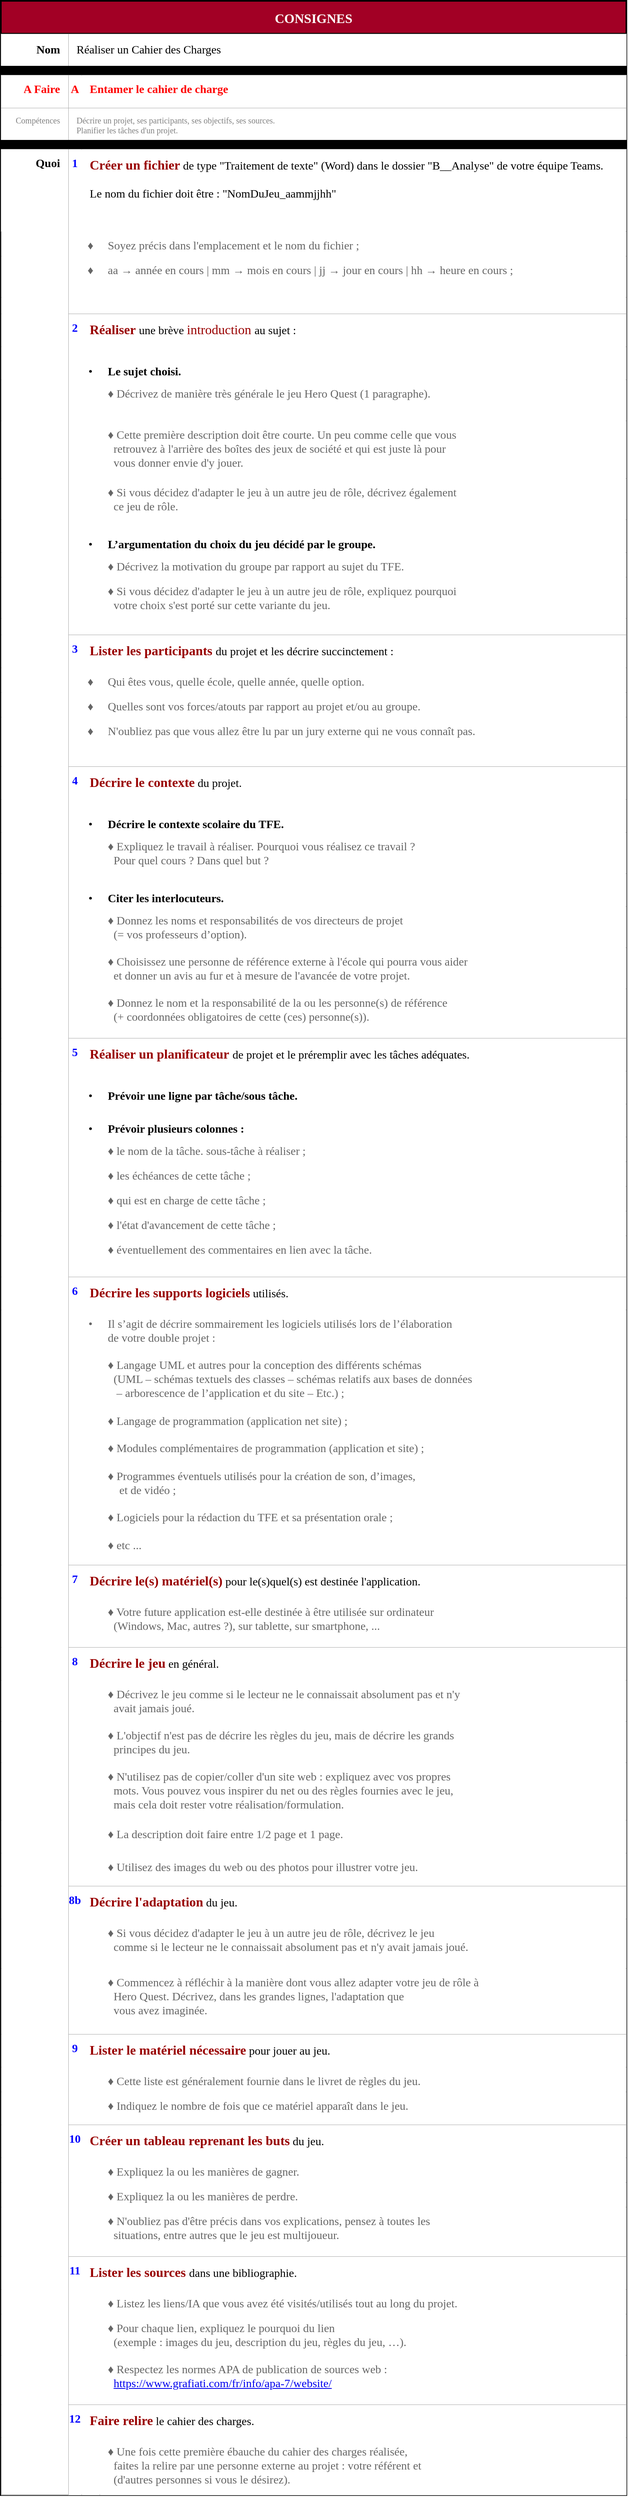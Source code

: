 <mxfile version="22.0.2" type="device">
  <diagram id="2t6HnKjTDQCSfL3WbfWP" name="Enonce">
    <mxGraphModel dx="1038" dy="1504" grid="1" gridSize="10" guides="1" tooltips="1" connect="1" arrows="1" fold="1" page="1" pageScale="1" pageWidth="827" pageHeight="1169" math="0" shadow="0">
      <root>
        <mxCell id="0" />
        <mxCell id="1" parent="0" />
        <mxCell id="oZYQPWerHRaJHQ3plD0u-1" value="CONSIGNES" style="shape=table;startSize=40;container=1;collapsible=0;childLayout=tableLayout;fontFamily=Consolas;fontStyle=1;fontSize=16;fillColor=#A20025;strokeColor=default;spacing=0;strokeWidth=2;perimeterSpacing=0;swimlaneLine=1;shadow=0;columnLines=0;rowLines=0;fontColor=#FFFFFF;align=center;" parent="1" vertex="1">
          <mxGeometry x="41" y="40" width="760" height="3030" as="geometry" />
        </mxCell>
        <mxCell id="oZYQPWerHRaJHQ3plD0u-2" value="" style="shape=tableRow;horizontal=0;startSize=0;swimlaneHead=0;swimlaneBody=0;strokeColor=inherit;top=0;left=0;bottom=0;right=0;collapsible=0;dropTarget=0;fillColor=none;points=[[0,0.5],[1,0.5]];portConstraint=eastwest;fontFamily=Consolas;fontColor=#FF0000;" parent="oZYQPWerHRaJHQ3plD0u-1" vertex="1">
          <mxGeometry y="40" width="760" height="40" as="geometry" />
        </mxCell>
        <mxCell id="oZYQPWerHRaJHQ3plD0u-3" value="Nom" style="shape=partialRectangle;html=1;whiteSpace=wrap;connectable=0;strokeColor=#AAAAAA;overflow=hidden;fillColor=default;top=1;left=1;bottom=0;right=0;pointerEvents=1;fontFamily=Consolas;align=right;spacingRight=10;fontStyle=1;spacing=0;fontColor=default;fontSize=14;strokeWidth=0.5;" parent="oZYQPWerHRaJHQ3plD0u-2" vertex="1">
          <mxGeometry width="82" height="40" as="geometry">
            <mxRectangle width="82" height="40" as="alternateBounds" />
          </mxGeometry>
        </mxCell>
        <mxCell id="oZYQPWerHRaJHQ3plD0u-4" value="Réaliser un Cahier des Charges" style="shape=partialRectangle;html=1;whiteSpace=wrap;connectable=0;strokeColor=#AAAAAA;overflow=hidden;fillColor=default;top=1;left=1;bottom=0;right=0;pointerEvents=1;fontFamily=Consolas;spacingLeft=10;spacingRight=10;spacing=0;align=left;fontColor=default;fontSize=14;strokeWidth=0.5;fontStyle=0;rowspan=1;colspan=3;" parent="oZYQPWerHRaJHQ3plD0u-2" vertex="1">
          <mxGeometry x="82" width="678" height="40" as="geometry">
            <mxRectangle width="16" height="40" as="alternateBounds" />
          </mxGeometry>
        </mxCell>
        <mxCell id="oZYQPWerHRaJHQ3plD0u-5" style="shape=partialRectangle;html=1;whiteSpace=wrap;connectable=0;strokeColor=#AAAAAA;overflow=hidden;fillColor=default;top=0;left=0;bottom=0;right=0;pointerEvents=1;fontFamily=Consolas;spacingLeft=10;spacingRight=10;spacing=0;align=left;fontColor=#000000;fontSize=14;strokeWidth=0.5;fontStyle=0;opacity=80;" parent="oZYQPWerHRaJHQ3plD0u-2" vertex="1" visible="0">
          <mxGeometry x="98" width="22" height="40" as="geometry">
            <mxRectangle width="22" height="40" as="alternateBounds" />
          </mxGeometry>
        </mxCell>
        <mxCell id="oZYQPWerHRaJHQ3plD0u-6" style="shape=partialRectangle;html=1;whiteSpace=wrap;connectable=0;strokeColor=#AAAAAA;overflow=hidden;fillColor=default;top=0;left=0;bottom=0;right=0;pointerEvents=1;fontFamily=Consolas;spacingLeft=10;spacingRight=10;spacing=0;align=left;fontColor=#000000;fontSize=14;strokeWidth=0.5;fontStyle=0;opacity=80;" parent="oZYQPWerHRaJHQ3plD0u-2" vertex="1" visible="0">
          <mxGeometry x="120" width="640" height="40" as="geometry">
            <mxRectangle width="640" height="40" as="alternateBounds" />
          </mxGeometry>
        </mxCell>
        <mxCell id="oZYQPWerHRaJHQ3plD0u-7" value="" style="shape=tableRow;horizontal=0;startSize=0;swimlaneHead=0;swimlaneBody=0;strokeColor=inherit;top=0;left=0;bottom=0;right=0;collapsible=0;dropTarget=0;fillColor=none;points=[[0,0.5],[1,0.5]];portConstraint=eastwest;fontFamily=Consolas;" parent="oZYQPWerHRaJHQ3plD0u-1" vertex="1">
          <mxGeometry y="80" width="760" height="10" as="geometry" />
        </mxCell>
        <mxCell id="oZYQPWerHRaJHQ3plD0u-8" value="" style="shape=partialRectangle;html=1;whiteSpace=wrap;connectable=0;strokeColor=default;overflow=hidden;fillColor=#000000;top=1;left=0;bottom=1;right=0;pointerEvents=1;fontFamily=Consolas;align=center;spacingRight=0;fontStyle=1;spacing=0;fontSize=16;verticalAlign=middle;spacingTop=0;strokeWidth=2;fontColor=#FFFFFF;rowspan=1;colspan=4;" parent="oZYQPWerHRaJHQ3plD0u-7" vertex="1">
          <mxGeometry width="760" height="10" as="geometry">
            <mxRectangle width="82" height="10" as="alternateBounds" />
          </mxGeometry>
        </mxCell>
        <mxCell id="oZYQPWerHRaJHQ3plD0u-9" value="" style="shape=partialRectangle;html=1;whiteSpace=wrap;connectable=0;strokeColor=#AAAAAA;overflow=hidden;fillColor=#FFFFFF;top=1;left=1;bottom=0;right=0;pointerEvents=1;fontFamily=Consolas;spacingLeft=0;spacingRight=0;spacing=0;align=center;fontSize=14;verticalAlign=top;spacingTop=5;fillStyle=auto;strokeWidth=0.5;fontColor=#990000;" parent="oZYQPWerHRaJHQ3plD0u-7" vertex="1" visible="0">
          <mxGeometry x="82" width="16" height="10" as="geometry">
            <mxRectangle width="16" height="10" as="alternateBounds" />
          </mxGeometry>
        </mxCell>
        <mxCell id="oZYQPWerHRaJHQ3plD0u-10" value="" style="shape=partialRectangle;html=1;whiteSpace=wrap;connectable=0;strokeColor=#AAAAAA;overflow=hidden;fillColor=#FFFFFF;top=1;left=0;bottom=0;right=0;pointerEvents=1;fontFamily=Consolas;spacingLeft=10;spacingRight=10;spacing=0;align=left;fontSize=14;verticalAlign=top;spacingTop=5;strokeWidth=0.5;fontColor=#990000;" parent="oZYQPWerHRaJHQ3plD0u-7" vertex="1" visible="0">
          <mxGeometry x="98" width="22" height="10" as="geometry">
            <mxRectangle width="22" height="10" as="alternateBounds" />
          </mxGeometry>
        </mxCell>
        <mxCell id="oZYQPWerHRaJHQ3plD0u-11" style="shape=partialRectangle;html=1;whiteSpace=wrap;connectable=0;strokeColor=#AAAAAA;overflow=hidden;fillColor=#FFFFFF;top=1;left=0;bottom=0;right=0;pointerEvents=1;fontFamily=Consolas;spacingLeft=10;spacingRight=10;spacing=0;align=left;fontSize=14;verticalAlign=top;spacingTop=5;strokeWidth=0.5;fontColor=#990000;" parent="oZYQPWerHRaJHQ3plD0u-7" vertex="1" visible="0">
          <mxGeometry x="120" width="640" height="10" as="geometry">
            <mxRectangle width="640" height="10" as="alternateBounds" />
          </mxGeometry>
        </mxCell>
        <mxCell id="oZYQPWerHRaJHQ3plD0u-12" value="" style="shape=tableRow;horizontal=0;startSize=0;swimlaneHead=0;swimlaneBody=0;strokeColor=inherit;top=0;left=0;bottom=0;right=0;collapsible=0;dropTarget=0;fillColor=none;points=[[0,0.5],[1,0.5]];portConstraint=eastwest;fontFamily=Consolas;fontColor=#FF0000;" parent="oZYQPWerHRaJHQ3plD0u-1" vertex="1">
          <mxGeometry y="90" width="760" height="40" as="geometry" />
        </mxCell>
        <mxCell id="oZYQPWerHRaJHQ3plD0u-13" value="A Faire" style="shape=partialRectangle;html=1;whiteSpace=wrap;connectable=0;strokeColor=#AAAAAA;overflow=hidden;fillColor=default;top=1;left=1;bottom=0;right=0;pointerEvents=1;fontFamily=Consolas;align=right;spacingRight=10;fontStyle=1;spacing=0;fontColor=#FF0000;fontSize=14;strokeWidth=0.5;verticalAlign=top;spacingTop=5;" parent="oZYQPWerHRaJHQ3plD0u-12" vertex="1">
          <mxGeometry width="82" height="40" as="geometry">
            <mxRectangle width="82" height="40" as="alternateBounds" />
          </mxGeometry>
        </mxCell>
        <mxCell id="oZYQPWerHRaJHQ3plD0u-14" value="A" style="shape=partialRectangle;html=1;whiteSpace=wrap;connectable=0;strokeColor=#AAAAAA;overflow=hidden;fillColor=default;top=1;left=1;bottom=0;right=0;pointerEvents=1;fontFamily=Consolas;spacingLeft=0;spacingRight=0;spacing=0;align=center;fontColor=#FF0000;fontSize=14;strokeWidth=0.5;fontStyle=1;verticalAlign=top;spacingTop=5;" parent="oZYQPWerHRaJHQ3plD0u-12" vertex="1">
          <mxGeometry x="82" width="16" height="40" as="geometry">
            <mxRectangle width="16" height="40" as="alternateBounds" />
          </mxGeometry>
        </mxCell>
        <mxCell id="oZYQPWerHRaJHQ3plD0u-15" value="&lt;b style=&quot;border-color: var(--border-color); color: rgb(255, 0, 0);&quot;&gt;Entamer le cahier de charge&lt;/b&gt;" style="shape=partialRectangle;html=1;whiteSpace=wrap;connectable=0;strokeColor=#AAAAAA;overflow=hidden;fillColor=default;top=1;left=0;bottom=0;right=0;pointerEvents=1;fontFamily=Consolas;spacingLeft=10;spacingRight=10;spacing=0;align=left;fontColor=#000000;fontSize=14;strokeWidth=0.5;fontStyle=0;rowspan=1;colspan=2;verticalAlign=top;spacingTop=5;" parent="oZYQPWerHRaJHQ3plD0u-12" vertex="1">
          <mxGeometry x="98" width="662" height="40" as="geometry">
            <mxRectangle width="22" height="40" as="alternateBounds" />
          </mxGeometry>
        </mxCell>
        <mxCell id="oZYQPWerHRaJHQ3plD0u-16" value="" style="shape=partialRectangle;html=1;whiteSpace=wrap;connectable=0;strokeColor=#AAAAAA;overflow=hidden;fillColor=default;top=0;left=0;bottom=0;right=0;pointerEvents=1;fontFamily=Consolas;spacingLeft=10;spacingRight=10;spacing=0;align=left;fontColor=#000000;fontSize=14;strokeWidth=0.5;fontStyle=0;opacity=80;verticalAlign=top;" parent="oZYQPWerHRaJHQ3plD0u-12" vertex="1" visible="0">
          <mxGeometry x="120" width="640" height="40" as="geometry">
            <mxRectangle width="640" height="40" as="alternateBounds" />
          </mxGeometry>
        </mxCell>
        <mxCell id="oZYQPWerHRaJHQ3plD0u-27" value="" style="shape=tableRow;horizontal=0;startSize=0;swimlaneHead=0;swimlaneBody=0;strokeColor=inherit;top=0;left=0;bottom=0;right=0;collapsible=0;dropTarget=0;fillColor=none;points=[[0,0.5],[1,0.5]];portConstraint=eastwest;fontFamily=Consolas;fontColor=#FF0000;" parent="oZYQPWerHRaJHQ3plD0u-1" vertex="1">
          <mxGeometry y="130" width="760" height="40" as="geometry" />
        </mxCell>
        <mxCell id="oZYQPWerHRaJHQ3plD0u-28" value="&lt;font style=&quot;font-weight: normal; font-size: 10px;&quot;&gt;Compétences&lt;/font&gt;" style="shape=partialRectangle;html=1;whiteSpace=wrap;connectable=0;strokeColor=#AAAAAA;overflow=hidden;fillColor=default;top=1;left=1;bottom=0;right=0;pointerEvents=1;fontFamily=Consolas;align=right;spacingRight=10;fontStyle=1;spacing=0;fontColor=#808080;fontSize=10;strokeWidth=0.5;verticalAlign=top;spacingTop=5;" parent="oZYQPWerHRaJHQ3plD0u-27" vertex="1">
          <mxGeometry width="82" height="40" as="geometry">
            <mxRectangle width="82" height="40" as="alternateBounds" />
          </mxGeometry>
        </mxCell>
        <mxCell id="oZYQPWerHRaJHQ3plD0u-29" value="Décrire un projet, ses participants, ses objectifs, ses sources.&lt;br&gt;Planifier les tâches d&#39;un projet." style="shape=partialRectangle;html=1;whiteSpace=wrap;connectable=0;strokeColor=#AAAAAA;overflow=hidden;fillColor=default;top=1;left=1;bottom=0;right=0;pointerEvents=1;fontFamily=Consolas;spacingLeft=10;spacingRight=10;spacing=0;align=left;fontColor=#808080;fontSize=10;strokeWidth=0.5;fontStyle=0;rowspan=1;colspan=3;verticalAlign=top;spacingTop=5;" parent="oZYQPWerHRaJHQ3plD0u-27" vertex="1">
          <mxGeometry x="82" width="678" height="40" as="geometry">
            <mxRectangle width="16" height="40" as="alternateBounds" />
          </mxGeometry>
        </mxCell>
        <mxCell id="oZYQPWerHRaJHQ3plD0u-30" style="shape=partialRectangle;html=1;whiteSpace=wrap;connectable=0;strokeColor=#AAAAAA;overflow=hidden;fillColor=default;top=0;left=0;bottom=0;right=0;pointerEvents=1;fontFamily=Consolas;spacingLeft=10;spacingRight=10;spacing=0;align=left;fontColor=#000000;fontSize=14;strokeWidth=0.5;fontStyle=0;opacity=80;" parent="oZYQPWerHRaJHQ3plD0u-27" vertex="1" visible="0">
          <mxGeometry x="98" width="22" height="40" as="geometry">
            <mxRectangle width="22" height="40" as="alternateBounds" />
          </mxGeometry>
        </mxCell>
        <mxCell id="oZYQPWerHRaJHQ3plD0u-31" style="shape=partialRectangle;html=1;whiteSpace=wrap;connectable=0;strokeColor=#AAAAAA;overflow=hidden;fillColor=default;top=0;left=0;bottom=0;right=0;pointerEvents=1;fontFamily=Consolas;spacingLeft=10;spacingRight=10;spacing=0;align=left;fontColor=#000000;fontSize=14;strokeWidth=0.5;fontStyle=0;opacity=80;" parent="oZYQPWerHRaJHQ3plD0u-27" vertex="1" visible="0">
          <mxGeometry x="120" width="640" height="40" as="geometry">
            <mxRectangle width="640" height="40" as="alternateBounds" />
          </mxGeometry>
        </mxCell>
        <mxCell id="oZYQPWerHRaJHQ3plD0u-32" value="" style="shape=tableRow;horizontal=0;startSize=0;swimlaneHead=0;swimlaneBody=0;strokeColor=inherit;top=0;left=0;bottom=0;right=0;collapsible=0;dropTarget=0;fillColor=none;points=[[0,0.5],[1,0.5]];portConstraint=eastwest;fontFamily=Consolas;" parent="oZYQPWerHRaJHQ3plD0u-1" vertex="1">
          <mxGeometry y="170" width="760" height="10" as="geometry" />
        </mxCell>
        <mxCell id="oZYQPWerHRaJHQ3plD0u-33" value="" style="shape=partialRectangle;html=1;whiteSpace=wrap;connectable=0;strokeColor=default;overflow=hidden;fillColor=#000000;top=1;left=0;bottom=1;right=0;pointerEvents=1;fontFamily=Consolas;align=center;spacingRight=0;fontStyle=1;spacing=0;fontSize=16;verticalAlign=middle;spacingTop=0;strokeWidth=2;fontColor=#FFFFFF;rowspan=1;colspan=4;" parent="oZYQPWerHRaJHQ3plD0u-32" vertex="1">
          <mxGeometry width="760" height="10" as="geometry">
            <mxRectangle width="82" height="10" as="alternateBounds" />
          </mxGeometry>
        </mxCell>
        <mxCell id="oZYQPWerHRaJHQ3plD0u-34" value="" style="shape=partialRectangle;html=1;whiteSpace=wrap;connectable=0;strokeColor=#AAAAAA;overflow=hidden;fillColor=#FFFFFF;top=1;left=1;bottom=0;right=0;pointerEvents=1;fontFamily=Consolas;spacingLeft=0;spacingRight=0;spacing=0;align=center;fontSize=14;verticalAlign=top;spacingTop=5;fillStyle=auto;strokeWidth=0.5;fontColor=#990000;" parent="oZYQPWerHRaJHQ3plD0u-32" vertex="1" visible="0">
          <mxGeometry x="82" width="16" height="10" as="geometry">
            <mxRectangle width="16" height="10" as="alternateBounds" />
          </mxGeometry>
        </mxCell>
        <mxCell id="oZYQPWerHRaJHQ3plD0u-35" value="" style="shape=partialRectangle;html=1;whiteSpace=wrap;connectable=0;strokeColor=#AAAAAA;overflow=hidden;fillColor=#FFFFFF;top=1;left=0;bottom=0;right=0;pointerEvents=1;fontFamily=Consolas;spacingLeft=10;spacingRight=10;spacing=0;align=left;fontSize=14;verticalAlign=top;spacingTop=5;strokeWidth=0.5;fontColor=#990000;" parent="oZYQPWerHRaJHQ3plD0u-32" vertex="1" visible="0">
          <mxGeometry x="98" width="22" height="10" as="geometry">
            <mxRectangle width="22" height="10" as="alternateBounds" />
          </mxGeometry>
        </mxCell>
        <mxCell id="oZYQPWerHRaJHQ3plD0u-36" style="shape=partialRectangle;html=1;whiteSpace=wrap;connectable=0;strokeColor=#AAAAAA;overflow=hidden;fillColor=#FFFFFF;top=1;left=0;bottom=0;right=0;pointerEvents=1;fontFamily=Consolas;spacingLeft=10;spacingRight=10;spacing=0;align=left;fontSize=14;verticalAlign=top;spacingTop=5;strokeWidth=0.5;fontColor=#990000;" parent="oZYQPWerHRaJHQ3plD0u-32" vertex="1" visible="0">
          <mxGeometry x="120" width="640" height="10" as="geometry">
            <mxRectangle width="640" height="10" as="alternateBounds" />
          </mxGeometry>
        </mxCell>
        <mxCell id="oZYQPWerHRaJHQ3plD0u-37" value="" style="shape=tableRow;horizontal=0;startSize=0;swimlaneHead=0;swimlaneBody=0;strokeColor=default;top=0;left=0;bottom=0;right=0;collapsible=0;dropTarget=0;fillColor=none;points=[[0,0.5],[1,0.5]];portConstraint=eastwest;fontFamily=Consolas;" parent="oZYQPWerHRaJHQ3plD0u-1" vertex="1">
          <mxGeometry y="180" width="760" height="100" as="geometry" />
        </mxCell>
        <mxCell id="oZYQPWerHRaJHQ3plD0u-38" value="Quoi" style="shape=partialRectangle;html=1;whiteSpace=wrap;connectable=0;strokeColor=#AAAAAA;overflow=hidden;fillColor=default;top=1;left=1;bottom=0;right=0;pointerEvents=1;fontFamily=Consolas;align=right;spacingRight=10;fontStyle=1;spacing=0;fontSize=14;verticalAlign=top;spacingTop=5;strokeWidth=0.5;" parent="oZYQPWerHRaJHQ3plD0u-37" vertex="1">
          <mxGeometry width="82" height="100" as="geometry">
            <mxRectangle width="82" height="100" as="alternateBounds" />
          </mxGeometry>
        </mxCell>
        <mxCell id="oZYQPWerHRaJHQ3plD0u-39" value="1" style="shape=partialRectangle;html=1;whiteSpace=wrap;connectable=0;strokeColor=#AAAAAA;overflow=hidden;fillColor=default;top=1;left=1;bottom=0;right=0;pointerEvents=1;fontFamily=Consolas;spacingLeft=0;spacingRight=0;spacing=0;align=center;fontSize=14;verticalAlign=top;spacingTop=5;fillStyle=auto;fontStyle=1;fontColor=#0000FF;strokeWidth=0.5;" parent="oZYQPWerHRaJHQ3plD0u-37" vertex="1">
          <mxGeometry x="82" width="16" height="100" as="geometry">
            <mxRectangle width="16" height="100" as="alternateBounds" />
          </mxGeometry>
        </mxCell>
        <mxCell id="oZYQPWerHRaJHQ3plD0u-40" value="&lt;b&gt;&lt;font color=&quot;#990000&quot; style=&quot;font-size: 16px;&quot;&gt;Créer un fichier&lt;/font&gt;&lt;/b&gt; de type &quot;Traitement de texte&quot; (Word) dans le dossier &quot;B__Analyse&quot; de votre équipe Teams.&lt;br&gt;&lt;br&gt;Le nom du fichier doit être : &quot;NomDuJeu_aammjjhh&quot;&amp;nbsp;" style="shape=partialRectangle;html=1;whiteSpace=wrap;connectable=0;strokeColor=#AAAAAA;overflow=hidden;fillColor=default;top=1;left=0;bottom=0;right=0;pointerEvents=1;fontFamily=Consolas;spacingLeft=10;spacingRight=10;spacing=0;align=left;fontSize=14;verticalAlign=top;spacingTop=5;strokeWidth=0.5;rowspan=1;colspan=2;" parent="oZYQPWerHRaJHQ3plD0u-37" vertex="1">
          <mxGeometry x="98" width="662" height="100" as="geometry">
            <mxRectangle width="22" height="100" as="alternateBounds" />
          </mxGeometry>
        </mxCell>
        <mxCell id="oZYQPWerHRaJHQ3plD0u-41" style="shape=partialRectangle;html=1;whiteSpace=wrap;connectable=0;strokeColor=#AAAAAA;overflow=hidden;fillColor=default;top=1;left=0;bottom=0;right=0;pointerEvents=1;fontFamily=Consolas;spacingLeft=10;spacingRight=10;spacing=0;align=left;fontSize=14;verticalAlign=top;spacingTop=5;strokeWidth=0.5;" parent="oZYQPWerHRaJHQ3plD0u-37" vertex="1" visible="0">
          <mxGeometry x="120" width="640" height="100" as="geometry">
            <mxRectangle width="640" height="100" as="alternateBounds" />
          </mxGeometry>
        </mxCell>
        <mxCell id="oZYQPWerHRaJHQ3plD0u-47" value="" style="shape=tableRow;horizontal=0;startSize=0;swimlaneHead=0;swimlaneBody=0;strokeColor=default;top=0;left=0;bottom=0;right=0;collapsible=0;dropTarget=0;fillColor=none;points=[[0,0.5],[1,0.5]];portConstraint=eastwest;fontFamily=Consolas;" parent="oZYQPWerHRaJHQ3plD0u-1" vertex="1">
          <mxGeometry y="280" width="760" height="30" as="geometry" />
        </mxCell>
        <mxCell id="oZYQPWerHRaJHQ3plD0u-48" value="" style="shape=partialRectangle;html=1;whiteSpace=wrap;connectable=0;strokeColor=#AAAAAA;overflow=hidden;fillColor=default;top=0;left=0;bottom=0;right=0;pointerEvents=1;fontFamily=Consolas;align=right;spacingRight=10;fontStyle=1;spacing=0;fontSize=14;verticalAlign=top;spacingTop=5;opacity=80;strokeWidth=0.5;" parent="oZYQPWerHRaJHQ3plD0u-47" vertex="1">
          <mxGeometry width="82" height="30" as="geometry">
            <mxRectangle width="82" height="30" as="alternateBounds" />
          </mxGeometry>
        </mxCell>
        <mxCell id="oZYQPWerHRaJHQ3plD0u-49" value="" style="shape=partialRectangle;html=1;whiteSpace=wrap;connectable=0;strokeColor=#AAAAAA;overflow=hidden;fillColor=default;top=0;left=1;bottom=0;right=0;pointerEvents=1;fontFamily=Consolas;spacingLeft=0;spacingRight=0;spacing=0;align=center;fontSize=14;verticalAlign=top;spacingTop=5;fillStyle=auto;fontStyle=1;fontColor=#0000FF;strokeWidth=0.5;" parent="oZYQPWerHRaJHQ3plD0u-47" vertex="1">
          <mxGeometry x="82" width="16" height="30" as="geometry">
            <mxRectangle width="16" height="30" as="alternateBounds" />
          </mxGeometry>
        </mxCell>
        <mxCell id="oZYQPWerHRaJHQ3plD0u-50" value="♦" style="shape=partialRectangle;html=1;whiteSpace=wrap;connectable=0;strokeColor=#AAAAAA;overflow=hidden;fillColor=default;top=0;left=0;bottom=0;right=0;pointerEvents=1;fontFamily=Consolas;spacingLeft=0;spacingRight=0;spacing=0;align=center;fontSize=14;verticalAlign=top;spacingTop=5;strokeWidth=0.5;fontColor=#666666;" parent="oZYQPWerHRaJHQ3plD0u-47" vertex="1">
          <mxGeometry x="98" width="22" height="30" as="geometry">
            <mxRectangle width="22" height="30" as="alternateBounds" />
          </mxGeometry>
        </mxCell>
        <mxCell id="oZYQPWerHRaJHQ3plD0u-51" value="Soyez précis dans l&#39;emplacement et le nom du fichier ;" style="shape=partialRectangle;html=1;whiteSpace=wrap;connectable=0;strokeColor=#AAAAAA;overflow=hidden;fillColor=default;top=0;left=0;bottom=0;right=0;pointerEvents=1;fontFamily=Consolas;spacingLeft=10;spacingRight=10;spacing=0;align=left;fontSize=14;verticalAlign=top;spacingTop=5;strokeWidth=0.5;fontColor=#666666;" parent="oZYQPWerHRaJHQ3plD0u-47" vertex="1">
          <mxGeometry x="120" width="640" height="30" as="geometry">
            <mxRectangle width="640" height="30" as="alternateBounds" />
          </mxGeometry>
        </mxCell>
        <mxCell id="oZYQPWerHRaJHQ3plD0u-52" value="" style="shape=tableRow;horizontal=0;startSize=0;swimlaneHead=0;swimlaneBody=0;strokeColor=default;top=0;left=0;bottom=0;right=0;collapsible=0;dropTarget=0;fillColor=none;points=[[0,0.5],[1,0.5]];portConstraint=eastwest;fontFamily=Consolas;" parent="oZYQPWerHRaJHQ3plD0u-1" vertex="1">
          <mxGeometry y="310" width="760" height="50" as="geometry" />
        </mxCell>
        <mxCell id="oZYQPWerHRaJHQ3plD0u-53" value="" style="shape=partialRectangle;html=1;whiteSpace=wrap;connectable=0;strokeColor=#AAAAAA;overflow=hidden;fillColor=default;top=0;left=0;bottom=0;right=0;pointerEvents=1;fontFamily=Consolas;align=right;spacingRight=10;fontStyle=1;spacing=0;fontSize=14;verticalAlign=top;spacingTop=5;opacity=80;strokeWidth=0.5;" parent="oZYQPWerHRaJHQ3plD0u-52" vertex="1">
          <mxGeometry width="82" height="50" as="geometry">
            <mxRectangle width="82" height="50" as="alternateBounds" />
          </mxGeometry>
        </mxCell>
        <mxCell id="oZYQPWerHRaJHQ3plD0u-54" value="" style="shape=partialRectangle;html=1;whiteSpace=wrap;connectable=0;strokeColor=#AAAAAA;overflow=hidden;fillColor=default;top=0;left=1;bottom=0;right=0;pointerEvents=1;fontFamily=Consolas;spacingLeft=0;spacingRight=0;spacing=0;align=center;fontSize=14;verticalAlign=top;spacingTop=5;fillStyle=auto;fontStyle=1;fontColor=#0000FF;strokeWidth=0.5;" parent="oZYQPWerHRaJHQ3plD0u-52" vertex="1">
          <mxGeometry x="82" width="16" height="50" as="geometry">
            <mxRectangle width="16" height="50" as="alternateBounds" />
          </mxGeometry>
        </mxCell>
        <mxCell id="oZYQPWerHRaJHQ3plD0u-55" value="♦&lt;br&gt;" style="shape=partialRectangle;html=1;whiteSpace=wrap;connectable=0;strokeColor=#AAAAAA;overflow=hidden;fillColor=default;top=0;left=0;bottom=0;right=0;pointerEvents=1;fontFamily=Consolas;spacingLeft=0;spacingRight=0;spacing=0;align=center;fontSize=14;verticalAlign=top;spacingTop=5;strokeWidth=0.5;fontColor=#666666;" parent="oZYQPWerHRaJHQ3plD0u-52" vertex="1">
          <mxGeometry x="98" width="22" height="50" as="geometry">
            <mxRectangle width="22" height="50" as="alternateBounds" />
          </mxGeometry>
        </mxCell>
        <mxCell id="oZYQPWerHRaJHQ3plD0u-56" value="aa → année en cours | mm → mois en cours | jj → jour en cours | hh → heure en cours ;" style="shape=partialRectangle;html=1;whiteSpace=wrap;connectable=0;strokeColor=#AAAAAA;overflow=hidden;fillColor=default;top=0;left=0;bottom=0;right=0;pointerEvents=1;fontFamily=Consolas;spacingLeft=10;spacingRight=10;spacing=0;align=left;fontSize=14;verticalAlign=top;spacingTop=5;strokeWidth=0.5;fontColor=#666666;" parent="oZYQPWerHRaJHQ3plD0u-52" vertex="1">
          <mxGeometry x="120" width="640" height="50" as="geometry">
            <mxRectangle width="640" height="50" as="alternateBounds" />
          </mxGeometry>
        </mxCell>
        <mxCell id="oZYQPWerHRaJHQ3plD0u-67" value="" style="shape=tableRow;horizontal=0;startSize=0;swimlaneHead=0;swimlaneBody=0;strokeColor=default;top=0;left=0;bottom=0;right=0;collapsible=0;dropTarget=0;fillColor=none;points=[[0,0.5],[1,0.5]];portConstraint=eastwest;fontFamily=Consolas;" parent="oZYQPWerHRaJHQ3plD0u-1" vertex="1">
          <mxGeometry y="360" width="760" height="20" as="geometry" />
        </mxCell>
        <mxCell id="oZYQPWerHRaJHQ3plD0u-68" value="" style="shape=partialRectangle;html=1;whiteSpace=wrap;connectable=0;strokeColor=#AAAAAA;overflow=hidden;fillColor=default;top=0;left=0;bottom=0;right=0;pointerEvents=1;fontFamily=Consolas;align=right;spacingRight=10;fontStyle=1;spacing=0;fontSize=14;verticalAlign=top;spacingTop=5;opacity=80;strokeWidth=0.5;" parent="oZYQPWerHRaJHQ3plD0u-67" vertex="1">
          <mxGeometry width="82" height="20" as="geometry">
            <mxRectangle width="82" height="20" as="alternateBounds" />
          </mxGeometry>
        </mxCell>
        <mxCell id="oZYQPWerHRaJHQ3plD0u-69" value="" style="shape=partialRectangle;html=1;whiteSpace=wrap;connectable=0;strokeColor=#AAAAAA;overflow=hidden;fillColor=default;top=0;left=1;bottom=0;right=0;pointerEvents=1;fontFamily=Consolas;spacingLeft=0;spacingRight=0;spacing=0;align=center;fontSize=14;verticalAlign=top;spacingTop=5;fillStyle=auto;fontStyle=1;fontColor=#0000FF;strokeWidth=0.5;" parent="oZYQPWerHRaJHQ3plD0u-67" vertex="1">
          <mxGeometry x="82" width="16" height="20" as="geometry">
            <mxRectangle width="16" height="20" as="alternateBounds" />
          </mxGeometry>
        </mxCell>
        <mxCell id="oZYQPWerHRaJHQ3plD0u-70" value="" style="shape=partialRectangle;html=1;whiteSpace=wrap;connectable=0;strokeColor=#AAAAAA;overflow=hidden;fillColor=default;top=0;left=0;bottom=0;right=0;pointerEvents=1;fontFamily=Consolas;spacingLeft=10;spacingRight=10;spacing=0;align=center;fontSize=14;verticalAlign=top;spacingTop=5;strokeWidth=0.5;rowspan=1;colspan=2;" parent="oZYQPWerHRaJHQ3plD0u-67" vertex="1">
          <mxGeometry x="98" width="662" height="20" as="geometry">
            <mxRectangle width="22" height="20" as="alternateBounds" />
          </mxGeometry>
        </mxCell>
        <mxCell id="oZYQPWerHRaJHQ3plD0u-71" value="" style="shape=partialRectangle;html=1;whiteSpace=wrap;connectable=0;strokeColor=#AAAAAA;overflow=hidden;fillColor=default;top=0;left=0;bottom=0;right=0;pointerEvents=1;fontFamily=Consolas;spacingLeft=10;spacingRight=10;spacing=0;align=left;fontSize=14;verticalAlign=top;spacingTop=5;strokeWidth=0.5;" parent="oZYQPWerHRaJHQ3plD0u-67" vertex="1" visible="0">
          <mxGeometry x="120" width="640" height="20" as="geometry">
            <mxRectangle width="640" height="20" as="alternateBounds" />
          </mxGeometry>
        </mxCell>
        <mxCell id="oZYQPWerHRaJHQ3plD0u-72" value="" style="shape=tableRow;horizontal=0;startSize=0;swimlaneHead=0;swimlaneBody=0;strokeColor=default;top=0;left=0;bottom=0;right=0;collapsible=0;dropTarget=0;fillColor=none;points=[[0,0.5],[1,0.5]];portConstraint=eastwest;fontFamily=Consolas;" parent="oZYQPWerHRaJHQ3plD0u-1" vertex="1">
          <mxGeometry y="380" width="760" height="40" as="geometry" />
        </mxCell>
        <mxCell id="oZYQPWerHRaJHQ3plD0u-73" value="" style="shape=partialRectangle;html=1;whiteSpace=wrap;connectable=0;strokeColor=#AAAAAA;overflow=hidden;fillColor=default;top=0;left=0;bottom=0;right=0;pointerEvents=1;fontFamily=Consolas;align=right;spacingRight=10;fontStyle=1;spacing=0;fontSize=14;verticalAlign=top;spacingTop=5;opacity=80;strokeWidth=0.5;" parent="oZYQPWerHRaJHQ3plD0u-72" vertex="1">
          <mxGeometry width="82" height="40" as="geometry">
            <mxRectangle width="82" height="40" as="alternateBounds" />
          </mxGeometry>
        </mxCell>
        <mxCell id="oZYQPWerHRaJHQ3plD0u-74" value="2" style="shape=partialRectangle;html=1;whiteSpace=wrap;connectable=0;strokeColor=#AAAAAA;overflow=hidden;fillColor=default;top=1;left=1;bottom=0;right=0;pointerEvents=1;fontFamily=Consolas;spacingLeft=0;spacingRight=0;spacing=0;align=center;fontSize=14;verticalAlign=top;spacingTop=5;fillStyle=auto;fontStyle=1;fontColor=#0000FF;strokeWidth=0.5;" parent="oZYQPWerHRaJHQ3plD0u-72" vertex="1">
          <mxGeometry x="82" width="16" height="40" as="geometry">
            <mxRectangle width="16" height="40" as="alternateBounds" />
          </mxGeometry>
        </mxCell>
        <mxCell id="oZYQPWerHRaJHQ3plD0u-75" value="&lt;b&gt;&lt;font color=&quot;#990000&quot; style=&quot;font-size: 16px;&quot;&gt;Réaliser &lt;/font&gt;&lt;/b&gt;une brève &lt;font style=&quot;font-size: 16px;&quot; color=&quot;#990000&quot;&gt;introduction &lt;/font&gt;au sujet :" style="shape=partialRectangle;html=1;whiteSpace=wrap;connectable=0;strokeColor=#AAAAAA;overflow=hidden;fillColor=default;top=1;left=0;bottom=0;right=0;pointerEvents=1;fontFamily=Consolas;spacingLeft=10;spacingRight=10;spacing=0;align=left;fontSize=14;verticalAlign=top;spacingTop=5;strokeWidth=0.5;rowspan=1;colspan=2;" parent="oZYQPWerHRaJHQ3plD0u-72" vertex="1">
          <mxGeometry x="98" width="662" height="40" as="geometry">
            <mxRectangle width="22" height="40" as="alternateBounds" />
          </mxGeometry>
        </mxCell>
        <mxCell id="oZYQPWerHRaJHQ3plD0u-76" style="shape=partialRectangle;html=1;whiteSpace=wrap;connectable=0;strokeColor=#AAAAAA;overflow=hidden;fillColor=default;top=1;left=1;bottom=0;right=0;pointerEvents=1;fontFamily=Consolas;spacingLeft=10;spacingRight=10;spacing=0;align=left;fontSize=14;verticalAlign=top;spacingTop=5;strokeWidth=0.5;" parent="oZYQPWerHRaJHQ3plD0u-72" vertex="1" visible="0">
          <mxGeometry x="120" width="640" height="40" as="geometry">
            <mxRectangle width="640" height="40" as="alternateBounds" />
          </mxGeometry>
        </mxCell>
        <mxCell id="oZYQPWerHRaJHQ3plD0u-77" value="" style="shape=tableRow;horizontal=0;startSize=0;swimlaneHead=0;swimlaneBody=0;strokeColor=default;top=0;left=0;bottom=0;right=0;collapsible=0;dropTarget=0;fillColor=none;points=[[0,0.5],[1,0.5]];portConstraint=eastwest;fontFamily=Consolas;" parent="oZYQPWerHRaJHQ3plD0u-1" vertex="1">
          <mxGeometry y="420" width="760" height="40" as="geometry" />
        </mxCell>
        <mxCell id="oZYQPWerHRaJHQ3plD0u-78" value="" style="shape=partialRectangle;html=1;whiteSpace=wrap;connectable=0;strokeColor=#AAAAAA;overflow=hidden;fillColor=default;top=0;left=0;bottom=0;right=0;pointerEvents=1;fontFamily=Consolas;align=right;spacingRight=10;fontStyle=1;spacing=0;fontSize=14;verticalAlign=top;spacingTop=5;opacity=80;strokeWidth=0.5;" parent="oZYQPWerHRaJHQ3plD0u-77" vertex="1">
          <mxGeometry width="82" height="40" as="geometry">
            <mxRectangle width="82" height="40" as="alternateBounds" />
          </mxGeometry>
        </mxCell>
        <mxCell id="oZYQPWerHRaJHQ3plD0u-79" value="" style="shape=partialRectangle;html=1;whiteSpace=wrap;connectable=0;strokeColor=#AAAAAA;overflow=hidden;fillColor=default;top=0;left=1;bottom=0;right=0;pointerEvents=1;fontFamily=Consolas;spacingLeft=0;spacingRight=0;spacing=0;align=center;fontSize=14;verticalAlign=top;spacingTop=5;fillStyle=auto;fontStyle=1;fontColor=#0000FF;strokeWidth=0.5;" parent="oZYQPWerHRaJHQ3plD0u-77" vertex="1">
          <mxGeometry x="82" width="16" height="40" as="geometry">
            <mxRectangle width="16" height="40" as="alternateBounds" />
          </mxGeometry>
        </mxCell>
        <mxCell id="oZYQPWerHRaJHQ3plD0u-80" value="•" style="shape=partialRectangle;html=1;whiteSpace=wrap;connectable=0;strokeColor=#AAAAAA;overflow=hidden;fillColor=default;top=0;left=0;bottom=0;right=0;pointerEvents=1;fontFamily=Consolas;spacingLeft=0;spacingRight=0;spacing=0;align=center;fontSize=14;verticalAlign=bottom;spacingTop=5;strokeWidth=0.5;" parent="oZYQPWerHRaJHQ3plD0u-77" vertex="1">
          <mxGeometry x="98" width="22" height="40" as="geometry">
            <mxRectangle width="22" height="40" as="alternateBounds" />
          </mxGeometry>
        </mxCell>
        <mxCell id="oZYQPWerHRaJHQ3plD0u-81" value="Le sujet choisi." style="shape=partialRectangle;html=1;whiteSpace=wrap;connectable=0;strokeColor=#AAAAAA;overflow=hidden;fillColor=default;top=0;left=0;bottom=0;right=0;pointerEvents=1;fontFamily=Consolas;spacingLeft=10;spacingRight=10;spacing=0;align=left;fontSize=14;verticalAlign=bottom;spacingTop=5;strokeWidth=0.5;fontStyle=1" parent="oZYQPWerHRaJHQ3plD0u-77" vertex="1">
          <mxGeometry x="120" width="640" height="40" as="geometry">
            <mxRectangle width="640" height="40" as="alternateBounds" />
          </mxGeometry>
        </mxCell>
        <mxCell id="oZYQPWerHRaJHQ3plD0u-82" value="" style="shape=tableRow;horizontal=0;startSize=0;swimlaneHead=0;swimlaneBody=0;strokeColor=default;top=0;left=0;bottom=0;right=0;collapsible=0;dropTarget=0;fillColor=none;points=[[0,0.5],[1,0.5]];portConstraint=eastwest;fontFamily=Consolas;" parent="oZYQPWerHRaJHQ3plD0u-1" vertex="1">
          <mxGeometry y="460" width="760" height="50" as="geometry" />
        </mxCell>
        <mxCell id="oZYQPWerHRaJHQ3plD0u-83" value="" style="shape=partialRectangle;html=1;whiteSpace=wrap;connectable=0;strokeColor=#AAAAAA;overflow=hidden;fillColor=default;top=0;left=0;bottom=0;right=0;pointerEvents=1;fontFamily=Consolas;align=right;spacingRight=10;fontStyle=1;spacing=0;fontSize=14;verticalAlign=top;spacingTop=5;opacity=80;strokeWidth=0.5;" parent="oZYQPWerHRaJHQ3plD0u-82" vertex="1">
          <mxGeometry width="82" height="50" as="geometry">
            <mxRectangle width="82" height="50" as="alternateBounds" />
          </mxGeometry>
        </mxCell>
        <mxCell id="oZYQPWerHRaJHQ3plD0u-84" value="" style="shape=partialRectangle;html=1;whiteSpace=wrap;connectable=0;strokeColor=#AAAAAA;overflow=hidden;fillColor=default;top=0;left=1;bottom=0;right=0;pointerEvents=1;fontFamily=Consolas;spacingLeft=0;spacingRight=0;spacing=0;align=center;fontSize=14;verticalAlign=top;spacingTop=5;fillStyle=auto;fontStyle=1;fontColor=#0000FF;strokeWidth=0.5;" parent="oZYQPWerHRaJHQ3plD0u-82" vertex="1">
          <mxGeometry x="82" width="16" height="50" as="geometry">
            <mxRectangle width="16" height="50" as="alternateBounds" />
          </mxGeometry>
        </mxCell>
        <mxCell id="oZYQPWerHRaJHQ3plD0u-85" value="" style="shape=partialRectangle;html=1;whiteSpace=wrap;connectable=0;strokeColor=#AAAAAA;overflow=hidden;fillColor=default;top=0;left=0;bottom=0;right=0;pointerEvents=1;fontFamily=Consolas;spacingLeft=10;spacingRight=10;spacing=0;align=left;fontSize=14;verticalAlign=top;spacingTop=5;strokeWidth=0.5;" parent="oZYQPWerHRaJHQ3plD0u-82" vertex="1">
          <mxGeometry x="98" width="22" height="50" as="geometry">
            <mxRectangle width="22" height="50" as="alternateBounds" />
          </mxGeometry>
        </mxCell>
        <mxCell id="oZYQPWerHRaJHQ3plD0u-86" value="♦ Décrivez de manière très générale le jeu Hero Quest (1 paragraphe)." style="shape=partialRectangle;html=1;whiteSpace=wrap;connectable=0;strokeColor=#AAAAAA;overflow=hidden;fillColor=default;top=0;left=0;bottom=0;right=0;pointerEvents=1;fontFamily=Consolas;spacingLeft=10;spacingRight=10;spacing=0;align=left;fontSize=14;verticalAlign=top;spacingTop=5;strokeWidth=0.5;fontColor=#666666;" parent="oZYQPWerHRaJHQ3plD0u-82" vertex="1">
          <mxGeometry x="120" width="640" height="50" as="geometry">
            <mxRectangle width="640" height="50" as="alternateBounds" />
          </mxGeometry>
        </mxCell>
        <mxCell id="D0tJtOBj5wD2y6KOa7Te-11" value="" style="shape=tableRow;horizontal=0;startSize=0;swimlaneHead=0;swimlaneBody=0;strokeColor=default;top=0;left=0;bottom=0;right=0;collapsible=0;dropTarget=0;fillColor=none;points=[[0,0.5],[1,0.5]];portConstraint=eastwest;fontFamily=Consolas;" parent="oZYQPWerHRaJHQ3plD0u-1" vertex="1">
          <mxGeometry y="510" width="760" height="70" as="geometry" />
        </mxCell>
        <mxCell id="D0tJtOBj5wD2y6KOa7Te-12" value="" style="shape=partialRectangle;html=1;whiteSpace=wrap;connectable=0;strokeColor=#AAAAAA;overflow=hidden;fillColor=default;top=0;left=0;bottom=0;right=0;pointerEvents=1;fontFamily=Consolas;align=right;spacingRight=10;fontStyle=1;spacing=0;fontSize=14;verticalAlign=top;spacingTop=5;opacity=80;strokeWidth=0.5;" parent="D0tJtOBj5wD2y6KOa7Te-11" vertex="1">
          <mxGeometry width="82" height="70" as="geometry">
            <mxRectangle width="82" height="70" as="alternateBounds" />
          </mxGeometry>
        </mxCell>
        <mxCell id="D0tJtOBj5wD2y6KOa7Te-13" value="" style="shape=partialRectangle;html=1;whiteSpace=wrap;connectable=0;strokeColor=#AAAAAA;overflow=hidden;fillColor=default;top=0;left=1;bottom=0;right=0;pointerEvents=1;fontFamily=Consolas;spacingLeft=0;spacingRight=0;spacing=0;align=center;fontSize=14;verticalAlign=top;spacingTop=5;fillStyle=auto;fontStyle=1;fontColor=#0000FF;strokeWidth=0.5;" parent="D0tJtOBj5wD2y6KOa7Te-11" vertex="1">
          <mxGeometry x="82" width="16" height="70" as="geometry">
            <mxRectangle width="16" height="70" as="alternateBounds" />
          </mxGeometry>
        </mxCell>
        <mxCell id="D0tJtOBj5wD2y6KOa7Te-14" value="" style="shape=partialRectangle;html=1;whiteSpace=wrap;connectable=0;strokeColor=#AAAAAA;overflow=hidden;fillColor=default;top=0;left=0;bottom=0;right=0;pointerEvents=1;fontFamily=Consolas;spacingLeft=10;spacingRight=10;spacing=0;align=left;fontSize=14;verticalAlign=top;spacingTop=5;strokeWidth=0.5;" parent="D0tJtOBj5wD2y6KOa7Te-11" vertex="1">
          <mxGeometry x="98" width="22" height="70" as="geometry">
            <mxRectangle width="22" height="70" as="alternateBounds" />
          </mxGeometry>
        </mxCell>
        <mxCell id="D0tJtOBj5wD2y6KOa7Te-15" value="♦ Cette première description doit être courte. Un peu comme celle que vous &lt;br&gt;&amp;nbsp; retrouvez à l&#39;arrière des boîtes des jeux de société et qui est juste là pour &lt;br&gt;&amp;nbsp; vous donner envie d&#39;y jouer." style="shape=partialRectangle;html=1;whiteSpace=wrap;connectable=0;strokeColor=#AAAAAA;overflow=hidden;fillColor=default;top=0;left=0;bottom=0;right=0;pointerEvents=1;fontFamily=Consolas;spacingLeft=10;spacingRight=10;spacing=0;align=left;fontSize=14;verticalAlign=top;spacingTop=5;strokeWidth=0.5;fontColor=#666666;" parent="D0tJtOBj5wD2y6KOa7Te-11" vertex="1">
          <mxGeometry x="120" width="640" height="70" as="geometry">
            <mxRectangle width="640" height="70" as="alternateBounds" />
          </mxGeometry>
        </mxCell>
        <mxCell id="D0tJtOBj5wD2y6KOa7Te-1" value="" style="shape=tableRow;horizontal=0;startSize=0;swimlaneHead=0;swimlaneBody=0;strokeColor=default;top=0;left=0;bottom=0;right=0;collapsible=0;dropTarget=0;fillColor=none;points=[[0,0.5],[1,0.5]];portConstraint=eastwest;fontFamily=Consolas;" parent="oZYQPWerHRaJHQ3plD0u-1" vertex="1">
          <mxGeometry y="580" width="760" height="50" as="geometry" />
        </mxCell>
        <mxCell id="D0tJtOBj5wD2y6KOa7Te-2" value="" style="shape=partialRectangle;html=1;whiteSpace=wrap;connectable=0;strokeColor=#AAAAAA;overflow=hidden;fillColor=default;top=0;left=0;bottom=0;right=0;pointerEvents=1;fontFamily=Consolas;align=right;spacingRight=10;fontStyle=1;spacing=0;fontSize=14;verticalAlign=top;spacingTop=5;opacity=80;strokeWidth=0.5;" parent="D0tJtOBj5wD2y6KOa7Te-1" vertex="1">
          <mxGeometry width="82" height="50" as="geometry">
            <mxRectangle width="82" height="50" as="alternateBounds" />
          </mxGeometry>
        </mxCell>
        <mxCell id="D0tJtOBj5wD2y6KOa7Te-3" value="" style="shape=partialRectangle;html=1;whiteSpace=wrap;connectable=0;strokeColor=#AAAAAA;overflow=hidden;fillColor=default;top=0;left=1;bottom=0;right=0;pointerEvents=1;fontFamily=Consolas;spacingLeft=0;spacingRight=0;spacing=0;align=center;fontSize=14;verticalAlign=top;spacingTop=5;fillStyle=auto;fontStyle=1;fontColor=#0000FF;strokeWidth=0.5;" parent="D0tJtOBj5wD2y6KOa7Te-1" vertex="1">
          <mxGeometry x="82" width="16" height="50" as="geometry">
            <mxRectangle width="16" height="50" as="alternateBounds" />
          </mxGeometry>
        </mxCell>
        <mxCell id="D0tJtOBj5wD2y6KOa7Te-4" value="" style="shape=partialRectangle;html=1;whiteSpace=wrap;connectable=0;strokeColor=#AAAAAA;overflow=hidden;fillColor=default;top=0;left=0;bottom=0;right=0;pointerEvents=1;fontFamily=Consolas;spacingLeft=10;spacingRight=10;spacing=0;align=left;fontSize=14;verticalAlign=top;spacingTop=5;strokeWidth=0.5;" parent="D0tJtOBj5wD2y6KOa7Te-1" vertex="1">
          <mxGeometry x="98" width="22" height="50" as="geometry">
            <mxRectangle width="22" height="50" as="alternateBounds" />
          </mxGeometry>
        </mxCell>
        <mxCell id="D0tJtOBj5wD2y6KOa7Te-5" value="♦&amp;nbsp;Si vous décidez d&#39;adapter le jeu à un autre jeu de rôle, décrivez également &lt;br&gt;&amp;nbsp; ce jeu de rôle." style="shape=partialRectangle;html=1;whiteSpace=wrap;connectable=0;strokeColor=#AAAAAA;overflow=hidden;fillColor=default;top=0;left=0;bottom=0;right=0;pointerEvents=1;fontFamily=Consolas;spacingLeft=10;spacingRight=10;spacing=0;align=left;fontSize=14;verticalAlign=top;spacingTop=5;strokeWidth=0.5;fontColor=#666666;" parent="D0tJtOBj5wD2y6KOa7Te-1" vertex="1">
          <mxGeometry x="120" width="640" height="50" as="geometry">
            <mxRectangle width="640" height="50" as="alternateBounds" />
          </mxGeometry>
        </mxCell>
        <mxCell id="oA4gLVRiC1Jgkl2eFwUs-11" value="" style="shape=tableRow;horizontal=0;startSize=0;swimlaneHead=0;swimlaneBody=0;strokeColor=default;top=0;left=0;bottom=0;right=0;collapsible=0;dropTarget=0;fillColor=none;points=[[0,0.5],[1,0.5]];portConstraint=eastwest;fontFamily=Consolas;" parent="oZYQPWerHRaJHQ3plD0u-1" vertex="1">
          <mxGeometry y="630" width="760" height="40" as="geometry" />
        </mxCell>
        <mxCell id="oA4gLVRiC1Jgkl2eFwUs-12" value="" style="shape=partialRectangle;html=1;whiteSpace=wrap;connectable=0;strokeColor=#AAAAAA;overflow=hidden;fillColor=default;top=0;left=0;bottom=0;right=0;pointerEvents=1;fontFamily=Consolas;align=right;spacingRight=10;fontStyle=1;spacing=0;fontSize=14;verticalAlign=top;spacingTop=5;opacity=80;strokeWidth=0.5;" parent="oA4gLVRiC1Jgkl2eFwUs-11" vertex="1">
          <mxGeometry width="82" height="40" as="geometry">
            <mxRectangle width="82" height="40" as="alternateBounds" />
          </mxGeometry>
        </mxCell>
        <mxCell id="oA4gLVRiC1Jgkl2eFwUs-13" value="" style="shape=partialRectangle;html=1;whiteSpace=wrap;connectable=0;strokeColor=#AAAAAA;overflow=hidden;fillColor=default;top=0;left=1;bottom=0;right=0;pointerEvents=1;fontFamily=Consolas;spacingLeft=0;spacingRight=0;spacing=0;align=center;fontSize=14;verticalAlign=top;spacingTop=5;fillStyle=auto;fontStyle=1;fontColor=#0000FF;strokeWidth=0.5;" parent="oA4gLVRiC1Jgkl2eFwUs-11" vertex="1">
          <mxGeometry x="82" width="16" height="40" as="geometry">
            <mxRectangle width="16" height="40" as="alternateBounds" />
          </mxGeometry>
        </mxCell>
        <mxCell id="oA4gLVRiC1Jgkl2eFwUs-14" value="•" style="shape=partialRectangle;html=1;whiteSpace=wrap;connectable=0;strokeColor=#AAAAAA;overflow=hidden;fillColor=default;top=0;left=0;bottom=0;right=0;pointerEvents=1;fontFamily=Consolas;spacingLeft=0;spacingRight=0;spacing=0;align=center;fontSize=14;verticalAlign=bottom;spacingTop=5;strokeWidth=0.5;" parent="oA4gLVRiC1Jgkl2eFwUs-11" vertex="1">
          <mxGeometry x="98" width="22" height="40" as="geometry">
            <mxRectangle width="22" height="40" as="alternateBounds" />
          </mxGeometry>
        </mxCell>
        <mxCell id="oA4gLVRiC1Jgkl2eFwUs-15" value="L’argumentation du choix du jeu décidé par le groupe." style="shape=partialRectangle;html=1;whiteSpace=wrap;connectable=0;strokeColor=#AAAAAA;overflow=hidden;fillColor=default;top=0;left=0;bottom=0;right=0;pointerEvents=1;fontFamily=Consolas;spacingLeft=10;spacingRight=10;spacing=0;align=left;fontSize=14;verticalAlign=bottom;spacingTop=5;strokeWidth=0.5;fontStyle=1" parent="oA4gLVRiC1Jgkl2eFwUs-11" vertex="1">
          <mxGeometry x="120" width="640" height="40" as="geometry">
            <mxRectangle width="640" height="40" as="alternateBounds" />
          </mxGeometry>
        </mxCell>
        <mxCell id="oA4gLVRiC1Jgkl2eFwUs-26" value="" style="shape=tableRow;horizontal=0;startSize=0;swimlaneHead=0;swimlaneBody=0;strokeColor=default;top=0;left=0;bottom=0;right=0;collapsible=0;dropTarget=0;fillColor=none;points=[[0,0.5],[1,0.5]];portConstraint=eastwest;fontFamily=Consolas;" parent="oZYQPWerHRaJHQ3plD0u-1" vertex="1">
          <mxGeometry y="670" width="760" height="30" as="geometry" />
        </mxCell>
        <mxCell id="oA4gLVRiC1Jgkl2eFwUs-27" value="" style="shape=partialRectangle;html=1;whiteSpace=wrap;connectable=0;strokeColor=#AAAAAA;overflow=hidden;fillColor=default;top=0;left=0;bottom=0;right=0;pointerEvents=1;fontFamily=Consolas;align=right;spacingRight=10;fontStyle=1;spacing=0;fontSize=14;verticalAlign=top;spacingTop=5;opacity=80;strokeWidth=0.5;" parent="oA4gLVRiC1Jgkl2eFwUs-26" vertex="1">
          <mxGeometry width="82" height="30" as="geometry">
            <mxRectangle width="82" height="30" as="alternateBounds" />
          </mxGeometry>
        </mxCell>
        <mxCell id="oA4gLVRiC1Jgkl2eFwUs-28" value="" style="shape=partialRectangle;html=1;whiteSpace=wrap;connectable=0;strokeColor=#AAAAAA;overflow=hidden;fillColor=default;top=0;left=1;bottom=0;right=0;pointerEvents=1;fontFamily=Consolas;spacingLeft=0;spacingRight=0;spacing=0;align=center;fontSize=14;verticalAlign=top;spacingTop=5;fillStyle=auto;fontStyle=1;fontColor=#0000FF;strokeWidth=0.5;" parent="oA4gLVRiC1Jgkl2eFwUs-26" vertex="1">
          <mxGeometry x="82" width="16" height="30" as="geometry">
            <mxRectangle width="16" height="30" as="alternateBounds" />
          </mxGeometry>
        </mxCell>
        <mxCell id="oA4gLVRiC1Jgkl2eFwUs-29" value="" style="shape=partialRectangle;html=1;whiteSpace=wrap;connectable=0;strokeColor=#AAAAAA;overflow=hidden;fillColor=default;top=0;left=0;bottom=0;right=0;pointerEvents=1;fontFamily=Consolas;spacingLeft=10;spacingRight=10;spacing=0;align=left;fontSize=14;verticalAlign=top;spacingTop=5;strokeWidth=0.5;" parent="oA4gLVRiC1Jgkl2eFwUs-26" vertex="1">
          <mxGeometry x="98" width="22" height="30" as="geometry">
            <mxRectangle width="22" height="30" as="alternateBounds" />
          </mxGeometry>
        </mxCell>
        <mxCell id="oA4gLVRiC1Jgkl2eFwUs-30" value="♦ Décrivez la motivation du groupe par rapport au sujet du TFE." style="shape=partialRectangle;html=1;whiteSpace=wrap;connectable=0;strokeColor=#AAAAAA;overflow=hidden;fillColor=default;top=0;left=0;bottom=0;right=0;pointerEvents=1;fontFamily=Consolas;spacingLeft=10;spacingRight=10;spacing=0;align=left;fontSize=14;verticalAlign=top;spacingTop=5;strokeWidth=0.5;fontColor=#666666;" parent="oA4gLVRiC1Jgkl2eFwUs-26" vertex="1">
          <mxGeometry x="120" width="640" height="30" as="geometry">
            <mxRectangle width="640" height="30" as="alternateBounds" />
          </mxGeometry>
        </mxCell>
        <mxCell id="oA4gLVRiC1Jgkl2eFwUs-21" value="" style="shape=tableRow;horizontal=0;startSize=0;swimlaneHead=0;swimlaneBody=0;strokeColor=default;top=0;left=0;bottom=0;right=0;collapsible=0;dropTarget=0;fillColor=none;points=[[0,0.5],[1,0.5]];portConstraint=eastwest;fontFamily=Consolas;" parent="oZYQPWerHRaJHQ3plD0u-1" vertex="1">
          <mxGeometry y="700" width="760" height="50" as="geometry" />
        </mxCell>
        <mxCell id="oA4gLVRiC1Jgkl2eFwUs-22" value="" style="shape=partialRectangle;html=1;whiteSpace=wrap;connectable=0;strokeColor=#AAAAAA;overflow=hidden;fillColor=default;top=0;left=0;bottom=0;right=0;pointerEvents=1;fontFamily=Consolas;align=right;spacingRight=10;fontStyle=1;spacing=0;fontSize=14;verticalAlign=top;spacingTop=5;opacity=80;strokeWidth=0.5;" parent="oA4gLVRiC1Jgkl2eFwUs-21" vertex="1">
          <mxGeometry width="82" height="50" as="geometry">
            <mxRectangle width="82" height="50" as="alternateBounds" />
          </mxGeometry>
        </mxCell>
        <mxCell id="oA4gLVRiC1Jgkl2eFwUs-23" value="" style="shape=partialRectangle;html=1;whiteSpace=wrap;connectable=0;strokeColor=#AAAAAA;overflow=hidden;fillColor=default;top=0;left=1;bottom=0;right=0;pointerEvents=1;fontFamily=Consolas;spacingLeft=0;spacingRight=0;spacing=0;align=center;fontSize=14;verticalAlign=top;spacingTop=5;fillStyle=auto;fontStyle=1;fontColor=#0000FF;strokeWidth=0.5;" parent="oA4gLVRiC1Jgkl2eFwUs-21" vertex="1">
          <mxGeometry x="82" width="16" height="50" as="geometry">
            <mxRectangle width="16" height="50" as="alternateBounds" />
          </mxGeometry>
        </mxCell>
        <mxCell id="oA4gLVRiC1Jgkl2eFwUs-24" value="" style="shape=partialRectangle;html=1;whiteSpace=wrap;connectable=0;strokeColor=#AAAAAA;overflow=hidden;fillColor=default;top=0;left=0;bottom=0;right=0;pointerEvents=1;fontFamily=Consolas;spacingLeft=10;spacingRight=10;spacing=0;align=left;fontSize=14;verticalAlign=top;spacingTop=5;strokeWidth=0.5;" parent="oA4gLVRiC1Jgkl2eFwUs-21" vertex="1">
          <mxGeometry x="98" width="22" height="50" as="geometry">
            <mxRectangle width="22" height="50" as="alternateBounds" />
          </mxGeometry>
        </mxCell>
        <mxCell id="oA4gLVRiC1Jgkl2eFwUs-25" value="♦ Si vous décidez d&#39;adapter le jeu à un autre jeu de rôle, expliquez pourquoi &lt;br&gt;&amp;nbsp; votre choix s&#39;est porté sur cette variante du jeu." style="shape=partialRectangle;html=1;whiteSpace=wrap;connectable=0;strokeColor=#AAAAAA;overflow=hidden;fillColor=default;top=0;left=0;bottom=0;right=0;pointerEvents=1;fontFamily=Consolas;spacingLeft=10;spacingRight=10;spacing=0;align=left;fontSize=14;verticalAlign=top;spacingTop=5;strokeWidth=0.5;fontColor=#666666;" parent="oA4gLVRiC1Jgkl2eFwUs-21" vertex="1">
          <mxGeometry x="120" width="640" height="50" as="geometry">
            <mxRectangle width="640" height="50" as="alternateBounds" />
          </mxGeometry>
        </mxCell>
        <mxCell id="oZYQPWerHRaJHQ3plD0u-87" value="" style="shape=tableRow;horizontal=0;startSize=0;swimlaneHead=0;swimlaneBody=0;strokeColor=default;top=0;left=0;bottom=0;right=0;collapsible=0;dropTarget=0;fillColor=none;points=[[0,0.5],[1,0.5]];portConstraint=eastwest;fontFamily=Consolas;" parent="oZYQPWerHRaJHQ3plD0u-1" vertex="1">
          <mxGeometry y="750" width="760" height="20" as="geometry" />
        </mxCell>
        <mxCell id="oZYQPWerHRaJHQ3plD0u-88" value="" style="shape=partialRectangle;html=1;whiteSpace=wrap;connectable=0;strokeColor=#AAAAAA;overflow=hidden;fillColor=default;top=0;left=0;bottom=0;right=0;pointerEvents=1;fontFamily=Consolas;align=right;spacingRight=10;fontStyle=1;spacing=0;fontSize=14;verticalAlign=top;spacingTop=5;opacity=80;strokeWidth=0.5;" parent="oZYQPWerHRaJHQ3plD0u-87" vertex="1">
          <mxGeometry width="82" height="20" as="geometry">
            <mxRectangle width="82" height="20" as="alternateBounds" />
          </mxGeometry>
        </mxCell>
        <mxCell id="oZYQPWerHRaJHQ3plD0u-89" value="" style="shape=partialRectangle;html=1;whiteSpace=wrap;connectable=0;strokeColor=#AAAAAA;overflow=hidden;fillColor=default;top=0;left=1;bottom=0;right=0;pointerEvents=1;fontFamily=Consolas;spacingLeft=0;spacingRight=0;spacing=0;align=center;fontSize=14;verticalAlign=top;spacingTop=5;fillStyle=auto;fontStyle=1;fontColor=#0000FF;strokeWidth=0.5;" parent="oZYQPWerHRaJHQ3plD0u-87" vertex="1">
          <mxGeometry x="82" width="16" height="20" as="geometry">
            <mxRectangle width="16" height="20" as="alternateBounds" />
          </mxGeometry>
        </mxCell>
        <mxCell id="oZYQPWerHRaJHQ3plD0u-90" value="" style="shape=partialRectangle;html=1;whiteSpace=wrap;connectable=0;strokeColor=#AAAAAA;overflow=hidden;fillColor=default;top=0;left=0;bottom=0;right=0;pointerEvents=1;fontFamily=Consolas;spacingLeft=10;spacingRight=10;spacing=0;align=left;fontSize=14;verticalAlign=top;spacingTop=5;strokeWidth=0.5;rowspan=1;colspan=2;" parent="oZYQPWerHRaJHQ3plD0u-87" vertex="1">
          <mxGeometry x="98" width="662" height="20" as="geometry">
            <mxRectangle width="22" height="20" as="alternateBounds" />
          </mxGeometry>
        </mxCell>
        <mxCell id="oZYQPWerHRaJHQ3plD0u-91" style="shape=partialRectangle;html=1;whiteSpace=wrap;connectable=0;strokeColor=#AAAAAA;overflow=hidden;fillColor=default;top=1;left=1;bottom=0;right=0;pointerEvents=1;fontFamily=Consolas;spacingLeft=10;spacingRight=10;spacing=0;align=left;fontSize=14;verticalAlign=top;spacingTop=5;strokeWidth=0.5;" parent="oZYQPWerHRaJHQ3plD0u-87" vertex="1" visible="0">
          <mxGeometry x="120" width="640" height="20" as="geometry">
            <mxRectangle width="640" height="20" as="alternateBounds" />
          </mxGeometry>
        </mxCell>
        <mxCell id="oA4gLVRiC1Jgkl2eFwUs-31" value="" style="shape=tableRow;horizontal=0;startSize=0;swimlaneHead=0;swimlaneBody=0;strokeColor=default;top=0;left=0;bottom=0;right=0;collapsible=0;dropTarget=0;fillColor=none;points=[[0,0.5],[1,0.5]];portConstraint=eastwest;fontFamily=Consolas;" parent="oZYQPWerHRaJHQ3plD0u-1" vertex="1">
          <mxGeometry y="770" width="760" height="40" as="geometry" />
        </mxCell>
        <mxCell id="oA4gLVRiC1Jgkl2eFwUs-32" value="" style="shape=partialRectangle;html=1;whiteSpace=wrap;connectable=0;strokeColor=#AAAAAA;overflow=hidden;fillColor=default;top=0;left=0;bottom=0;right=0;pointerEvents=1;fontFamily=Consolas;align=right;spacingRight=10;fontStyle=1;spacing=0;fontSize=14;verticalAlign=top;spacingTop=5;opacity=80;strokeWidth=0.5;" parent="oA4gLVRiC1Jgkl2eFwUs-31" vertex="1">
          <mxGeometry width="82" height="40" as="geometry">
            <mxRectangle width="82" height="40" as="alternateBounds" />
          </mxGeometry>
        </mxCell>
        <mxCell id="oA4gLVRiC1Jgkl2eFwUs-33" value="3" style="shape=partialRectangle;html=1;whiteSpace=wrap;connectable=0;strokeColor=#AAAAAA;overflow=hidden;fillColor=default;top=1;left=1;bottom=0;right=0;pointerEvents=1;fontFamily=Consolas;spacingLeft=0;spacingRight=0;spacing=0;align=center;fontSize=14;verticalAlign=top;spacingTop=5;fillStyle=auto;fontStyle=1;fontColor=#0000FF;strokeWidth=0.5;" parent="oA4gLVRiC1Jgkl2eFwUs-31" vertex="1">
          <mxGeometry x="82" width="16" height="40" as="geometry">
            <mxRectangle width="16" height="40" as="alternateBounds" />
          </mxGeometry>
        </mxCell>
        <mxCell id="oA4gLVRiC1Jgkl2eFwUs-34" value="&lt;b&gt;&lt;font style=&quot;font-size: 16px;&quot; color=&quot;#990000&quot;&gt;Lister les participants &lt;/font&gt;&lt;/b&gt;du projet et les décrire succinctement :" style="shape=partialRectangle;html=1;whiteSpace=wrap;connectable=0;strokeColor=#AAAAAA;overflow=hidden;fillColor=default;top=1;left=0;bottom=0;right=0;pointerEvents=1;fontFamily=Consolas;spacingLeft=10;spacingRight=10;spacing=0;align=left;fontSize=14;verticalAlign=top;spacingTop=5;strokeWidth=0.5;rowspan=1;colspan=2;" parent="oA4gLVRiC1Jgkl2eFwUs-31" vertex="1">
          <mxGeometry x="98" width="662" height="40" as="geometry">
            <mxRectangle width="22" height="40" as="alternateBounds" />
          </mxGeometry>
        </mxCell>
        <mxCell id="oA4gLVRiC1Jgkl2eFwUs-35" style="shape=partialRectangle;html=1;whiteSpace=wrap;connectable=0;strokeColor=#AAAAAA;overflow=hidden;fillColor=default;top=1;left=1;bottom=0;right=0;pointerEvents=1;fontFamily=Consolas;spacingLeft=10;spacingRight=10;spacing=0;align=left;fontSize=14;verticalAlign=top;spacingTop=5;strokeWidth=0.5;" parent="oA4gLVRiC1Jgkl2eFwUs-31" vertex="1" visible="0">
          <mxGeometry x="120" width="640" height="40" as="geometry">
            <mxRectangle width="640" height="40" as="alternateBounds" />
          </mxGeometry>
        </mxCell>
        <mxCell id="oA4gLVRiC1Jgkl2eFwUs-41" value="" style="shape=tableRow;horizontal=0;startSize=0;swimlaneHead=0;swimlaneBody=0;strokeColor=default;top=0;left=0;bottom=0;right=0;collapsible=0;dropTarget=0;fillColor=none;points=[[0,0.5],[1,0.5]];portConstraint=eastwest;fontFamily=Consolas;" parent="oZYQPWerHRaJHQ3plD0u-1" vertex="1">
          <mxGeometry y="810" width="760" height="30" as="geometry" />
        </mxCell>
        <mxCell id="oA4gLVRiC1Jgkl2eFwUs-42" value="" style="shape=partialRectangle;html=1;whiteSpace=wrap;connectable=0;strokeColor=#AAAAAA;overflow=hidden;fillColor=default;top=0;left=0;bottom=0;right=0;pointerEvents=1;fontFamily=Consolas;align=right;spacingRight=10;fontStyle=1;spacing=0;fontSize=14;verticalAlign=top;spacingTop=5;opacity=80;strokeWidth=0.5;" parent="oA4gLVRiC1Jgkl2eFwUs-41" vertex="1">
          <mxGeometry width="82" height="30" as="geometry">
            <mxRectangle width="82" height="30" as="alternateBounds" />
          </mxGeometry>
        </mxCell>
        <mxCell id="oA4gLVRiC1Jgkl2eFwUs-43" value="" style="shape=partialRectangle;html=1;whiteSpace=wrap;connectable=0;strokeColor=#AAAAAA;overflow=hidden;fillColor=default;top=0;left=1;bottom=0;right=0;pointerEvents=1;fontFamily=Consolas;spacingLeft=0;spacingRight=0;spacing=0;align=center;fontSize=14;verticalAlign=top;spacingTop=5;fillStyle=auto;fontStyle=1;fontColor=#0000FF;strokeWidth=0.5;" parent="oA4gLVRiC1Jgkl2eFwUs-41" vertex="1">
          <mxGeometry x="82" width="16" height="30" as="geometry">
            <mxRectangle width="16" height="30" as="alternateBounds" />
          </mxGeometry>
        </mxCell>
        <mxCell id="oA4gLVRiC1Jgkl2eFwUs-44" value="♦&lt;br&gt;" style="shape=partialRectangle;html=1;whiteSpace=wrap;connectable=0;strokeColor=#AAAAAA;overflow=hidden;fillColor=default;top=0;left=0;bottom=0;right=0;pointerEvents=1;fontFamily=Consolas;spacingLeft=0;spacingRight=0;spacing=0;align=center;fontSize=14;verticalAlign=top;spacingTop=5;strokeWidth=0.5;fontColor=#666666;" parent="oA4gLVRiC1Jgkl2eFwUs-41" vertex="1">
          <mxGeometry x="98" width="22" height="30" as="geometry">
            <mxRectangle width="22" height="30" as="alternateBounds" />
          </mxGeometry>
        </mxCell>
        <mxCell id="oA4gLVRiC1Jgkl2eFwUs-45" value="Qui êtes vous, quelle école, quelle année, quelle option." style="shape=partialRectangle;html=1;whiteSpace=wrap;connectable=0;strokeColor=#AAAAAA;overflow=hidden;fillColor=default;top=0;left=0;bottom=0;right=0;pointerEvents=1;fontFamily=Consolas;spacingLeft=10;spacingRight=10;spacing=0;align=left;fontSize=14;verticalAlign=top;spacingTop=5;strokeWidth=0.5;fontColor=#666666;" parent="oA4gLVRiC1Jgkl2eFwUs-41" vertex="1">
          <mxGeometry x="120" width="640" height="30" as="geometry">
            <mxRectangle width="640" height="30" as="alternateBounds" />
          </mxGeometry>
        </mxCell>
        <mxCell id="oA4gLVRiC1Jgkl2eFwUs-46" value="" style="shape=tableRow;horizontal=0;startSize=0;swimlaneHead=0;swimlaneBody=0;strokeColor=default;top=0;left=0;bottom=0;right=0;collapsible=0;dropTarget=0;fillColor=none;points=[[0,0.5],[1,0.5]];portConstraint=eastwest;fontFamily=Consolas;" parent="oZYQPWerHRaJHQ3plD0u-1" vertex="1">
          <mxGeometry y="840" width="760" height="30" as="geometry" />
        </mxCell>
        <mxCell id="oA4gLVRiC1Jgkl2eFwUs-47" value="" style="shape=partialRectangle;html=1;whiteSpace=wrap;connectable=0;strokeColor=#AAAAAA;overflow=hidden;fillColor=default;top=0;left=0;bottom=0;right=0;pointerEvents=1;fontFamily=Consolas;align=right;spacingRight=10;fontStyle=1;spacing=0;fontSize=14;verticalAlign=top;spacingTop=5;opacity=80;strokeWidth=0.5;" parent="oA4gLVRiC1Jgkl2eFwUs-46" vertex="1">
          <mxGeometry width="82" height="30" as="geometry">
            <mxRectangle width="82" height="30" as="alternateBounds" />
          </mxGeometry>
        </mxCell>
        <mxCell id="oA4gLVRiC1Jgkl2eFwUs-48" value="" style="shape=partialRectangle;html=1;whiteSpace=wrap;connectable=0;strokeColor=#AAAAAA;overflow=hidden;fillColor=default;top=0;left=1;bottom=0;right=0;pointerEvents=1;fontFamily=Consolas;spacingLeft=0;spacingRight=0;spacing=0;align=center;fontSize=14;verticalAlign=top;spacingTop=5;fillStyle=auto;fontStyle=1;fontColor=#0000FF;strokeWidth=0.5;" parent="oA4gLVRiC1Jgkl2eFwUs-46" vertex="1">
          <mxGeometry x="82" width="16" height="30" as="geometry">
            <mxRectangle width="16" height="30" as="alternateBounds" />
          </mxGeometry>
        </mxCell>
        <mxCell id="oA4gLVRiC1Jgkl2eFwUs-49" value="♦&lt;br&gt;" style="shape=partialRectangle;html=1;whiteSpace=wrap;connectable=0;strokeColor=#AAAAAA;overflow=hidden;fillColor=default;top=0;left=0;bottom=0;right=0;pointerEvents=1;fontFamily=Consolas;spacingLeft=0;spacingRight=0;spacing=0;align=center;fontSize=14;verticalAlign=top;spacingTop=5;strokeWidth=0.5;fontColor=#666666;" parent="oA4gLVRiC1Jgkl2eFwUs-46" vertex="1">
          <mxGeometry x="98" width="22" height="30" as="geometry">
            <mxRectangle width="22" height="30" as="alternateBounds" />
          </mxGeometry>
        </mxCell>
        <mxCell id="oA4gLVRiC1Jgkl2eFwUs-50" value=" Quelles sont vos forces/atouts par rapport au projet et/ou au groupe." style="shape=partialRectangle;html=1;whiteSpace=wrap;connectable=0;strokeColor=#AAAAAA;overflow=hidden;fillColor=default;top=0;left=0;bottom=0;right=0;pointerEvents=1;fontFamily=Consolas;spacingLeft=10;spacingRight=10;spacing=0;align=left;fontSize=14;verticalAlign=top;spacingTop=5;strokeWidth=0.5;fontColor=#666666;" parent="oA4gLVRiC1Jgkl2eFwUs-46" vertex="1">
          <mxGeometry x="120" width="640" height="30" as="geometry">
            <mxRectangle width="640" height="30" as="alternateBounds" />
          </mxGeometry>
        </mxCell>
        <mxCell id="oA4gLVRiC1Jgkl2eFwUs-51" value="" style="shape=tableRow;horizontal=0;startSize=0;swimlaneHead=0;swimlaneBody=0;strokeColor=default;top=0;left=0;bottom=0;right=0;collapsible=0;dropTarget=0;fillColor=none;points=[[0,0.5],[1,0.5]];portConstraint=eastwest;fontFamily=Consolas;" parent="oZYQPWerHRaJHQ3plD0u-1" vertex="1">
          <mxGeometry y="870" width="760" height="60" as="geometry" />
        </mxCell>
        <mxCell id="oA4gLVRiC1Jgkl2eFwUs-52" value="" style="shape=partialRectangle;html=1;whiteSpace=wrap;connectable=0;strokeColor=#AAAAAA;overflow=hidden;fillColor=default;top=0;left=0;bottom=0;right=0;pointerEvents=1;fontFamily=Consolas;align=right;spacingRight=10;fontStyle=1;spacing=0;fontSize=14;verticalAlign=top;spacingTop=5;opacity=80;strokeWidth=0.5;" parent="oA4gLVRiC1Jgkl2eFwUs-51" vertex="1">
          <mxGeometry width="82" height="60" as="geometry">
            <mxRectangle width="82" height="60" as="alternateBounds" />
          </mxGeometry>
        </mxCell>
        <mxCell id="oA4gLVRiC1Jgkl2eFwUs-53" value="" style="shape=partialRectangle;html=1;whiteSpace=wrap;connectable=0;strokeColor=#AAAAAA;overflow=hidden;fillColor=default;top=0;left=1;bottom=0;right=0;pointerEvents=1;fontFamily=Consolas;spacingLeft=0;spacingRight=0;spacing=0;align=center;fontSize=14;verticalAlign=top;spacingTop=5;fillStyle=auto;fontStyle=1;fontColor=#0000FF;strokeWidth=0.5;" parent="oA4gLVRiC1Jgkl2eFwUs-51" vertex="1">
          <mxGeometry x="82" width="16" height="60" as="geometry">
            <mxRectangle width="16" height="60" as="alternateBounds" />
          </mxGeometry>
        </mxCell>
        <mxCell id="oA4gLVRiC1Jgkl2eFwUs-54" value="♦&lt;br&gt;" style="shape=partialRectangle;html=1;whiteSpace=wrap;connectable=0;strokeColor=#AAAAAA;overflow=hidden;fillColor=default;top=0;left=0;bottom=0;right=0;pointerEvents=1;fontFamily=Consolas;spacingLeft=0;spacingRight=0;spacing=0;align=center;fontSize=14;verticalAlign=top;spacingTop=5;strokeWidth=0.5;fontColor=#666666;" parent="oA4gLVRiC1Jgkl2eFwUs-51" vertex="1">
          <mxGeometry x="98" width="22" height="60" as="geometry">
            <mxRectangle width="22" height="60" as="alternateBounds" />
          </mxGeometry>
        </mxCell>
        <mxCell id="oA4gLVRiC1Jgkl2eFwUs-55" value=" N&#39;oubliez pas que vous allez être lu par un jury externe qui ne vous connaît pas." style="shape=partialRectangle;html=1;whiteSpace=wrap;connectable=0;strokeColor=#AAAAAA;overflow=hidden;fillColor=default;top=0;left=0;bottom=0;right=0;pointerEvents=1;fontFamily=Consolas;spacingLeft=10;spacingRight=10;spacing=0;align=left;fontSize=14;verticalAlign=top;spacingTop=5;strokeWidth=0.5;fontColor=#666666;" parent="oA4gLVRiC1Jgkl2eFwUs-51" vertex="1">
          <mxGeometry x="120" width="640" height="60" as="geometry">
            <mxRectangle width="640" height="60" as="alternateBounds" />
          </mxGeometry>
        </mxCell>
        <mxCell id="oA4gLVRiC1Jgkl2eFwUs-56" value="" style="shape=tableRow;horizontal=0;startSize=0;swimlaneHead=0;swimlaneBody=0;strokeColor=default;top=0;left=0;bottom=0;right=0;collapsible=0;dropTarget=0;fillColor=none;points=[[0,0.5],[1,0.5]];portConstraint=eastwest;fontFamily=Consolas;" parent="oZYQPWerHRaJHQ3plD0u-1" vertex="1">
          <mxGeometry y="930" width="760" height="40" as="geometry" />
        </mxCell>
        <mxCell id="oA4gLVRiC1Jgkl2eFwUs-57" value="" style="shape=partialRectangle;html=1;whiteSpace=wrap;connectable=0;strokeColor=#AAAAAA;overflow=hidden;fillColor=default;top=0;left=0;bottom=0;right=0;pointerEvents=1;fontFamily=Consolas;align=right;spacingRight=10;fontStyle=1;spacing=0;fontSize=14;verticalAlign=top;spacingTop=5;opacity=80;strokeWidth=0.5;" parent="oA4gLVRiC1Jgkl2eFwUs-56" vertex="1">
          <mxGeometry width="82" height="40" as="geometry">
            <mxRectangle width="82" height="40" as="alternateBounds" />
          </mxGeometry>
        </mxCell>
        <mxCell id="oA4gLVRiC1Jgkl2eFwUs-58" value="4" style="shape=partialRectangle;html=1;whiteSpace=wrap;connectable=0;strokeColor=#AAAAAA;overflow=hidden;fillColor=default;top=1;left=1;bottom=0;right=0;pointerEvents=1;fontFamily=Consolas;spacingLeft=0;spacingRight=0;spacing=0;align=center;fontSize=14;verticalAlign=top;spacingTop=5;fillStyle=auto;fontStyle=1;fontColor=#0000FF;strokeWidth=0.5;" parent="oA4gLVRiC1Jgkl2eFwUs-56" vertex="1">
          <mxGeometry x="82" width="16" height="40" as="geometry">
            <mxRectangle width="16" height="40" as="alternateBounds" />
          </mxGeometry>
        </mxCell>
        <mxCell id="oA4gLVRiC1Jgkl2eFwUs-59" value="&lt;font color=&quot;#990000&quot; style=&quot;font-size: 16px;&quot;&gt;&lt;b&gt;Décrire le contexte&lt;/b&gt;&lt;/font&gt; du projet." style="shape=partialRectangle;html=1;whiteSpace=wrap;connectable=0;strokeColor=#AAAAAA;overflow=hidden;fillColor=default;top=1;left=0;bottom=0;right=0;pointerEvents=1;fontFamily=Consolas;spacingLeft=10;spacingRight=10;spacing=0;align=left;fontSize=14;verticalAlign=top;spacingTop=5;strokeWidth=0.5;rowspan=1;colspan=2;" parent="oA4gLVRiC1Jgkl2eFwUs-56" vertex="1">
          <mxGeometry x="98" width="662" height="40" as="geometry">
            <mxRectangle width="22" height="40" as="alternateBounds" />
          </mxGeometry>
        </mxCell>
        <mxCell id="oA4gLVRiC1Jgkl2eFwUs-60" style="shape=partialRectangle;html=1;whiteSpace=wrap;connectable=0;strokeColor=#AAAAAA;overflow=hidden;fillColor=default;top=1;left=1;bottom=0;right=0;pointerEvents=1;fontFamily=Consolas;spacingLeft=10;spacingRight=10;spacing=0;align=left;fontSize=14;verticalAlign=top;spacingTop=5;strokeWidth=0.5;" parent="oA4gLVRiC1Jgkl2eFwUs-56" vertex="1" visible="0">
          <mxGeometry x="120" width="640" height="40" as="geometry">
            <mxRectangle width="640" height="40" as="alternateBounds" />
          </mxGeometry>
        </mxCell>
        <mxCell id="pcFRHgmmihqA0M828YRs-26" value="" style="shape=tableRow;horizontal=0;startSize=0;swimlaneHead=0;swimlaneBody=0;strokeColor=default;top=0;left=0;bottom=0;right=0;collapsible=0;dropTarget=0;fillColor=none;points=[[0,0.5],[1,0.5]];portConstraint=eastwest;fontFamily=Consolas;" parent="oZYQPWerHRaJHQ3plD0u-1" vertex="1">
          <mxGeometry y="970" width="760" height="40" as="geometry" />
        </mxCell>
        <mxCell id="pcFRHgmmihqA0M828YRs-27" value="" style="shape=partialRectangle;html=1;whiteSpace=wrap;connectable=0;strokeColor=#AAAAAA;overflow=hidden;fillColor=default;top=0;left=0;bottom=0;right=0;pointerEvents=1;fontFamily=Consolas;align=right;spacingRight=10;fontStyle=1;spacing=0;fontSize=14;verticalAlign=top;spacingTop=5;opacity=80;strokeWidth=0.5;" parent="pcFRHgmmihqA0M828YRs-26" vertex="1">
          <mxGeometry width="82" height="40" as="geometry">
            <mxRectangle width="82" height="40" as="alternateBounds" />
          </mxGeometry>
        </mxCell>
        <mxCell id="pcFRHgmmihqA0M828YRs-28" value="" style="shape=partialRectangle;html=1;whiteSpace=wrap;connectable=0;strokeColor=#AAAAAA;overflow=hidden;fillColor=default;top=0;left=1;bottom=0;right=0;pointerEvents=1;fontFamily=Consolas;spacingLeft=0;spacingRight=0;spacing=0;align=center;fontSize=14;verticalAlign=top;spacingTop=5;fillStyle=auto;fontStyle=1;fontColor=#0000FF;strokeWidth=0.5;" parent="pcFRHgmmihqA0M828YRs-26" vertex="1">
          <mxGeometry x="82" width="16" height="40" as="geometry">
            <mxRectangle width="16" height="40" as="alternateBounds" />
          </mxGeometry>
        </mxCell>
        <mxCell id="pcFRHgmmihqA0M828YRs-29" value="•" style="shape=partialRectangle;html=1;whiteSpace=wrap;connectable=0;strokeColor=#AAAAAA;overflow=hidden;fillColor=default;top=0;left=0;bottom=0;right=0;pointerEvents=1;fontFamily=Consolas;spacingLeft=0;spacingRight=0;spacing=0;align=center;fontSize=14;verticalAlign=bottom;spacingTop=5;strokeWidth=0.5;" parent="pcFRHgmmihqA0M828YRs-26" vertex="1">
          <mxGeometry x="98" width="22" height="40" as="geometry">
            <mxRectangle width="22" height="40" as="alternateBounds" />
          </mxGeometry>
        </mxCell>
        <mxCell id="pcFRHgmmihqA0M828YRs-30" value="Décrire le contexte scolaire du TFE." style="shape=partialRectangle;html=1;whiteSpace=wrap;connectable=0;strokeColor=#AAAAAA;overflow=hidden;fillColor=default;top=0;left=0;bottom=0;right=0;pointerEvents=1;fontFamily=Consolas;spacingLeft=10;spacingRight=10;spacing=0;align=left;fontSize=14;verticalAlign=bottom;spacingTop=5;strokeWidth=0.5;fontStyle=1" parent="pcFRHgmmihqA0M828YRs-26" vertex="1">
          <mxGeometry x="120" width="640" height="40" as="geometry">
            <mxRectangle width="640" height="40" as="alternateBounds" />
          </mxGeometry>
        </mxCell>
        <mxCell id="oA4gLVRiC1Jgkl2eFwUs-61" value="" style="shape=tableRow;horizontal=0;startSize=0;swimlaneHead=0;swimlaneBody=0;strokeColor=default;top=0;left=0;bottom=0;right=0;collapsible=0;dropTarget=0;fillColor=none;points=[[0,0.5],[1,0.5]];portConstraint=eastwest;fontFamily=Consolas;" parent="oZYQPWerHRaJHQ3plD0u-1" vertex="1">
          <mxGeometry y="1010" width="760" height="50" as="geometry" />
        </mxCell>
        <mxCell id="oA4gLVRiC1Jgkl2eFwUs-62" value="" style="shape=partialRectangle;html=1;whiteSpace=wrap;connectable=0;strokeColor=#AAAAAA;overflow=hidden;fillColor=default;top=0;left=0;bottom=0;right=0;pointerEvents=1;fontFamily=Consolas;align=right;spacingRight=10;fontStyle=1;spacing=0;fontSize=14;verticalAlign=top;spacingTop=5;opacity=80;strokeWidth=0.5;" parent="oA4gLVRiC1Jgkl2eFwUs-61" vertex="1">
          <mxGeometry width="82" height="50" as="geometry">
            <mxRectangle width="82" height="50" as="alternateBounds" />
          </mxGeometry>
        </mxCell>
        <mxCell id="oA4gLVRiC1Jgkl2eFwUs-63" value="" style="shape=partialRectangle;html=1;whiteSpace=wrap;connectable=0;strokeColor=#AAAAAA;overflow=hidden;fillColor=default;top=0;left=1;bottom=0;right=0;pointerEvents=1;fontFamily=Consolas;spacingLeft=0;spacingRight=0;spacing=0;align=center;fontSize=14;verticalAlign=top;spacingTop=5;fillStyle=auto;fontStyle=1;fontColor=#0000FF;strokeWidth=0.5;" parent="oA4gLVRiC1Jgkl2eFwUs-61" vertex="1">
          <mxGeometry x="82" width="16" height="50" as="geometry">
            <mxRectangle width="16" height="50" as="alternateBounds" />
          </mxGeometry>
        </mxCell>
        <mxCell id="oA4gLVRiC1Jgkl2eFwUs-64" value="" style="shape=partialRectangle;html=1;whiteSpace=wrap;connectable=0;strokeColor=#AAAAAA;overflow=hidden;fillColor=default;top=0;left=0;bottom=0;right=0;pointerEvents=1;fontFamily=Consolas;spacingLeft=0;spacingRight=0;spacing=0;align=center;fontSize=14;verticalAlign=top;spacingTop=5;strokeWidth=0.5;fontColor=#666666;" parent="oA4gLVRiC1Jgkl2eFwUs-61" vertex="1">
          <mxGeometry x="98" width="22" height="50" as="geometry">
            <mxRectangle width="22" height="50" as="alternateBounds" />
          </mxGeometry>
        </mxCell>
        <mxCell id="oA4gLVRiC1Jgkl2eFwUs-65" value="♦ Expliquez le travail à réaliser. Pourquoi vous réalisez ce travail ? &lt;br&gt;&amp;nbsp; Pour quel cours ? Dans quel but ?" style="shape=partialRectangle;html=1;whiteSpace=wrap;connectable=0;strokeColor=#AAAAAA;overflow=hidden;fillColor=default;top=0;left=0;bottom=0;right=0;pointerEvents=1;fontFamily=Consolas;spacingLeft=10;spacingRight=10;spacing=0;align=left;fontSize=14;verticalAlign=top;spacingTop=5;strokeWidth=0.5;fontColor=#666666;" parent="oA4gLVRiC1Jgkl2eFwUs-61" vertex="1">
          <mxGeometry x="120" width="640" height="50" as="geometry">
            <mxRectangle width="640" height="50" as="alternateBounds" />
          </mxGeometry>
        </mxCell>
        <mxCell id="pcFRHgmmihqA0M828YRs-6" value="" style="shape=tableRow;horizontal=0;startSize=0;swimlaneHead=0;swimlaneBody=0;strokeColor=default;top=0;left=0;bottom=0;right=0;collapsible=0;dropTarget=0;fillColor=none;points=[[0,0.5],[1,0.5]];portConstraint=eastwest;fontFamily=Consolas;" parent="oZYQPWerHRaJHQ3plD0u-1" vertex="1">
          <mxGeometry y="1060" width="760" height="40" as="geometry" />
        </mxCell>
        <mxCell id="pcFRHgmmihqA0M828YRs-7" value="" style="shape=partialRectangle;html=1;whiteSpace=wrap;connectable=0;strokeColor=#AAAAAA;overflow=hidden;fillColor=default;top=0;left=0;bottom=0;right=0;pointerEvents=1;fontFamily=Consolas;align=right;spacingRight=10;fontStyle=1;spacing=0;fontSize=14;verticalAlign=top;spacingTop=5;opacity=80;strokeWidth=0.5;" parent="pcFRHgmmihqA0M828YRs-6" vertex="1">
          <mxGeometry width="82" height="40" as="geometry">
            <mxRectangle width="82" height="40" as="alternateBounds" />
          </mxGeometry>
        </mxCell>
        <mxCell id="pcFRHgmmihqA0M828YRs-8" value="" style="shape=partialRectangle;html=1;whiteSpace=wrap;connectable=0;strokeColor=#AAAAAA;overflow=hidden;fillColor=default;top=0;left=1;bottom=0;right=0;pointerEvents=1;fontFamily=Consolas;spacingLeft=0;spacingRight=0;spacing=0;align=center;fontSize=14;verticalAlign=top;spacingTop=5;fillStyle=auto;fontStyle=1;fontColor=#0000FF;strokeWidth=0.5;" parent="pcFRHgmmihqA0M828YRs-6" vertex="1">
          <mxGeometry x="82" width="16" height="40" as="geometry">
            <mxRectangle width="16" height="40" as="alternateBounds" />
          </mxGeometry>
        </mxCell>
        <mxCell id="pcFRHgmmihqA0M828YRs-9" value="•" style="shape=partialRectangle;html=1;whiteSpace=wrap;connectable=0;strokeColor=#AAAAAA;overflow=hidden;fillColor=default;top=0;left=0;bottom=0;right=0;pointerEvents=1;fontFamily=Consolas;spacingLeft=0;spacingRight=0;spacing=0;align=center;fontSize=14;verticalAlign=bottom;spacingTop=5;strokeWidth=0.5;" parent="pcFRHgmmihqA0M828YRs-6" vertex="1">
          <mxGeometry x="98" width="22" height="40" as="geometry">
            <mxRectangle width="22" height="40" as="alternateBounds" />
          </mxGeometry>
        </mxCell>
        <mxCell id="pcFRHgmmihqA0M828YRs-10" value="Citer les interlocuteurs." style="shape=partialRectangle;html=1;whiteSpace=wrap;connectable=0;strokeColor=#AAAAAA;overflow=hidden;fillColor=default;top=0;left=0;bottom=0;right=0;pointerEvents=1;fontFamily=Consolas;spacingLeft=10;spacingRight=10;spacing=0;align=left;fontSize=14;verticalAlign=bottom;spacingTop=5;strokeWidth=0.5;fontStyle=1" parent="pcFRHgmmihqA0M828YRs-6" vertex="1">
          <mxGeometry x="120" width="640" height="40" as="geometry">
            <mxRectangle width="640" height="40" as="alternateBounds" />
          </mxGeometry>
        </mxCell>
        <mxCell id="pcFRHgmmihqA0M828YRs-11" value="" style="shape=tableRow;horizontal=0;startSize=0;swimlaneHead=0;swimlaneBody=0;strokeColor=default;top=0;left=0;bottom=0;right=0;collapsible=0;dropTarget=0;fillColor=none;points=[[0,0.5],[1,0.5]];portConstraint=eastwest;fontFamily=Consolas;" parent="oZYQPWerHRaJHQ3plD0u-1" vertex="1">
          <mxGeometry y="1100" width="760" height="50" as="geometry" />
        </mxCell>
        <mxCell id="pcFRHgmmihqA0M828YRs-12" value="" style="shape=partialRectangle;html=1;whiteSpace=wrap;connectable=0;strokeColor=#AAAAAA;overflow=hidden;fillColor=default;top=0;left=0;bottom=0;right=0;pointerEvents=1;fontFamily=Consolas;align=right;spacingRight=10;fontStyle=1;spacing=0;fontSize=14;verticalAlign=top;spacingTop=5;opacity=80;strokeWidth=0.5;" parent="pcFRHgmmihqA0M828YRs-11" vertex="1">
          <mxGeometry width="82" height="50" as="geometry">
            <mxRectangle width="82" height="50" as="alternateBounds" />
          </mxGeometry>
        </mxCell>
        <mxCell id="pcFRHgmmihqA0M828YRs-13" value="" style="shape=partialRectangle;html=1;whiteSpace=wrap;connectable=0;strokeColor=#AAAAAA;overflow=hidden;fillColor=default;top=0;left=1;bottom=0;right=0;pointerEvents=1;fontFamily=Consolas;spacingLeft=0;spacingRight=0;spacing=0;align=center;fontSize=14;verticalAlign=top;spacingTop=5;fillStyle=auto;fontStyle=1;fontColor=#0000FF;strokeWidth=0.5;" parent="pcFRHgmmihqA0M828YRs-11" vertex="1">
          <mxGeometry x="82" width="16" height="50" as="geometry">
            <mxRectangle width="16" height="50" as="alternateBounds" />
          </mxGeometry>
        </mxCell>
        <mxCell id="pcFRHgmmihqA0M828YRs-14" value="" style="shape=partialRectangle;html=1;whiteSpace=wrap;connectable=0;strokeColor=#AAAAAA;overflow=hidden;fillColor=default;top=0;left=0;bottom=0;right=0;pointerEvents=1;fontFamily=Consolas;spacingLeft=0;spacingRight=0;spacing=0;align=center;fontSize=14;verticalAlign=top;spacingTop=5;strokeWidth=0.5;fontColor=#666666;" parent="pcFRHgmmihqA0M828YRs-11" vertex="1">
          <mxGeometry x="98" width="22" height="50" as="geometry">
            <mxRectangle width="22" height="50" as="alternateBounds" />
          </mxGeometry>
        </mxCell>
        <mxCell id="pcFRHgmmihqA0M828YRs-15" value="♦ Donnez les noms et responsabilités de vos directeurs de projet &lt;br&gt;&amp;nbsp; (= vos professeurs d’option)." style="shape=partialRectangle;html=1;whiteSpace=wrap;connectable=0;strokeColor=#AAAAAA;overflow=hidden;fillColor=default;top=0;left=0;bottom=0;right=0;pointerEvents=1;fontFamily=Consolas;spacingLeft=10;spacingRight=10;spacing=0;align=left;fontSize=14;verticalAlign=top;spacingTop=5;strokeWidth=0.5;fontColor=#666666;" parent="pcFRHgmmihqA0M828YRs-11" vertex="1">
          <mxGeometry x="120" width="640" height="50" as="geometry">
            <mxRectangle width="640" height="50" as="alternateBounds" />
          </mxGeometry>
        </mxCell>
        <mxCell id="pcFRHgmmihqA0M828YRs-16" value="" style="shape=tableRow;horizontal=0;startSize=0;swimlaneHead=0;swimlaneBody=0;strokeColor=default;top=0;left=0;bottom=0;right=0;collapsible=0;dropTarget=0;fillColor=none;points=[[0,0.5],[1,0.5]];portConstraint=eastwest;fontFamily=Consolas;" parent="oZYQPWerHRaJHQ3plD0u-1" vertex="1">
          <mxGeometry y="1150" width="760" height="50" as="geometry" />
        </mxCell>
        <mxCell id="pcFRHgmmihqA0M828YRs-17" value="" style="shape=partialRectangle;html=1;whiteSpace=wrap;connectable=0;strokeColor=#AAAAAA;overflow=hidden;fillColor=default;top=0;left=0;bottom=0;right=0;pointerEvents=1;fontFamily=Consolas;align=right;spacingRight=10;fontStyle=1;spacing=0;fontSize=14;verticalAlign=top;spacingTop=5;opacity=80;strokeWidth=0.5;" parent="pcFRHgmmihqA0M828YRs-16" vertex="1">
          <mxGeometry width="82" height="50" as="geometry">
            <mxRectangle width="82" height="50" as="alternateBounds" />
          </mxGeometry>
        </mxCell>
        <mxCell id="pcFRHgmmihqA0M828YRs-18" value="" style="shape=partialRectangle;html=1;whiteSpace=wrap;connectable=0;strokeColor=#AAAAAA;overflow=hidden;fillColor=default;top=0;left=1;bottom=0;right=0;pointerEvents=1;fontFamily=Consolas;spacingLeft=0;spacingRight=0;spacing=0;align=center;fontSize=14;verticalAlign=top;spacingTop=5;fillStyle=auto;fontStyle=1;fontColor=#0000FF;strokeWidth=0.5;" parent="pcFRHgmmihqA0M828YRs-16" vertex="1">
          <mxGeometry x="82" width="16" height="50" as="geometry">
            <mxRectangle width="16" height="50" as="alternateBounds" />
          </mxGeometry>
        </mxCell>
        <mxCell id="pcFRHgmmihqA0M828YRs-19" value="" style="shape=partialRectangle;html=1;whiteSpace=wrap;connectable=0;strokeColor=#AAAAAA;overflow=hidden;fillColor=default;top=0;left=0;bottom=0;right=0;pointerEvents=1;fontFamily=Consolas;spacingLeft=0;spacingRight=0;spacing=0;align=center;fontSize=14;verticalAlign=top;spacingTop=5;strokeWidth=0.5;fontColor=#666666;" parent="pcFRHgmmihqA0M828YRs-16" vertex="1">
          <mxGeometry x="98" width="22" height="50" as="geometry">
            <mxRectangle width="22" height="50" as="alternateBounds" />
          </mxGeometry>
        </mxCell>
        <mxCell id="pcFRHgmmihqA0M828YRs-20" value="♦ Choisissez une personne de référence externe à l&#39;école qui pourra vous aider &lt;br&gt;&amp;nbsp; et donner un avis au fur et à mesure de l&#39;avancée de votre projet." style="shape=partialRectangle;html=1;whiteSpace=wrap;connectable=0;strokeColor=#AAAAAA;overflow=hidden;fillColor=default;top=0;left=0;bottom=0;right=0;pointerEvents=1;fontFamily=Consolas;spacingLeft=10;spacingRight=10;spacing=0;align=left;fontSize=14;verticalAlign=top;spacingTop=5;strokeWidth=0.5;fontColor=#666666;" parent="pcFRHgmmihqA0M828YRs-16" vertex="1">
          <mxGeometry x="120" width="640" height="50" as="geometry">
            <mxRectangle width="640" height="50" as="alternateBounds" />
          </mxGeometry>
        </mxCell>
        <mxCell id="pcFRHgmmihqA0M828YRs-21" value="" style="shape=tableRow;horizontal=0;startSize=0;swimlaneHead=0;swimlaneBody=0;strokeColor=default;top=0;left=0;bottom=0;right=0;collapsible=0;dropTarget=0;fillColor=none;points=[[0,0.5],[1,0.5]];portConstraint=eastwest;fontFamily=Consolas;" parent="oZYQPWerHRaJHQ3plD0u-1" vertex="1">
          <mxGeometry y="1200" width="760" height="60" as="geometry" />
        </mxCell>
        <mxCell id="pcFRHgmmihqA0M828YRs-22" value="" style="shape=partialRectangle;html=1;whiteSpace=wrap;connectable=0;strokeColor=#AAAAAA;overflow=hidden;fillColor=default;top=0;left=0;bottom=0;right=0;pointerEvents=1;fontFamily=Consolas;align=right;spacingRight=10;fontStyle=1;spacing=0;fontSize=14;verticalAlign=top;spacingTop=5;opacity=80;strokeWidth=0.5;" parent="pcFRHgmmihqA0M828YRs-21" vertex="1">
          <mxGeometry width="82" height="60" as="geometry">
            <mxRectangle width="82" height="60" as="alternateBounds" />
          </mxGeometry>
        </mxCell>
        <mxCell id="pcFRHgmmihqA0M828YRs-23" value="" style="shape=partialRectangle;html=1;whiteSpace=wrap;connectable=0;strokeColor=#AAAAAA;overflow=hidden;fillColor=default;top=0;left=1;bottom=0;right=0;pointerEvents=1;fontFamily=Consolas;spacingLeft=0;spacingRight=0;spacing=0;align=center;fontSize=14;verticalAlign=top;spacingTop=5;fillStyle=auto;fontStyle=1;fontColor=#0000FF;strokeWidth=0.5;" parent="pcFRHgmmihqA0M828YRs-21" vertex="1">
          <mxGeometry x="82" width="16" height="60" as="geometry">
            <mxRectangle width="16" height="60" as="alternateBounds" />
          </mxGeometry>
        </mxCell>
        <mxCell id="pcFRHgmmihqA0M828YRs-24" value="" style="shape=partialRectangle;html=1;whiteSpace=wrap;connectable=0;strokeColor=#AAAAAA;overflow=hidden;fillColor=default;top=0;left=0;bottom=0;right=0;pointerEvents=1;fontFamily=Consolas;spacingLeft=0;spacingRight=0;spacing=0;align=center;fontSize=14;verticalAlign=top;spacingTop=5;strokeWidth=0.5;fontColor=#666666;" parent="pcFRHgmmihqA0M828YRs-21" vertex="1">
          <mxGeometry x="98" width="22" height="60" as="geometry">
            <mxRectangle width="22" height="60" as="alternateBounds" />
          </mxGeometry>
        </mxCell>
        <mxCell id="pcFRHgmmihqA0M828YRs-25" value="♦ Donnez le nom et la responsabilité de la ou les personne(s) de référence&lt;br&gt;&amp;nbsp; (+ coordonnées obligatoires de cette (ces) personne(s))." style="shape=partialRectangle;html=1;whiteSpace=wrap;connectable=0;strokeColor=#AAAAAA;overflow=hidden;fillColor=default;top=0;left=0;bottom=0;right=0;pointerEvents=1;fontFamily=Consolas;spacingLeft=10;spacingRight=10;spacing=0;align=left;fontSize=14;verticalAlign=top;spacingTop=5;strokeWidth=0.5;fontColor=#666666;" parent="pcFRHgmmihqA0M828YRs-21" vertex="1">
          <mxGeometry x="120" width="640" height="60" as="geometry">
            <mxRectangle width="640" height="60" as="alternateBounds" />
          </mxGeometry>
        </mxCell>
        <mxCell id="pcFRHgmmihqA0M828YRs-31" value="" style="shape=tableRow;horizontal=0;startSize=0;swimlaneHead=0;swimlaneBody=0;strokeColor=default;top=0;left=0;bottom=0;right=0;collapsible=0;dropTarget=0;fillColor=none;points=[[0,0.5],[1,0.5]];portConstraint=eastwest;fontFamily=Consolas;" parent="oZYQPWerHRaJHQ3plD0u-1" vertex="1">
          <mxGeometry y="1260" width="760" height="40" as="geometry" />
        </mxCell>
        <mxCell id="pcFRHgmmihqA0M828YRs-32" value="" style="shape=partialRectangle;html=1;whiteSpace=wrap;connectable=0;strokeColor=#AAAAAA;overflow=hidden;fillColor=default;top=0;left=0;bottom=0;right=0;pointerEvents=1;fontFamily=Consolas;align=right;spacingRight=10;fontStyle=1;spacing=0;fontSize=14;verticalAlign=top;spacingTop=5;opacity=80;strokeWidth=0.5;" parent="pcFRHgmmihqA0M828YRs-31" vertex="1">
          <mxGeometry width="82" height="40" as="geometry">
            <mxRectangle width="82" height="40" as="alternateBounds" />
          </mxGeometry>
        </mxCell>
        <mxCell id="pcFRHgmmihqA0M828YRs-33" value="5" style="shape=partialRectangle;html=1;whiteSpace=wrap;connectable=0;strokeColor=#AAAAAA;overflow=hidden;fillColor=default;top=1;left=1;bottom=0;right=0;pointerEvents=1;fontFamily=Consolas;spacingLeft=0;spacingRight=0;spacing=0;align=center;fontSize=14;verticalAlign=top;spacingTop=5;fillStyle=auto;fontStyle=1;fontColor=#0000FF;strokeWidth=0.5;" parent="pcFRHgmmihqA0M828YRs-31" vertex="1">
          <mxGeometry x="82" width="16" height="40" as="geometry">
            <mxRectangle width="16" height="40" as="alternateBounds" />
          </mxGeometry>
        </mxCell>
        <mxCell id="pcFRHgmmihqA0M828YRs-34" value="&lt;font style=&quot;font-size: 16px;&quot;&gt;&lt;b&gt;&lt;font style=&quot;font-size: 16px;&quot; color=&quot;#990000&quot;&gt;Réaliser un planificateur&lt;/font&gt;&lt;/b&gt; &lt;/font&gt;de projet et le préremplir avec les tâches adéquates." style="shape=partialRectangle;html=1;whiteSpace=wrap;connectable=0;strokeColor=#AAAAAA;overflow=hidden;fillColor=default;top=1;left=0;bottom=0;right=0;pointerEvents=1;fontFamily=Consolas;spacingLeft=10;spacingRight=10;spacing=0;align=left;fontSize=14;verticalAlign=top;spacingTop=5;strokeWidth=0.5;rowspan=1;colspan=2;" parent="pcFRHgmmihqA0M828YRs-31" vertex="1">
          <mxGeometry x="98" width="662" height="40" as="geometry">
            <mxRectangle width="22" height="40" as="alternateBounds" />
          </mxGeometry>
        </mxCell>
        <mxCell id="pcFRHgmmihqA0M828YRs-35" style="shape=partialRectangle;html=1;whiteSpace=wrap;connectable=0;strokeColor=#AAAAAA;overflow=hidden;fillColor=default;top=1;left=1;bottom=0;right=0;pointerEvents=1;fontFamily=Consolas;spacingLeft=10;spacingRight=10;spacing=0;align=left;fontSize=14;verticalAlign=top;spacingTop=5;strokeWidth=0.5;" parent="pcFRHgmmihqA0M828YRs-31" vertex="1" visible="0">
          <mxGeometry x="120" width="640" height="40" as="geometry">
            <mxRectangle width="640" height="40" as="alternateBounds" />
          </mxGeometry>
        </mxCell>
        <mxCell id="pcFRHgmmihqA0M828YRs-36" value="" style="shape=tableRow;horizontal=0;startSize=0;swimlaneHead=0;swimlaneBody=0;strokeColor=default;top=0;left=0;bottom=0;right=0;collapsible=0;dropTarget=0;fillColor=none;points=[[0,0.5],[1,0.5]];portConstraint=eastwest;fontFamily=Consolas;" parent="oZYQPWerHRaJHQ3plD0u-1" vertex="1">
          <mxGeometry y="1300" width="760" height="40" as="geometry" />
        </mxCell>
        <mxCell id="pcFRHgmmihqA0M828YRs-37" value="" style="shape=partialRectangle;html=1;whiteSpace=wrap;connectable=0;strokeColor=#AAAAAA;overflow=hidden;fillColor=default;top=0;left=0;bottom=0;right=0;pointerEvents=1;fontFamily=Consolas;align=right;spacingRight=10;fontStyle=1;spacing=0;fontSize=14;verticalAlign=top;spacingTop=5;opacity=80;strokeWidth=0.5;" parent="pcFRHgmmihqA0M828YRs-36" vertex="1">
          <mxGeometry width="82" height="40" as="geometry">
            <mxRectangle width="82" height="40" as="alternateBounds" />
          </mxGeometry>
        </mxCell>
        <mxCell id="pcFRHgmmihqA0M828YRs-38" value="" style="shape=partialRectangle;html=1;whiteSpace=wrap;connectable=0;strokeColor=#AAAAAA;overflow=hidden;fillColor=default;top=0;left=1;bottom=0;right=0;pointerEvents=1;fontFamily=Consolas;spacingLeft=0;spacingRight=0;spacing=0;align=center;fontSize=14;verticalAlign=top;spacingTop=5;fillStyle=auto;fontStyle=1;fontColor=#0000FF;strokeWidth=0.5;" parent="pcFRHgmmihqA0M828YRs-36" vertex="1">
          <mxGeometry x="82" width="16" height="40" as="geometry">
            <mxRectangle width="16" height="40" as="alternateBounds" />
          </mxGeometry>
        </mxCell>
        <mxCell id="pcFRHgmmihqA0M828YRs-39" value="•" style="shape=partialRectangle;html=1;whiteSpace=wrap;connectable=0;strokeColor=#AAAAAA;overflow=hidden;fillColor=default;top=0;left=0;bottom=0;right=0;pointerEvents=1;fontFamily=Consolas;spacingLeft=0;spacingRight=0;spacing=0;align=center;fontSize=14;verticalAlign=bottom;spacingTop=5;strokeWidth=0.5;" parent="pcFRHgmmihqA0M828YRs-36" vertex="1">
          <mxGeometry x="98" width="22" height="40" as="geometry">
            <mxRectangle width="22" height="40" as="alternateBounds" />
          </mxGeometry>
        </mxCell>
        <mxCell id="pcFRHgmmihqA0M828YRs-40" value="Prévoir une ligne par tâche/sous tâche." style="shape=partialRectangle;html=1;whiteSpace=wrap;connectable=0;strokeColor=#AAAAAA;overflow=hidden;fillColor=default;top=0;left=0;bottom=0;right=0;pointerEvents=1;fontFamily=Consolas;spacingLeft=10;spacingRight=10;spacing=0;align=left;fontSize=14;verticalAlign=bottom;spacingTop=5;strokeWidth=0.5;fontStyle=1" parent="pcFRHgmmihqA0M828YRs-36" vertex="1">
          <mxGeometry x="120" width="640" height="40" as="geometry">
            <mxRectangle width="640" height="40" as="alternateBounds" />
          </mxGeometry>
        </mxCell>
        <mxCell id="pcFRHgmmihqA0M828YRs-41" value="" style="shape=tableRow;horizontal=0;startSize=0;swimlaneHead=0;swimlaneBody=0;strokeColor=default;top=0;left=0;bottom=0;right=0;collapsible=0;dropTarget=0;fillColor=none;points=[[0,0.5],[1,0.5]];portConstraint=eastwest;fontFamily=Consolas;" parent="oZYQPWerHRaJHQ3plD0u-1" vertex="1">
          <mxGeometry y="1340" width="760" height="40" as="geometry" />
        </mxCell>
        <mxCell id="pcFRHgmmihqA0M828YRs-42" value="" style="shape=partialRectangle;html=1;whiteSpace=wrap;connectable=0;strokeColor=#AAAAAA;overflow=hidden;fillColor=default;top=0;left=0;bottom=0;right=0;pointerEvents=1;fontFamily=Consolas;align=right;spacingRight=10;fontStyle=1;spacing=0;fontSize=14;verticalAlign=top;spacingTop=5;opacity=80;strokeWidth=0.5;" parent="pcFRHgmmihqA0M828YRs-41" vertex="1">
          <mxGeometry width="82" height="40" as="geometry">
            <mxRectangle width="82" height="40" as="alternateBounds" />
          </mxGeometry>
        </mxCell>
        <mxCell id="pcFRHgmmihqA0M828YRs-43" value="" style="shape=partialRectangle;html=1;whiteSpace=wrap;connectable=0;strokeColor=#AAAAAA;overflow=hidden;fillColor=default;top=0;left=1;bottom=0;right=0;pointerEvents=1;fontFamily=Consolas;spacingLeft=0;spacingRight=0;spacing=0;align=center;fontSize=14;verticalAlign=top;spacingTop=5;fillStyle=auto;fontStyle=1;fontColor=#0000FF;strokeWidth=0.5;" parent="pcFRHgmmihqA0M828YRs-41" vertex="1">
          <mxGeometry x="82" width="16" height="40" as="geometry">
            <mxRectangle width="16" height="40" as="alternateBounds" />
          </mxGeometry>
        </mxCell>
        <mxCell id="pcFRHgmmihqA0M828YRs-44" value="•" style="shape=partialRectangle;html=1;whiteSpace=wrap;connectable=0;strokeColor=#AAAAAA;overflow=hidden;fillColor=default;top=0;left=0;bottom=0;right=0;pointerEvents=1;fontFamily=Consolas;spacingLeft=0;spacingRight=0;spacing=0;align=center;fontSize=14;verticalAlign=bottom;spacingTop=5;strokeWidth=0.5;" parent="pcFRHgmmihqA0M828YRs-41" vertex="1">
          <mxGeometry x="98" width="22" height="40" as="geometry">
            <mxRectangle width="22" height="40" as="alternateBounds" />
          </mxGeometry>
        </mxCell>
        <mxCell id="pcFRHgmmihqA0M828YRs-45" value=" Prévoir plusieurs colonnes :" style="shape=partialRectangle;html=1;whiteSpace=wrap;connectable=0;strokeColor=#AAAAAA;overflow=hidden;fillColor=default;top=0;left=0;bottom=0;right=0;pointerEvents=1;fontFamily=Consolas;spacingLeft=10;spacingRight=10;spacing=0;align=left;fontSize=14;verticalAlign=bottom;spacingTop=5;strokeWidth=0.5;fontStyle=1" parent="pcFRHgmmihqA0M828YRs-41" vertex="1">
          <mxGeometry x="120" width="640" height="40" as="geometry">
            <mxRectangle width="640" height="40" as="alternateBounds" />
          </mxGeometry>
        </mxCell>
        <mxCell id="pcFRHgmmihqA0M828YRs-46" value="" style="shape=tableRow;horizontal=0;startSize=0;swimlaneHead=0;swimlaneBody=0;strokeColor=default;top=0;left=0;bottom=0;right=0;collapsible=0;dropTarget=0;fillColor=none;points=[[0,0.5],[1,0.5]];portConstraint=eastwest;fontFamily=Consolas;" parent="oZYQPWerHRaJHQ3plD0u-1" vertex="1">
          <mxGeometry y="1380" width="760" height="30" as="geometry" />
        </mxCell>
        <mxCell id="pcFRHgmmihqA0M828YRs-47" value="" style="shape=partialRectangle;html=1;whiteSpace=wrap;connectable=0;strokeColor=#AAAAAA;overflow=hidden;fillColor=default;top=0;left=0;bottom=0;right=0;pointerEvents=1;fontFamily=Consolas;align=right;spacingRight=10;fontStyle=1;spacing=0;fontSize=14;verticalAlign=top;spacingTop=5;opacity=80;strokeWidth=0.5;" parent="pcFRHgmmihqA0M828YRs-46" vertex="1">
          <mxGeometry width="82" height="30" as="geometry">
            <mxRectangle width="82" height="30" as="alternateBounds" />
          </mxGeometry>
        </mxCell>
        <mxCell id="pcFRHgmmihqA0M828YRs-48" value="" style="shape=partialRectangle;html=1;whiteSpace=wrap;connectable=0;strokeColor=#AAAAAA;overflow=hidden;fillColor=default;top=0;left=1;bottom=0;right=0;pointerEvents=1;fontFamily=Consolas;spacingLeft=0;spacingRight=0;spacing=0;align=center;fontSize=14;verticalAlign=top;spacingTop=5;fillStyle=auto;fontStyle=1;fontColor=#0000FF;strokeWidth=0.5;" parent="pcFRHgmmihqA0M828YRs-46" vertex="1">
          <mxGeometry x="82" width="16" height="30" as="geometry">
            <mxRectangle width="16" height="30" as="alternateBounds" />
          </mxGeometry>
        </mxCell>
        <mxCell id="pcFRHgmmihqA0M828YRs-49" value="" style="shape=partialRectangle;html=1;whiteSpace=wrap;connectable=0;strokeColor=#AAAAAA;overflow=hidden;fillColor=default;top=0;left=0;bottom=0;right=0;pointerEvents=1;fontFamily=Consolas;spacingLeft=0;spacingRight=0;spacing=0;align=center;fontSize=14;verticalAlign=top;spacingTop=5;strokeWidth=0.5;fontColor=#666666;" parent="pcFRHgmmihqA0M828YRs-46" vertex="1">
          <mxGeometry x="98" width="22" height="30" as="geometry">
            <mxRectangle width="22" height="30" as="alternateBounds" />
          </mxGeometry>
        </mxCell>
        <mxCell id="pcFRHgmmihqA0M828YRs-50" value="♦ le nom de la tâche. sous-tâche à réaliser ;" style="shape=partialRectangle;html=1;whiteSpace=wrap;connectable=0;strokeColor=#AAAAAA;overflow=hidden;fillColor=default;top=0;left=0;bottom=0;right=0;pointerEvents=1;fontFamily=Consolas;spacingLeft=10;spacingRight=10;spacing=0;align=left;fontSize=14;verticalAlign=top;spacingTop=5;strokeWidth=0.5;fontColor=#666666;" parent="pcFRHgmmihqA0M828YRs-46" vertex="1">
          <mxGeometry x="120" width="640" height="30" as="geometry">
            <mxRectangle width="640" height="30" as="alternateBounds" />
          </mxGeometry>
        </mxCell>
        <mxCell id="pcFRHgmmihqA0M828YRs-51" value="" style="shape=tableRow;horizontal=0;startSize=0;swimlaneHead=0;swimlaneBody=0;strokeColor=default;top=0;left=0;bottom=0;right=0;collapsible=0;dropTarget=0;fillColor=none;points=[[0,0.5],[1,0.5]];portConstraint=eastwest;fontFamily=Consolas;" parent="oZYQPWerHRaJHQ3plD0u-1" vertex="1">
          <mxGeometry y="1410" width="760" height="30" as="geometry" />
        </mxCell>
        <mxCell id="pcFRHgmmihqA0M828YRs-52" value="" style="shape=partialRectangle;html=1;whiteSpace=wrap;connectable=0;strokeColor=#AAAAAA;overflow=hidden;fillColor=default;top=0;left=0;bottom=0;right=0;pointerEvents=1;fontFamily=Consolas;align=right;spacingRight=10;fontStyle=1;spacing=0;fontSize=14;verticalAlign=top;spacingTop=5;opacity=80;strokeWidth=0.5;" parent="pcFRHgmmihqA0M828YRs-51" vertex="1">
          <mxGeometry width="82" height="30" as="geometry">
            <mxRectangle width="82" height="30" as="alternateBounds" />
          </mxGeometry>
        </mxCell>
        <mxCell id="pcFRHgmmihqA0M828YRs-53" value="" style="shape=partialRectangle;html=1;whiteSpace=wrap;connectable=0;strokeColor=#AAAAAA;overflow=hidden;fillColor=default;top=0;left=1;bottom=0;right=0;pointerEvents=1;fontFamily=Consolas;spacingLeft=0;spacingRight=0;spacing=0;align=center;fontSize=14;verticalAlign=top;spacingTop=5;fillStyle=auto;fontStyle=1;fontColor=#0000FF;strokeWidth=0.5;" parent="pcFRHgmmihqA0M828YRs-51" vertex="1">
          <mxGeometry x="82" width="16" height="30" as="geometry">
            <mxRectangle width="16" height="30" as="alternateBounds" />
          </mxGeometry>
        </mxCell>
        <mxCell id="pcFRHgmmihqA0M828YRs-54" value="" style="shape=partialRectangle;html=1;whiteSpace=wrap;connectable=0;strokeColor=#AAAAAA;overflow=hidden;fillColor=default;top=0;left=0;bottom=0;right=0;pointerEvents=1;fontFamily=Consolas;spacingLeft=0;spacingRight=0;spacing=0;align=center;fontSize=14;verticalAlign=top;spacingTop=5;strokeWidth=0.5;fontColor=#666666;" parent="pcFRHgmmihqA0M828YRs-51" vertex="1">
          <mxGeometry x="98" width="22" height="30" as="geometry">
            <mxRectangle width="22" height="30" as="alternateBounds" />
          </mxGeometry>
        </mxCell>
        <mxCell id="pcFRHgmmihqA0M828YRs-55" value="♦ les échéances de cette tâche ;" style="shape=partialRectangle;html=1;whiteSpace=wrap;connectable=0;strokeColor=#AAAAAA;overflow=hidden;fillColor=default;top=0;left=0;bottom=0;right=0;pointerEvents=1;fontFamily=Consolas;spacingLeft=10;spacingRight=10;spacing=0;align=left;fontSize=14;verticalAlign=top;spacingTop=5;strokeWidth=0.5;fontColor=#666666;" parent="pcFRHgmmihqA0M828YRs-51" vertex="1">
          <mxGeometry x="120" width="640" height="30" as="geometry">
            <mxRectangle width="640" height="30" as="alternateBounds" />
          </mxGeometry>
        </mxCell>
        <mxCell id="pcFRHgmmihqA0M828YRs-56" value="" style="shape=tableRow;horizontal=0;startSize=0;swimlaneHead=0;swimlaneBody=0;strokeColor=default;top=0;left=0;bottom=0;right=0;collapsible=0;dropTarget=0;fillColor=none;points=[[0,0.5],[1,0.5]];portConstraint=eastwest;fontFamily=Consolas;" parent="oZYQPWerHRaJHQ3plD0u-1" vertex="1">
          <mxGeometry y="1440" width="760" height="30" as="geometry" />
        </mxCell>
        <mxCell id="pcFRHgmmihqA0M828YRs-57" value="" style="shape=partialRectangle;html=1;whiteSpace=wrap;connectable=0;strokeColor=#AAAAAA;overflow=hidden;fillColor=default;top=0;left=0;bottom=0;right=0;pointerEvents=1;fontFamily=Consolas;align=right;spacingRight=10;fontStyle=1;spacing=0;fontSize=14;verticalAlign=top;spacingTop=5;opacity=80;strokeWidth=0.5;" parent="pcFRHgmmihqA0M828YRs-56" vertex="1">
          <mxGeometry width="82" height="30" as="geometry">
            <mxRectangle width="82" height="30" as="alternateBounds" />
          </mxGeometry>
        </mxCell>
        <mxCell id="pcFRHgmmihqA0M828YRs-58" value="" style="shape=partialRectangle;html=1;whiteSpace=wrap;connectable=0;strokeColor=#AAAAAA;overflow=hidden;fillColor=default;top=0;left=1;bottom=0;right=0;pointerEvents=1;fontFamily=Consolas;spacingLeft=0;spacingRight=0;spacing=0;align=center;fontSize=14;verticalAlign=top;spacingTop=5;fillStyle=auto;fontStyle=1;fontColor=#0000FF;strokeWidth=0.5;" parent="pcFRHgmmihqA0M828YRs-56" vertex="1">
          <mxGeometry x="82" width="16" height="30" as="geometry">
            <mxRectangle width="16" height="30" as="alternateBounds" />
          </mxGeometry>
        </mxCell>
        <mxCell id="pcFRHgmmihqA0M828YRs-59" value="" style="shape=partialRectangle;html=1;whiteSpace=wrap;connectable=0;strokeColor=#AAAAAA;overflow=hidden;fillColor=default;top=0;left=0;bottom=0;right=0;pointerEvents=1;fontFamily=Consolas;spacingLeft=0;spacingRight=0;spacing=0;align=center;fontSize=14;verticalAlign=top;spacingTop=5;strokeWidth=0.5;fontColor=#666666;" parent="pcFRHgmmihqA0M828YRs-56" vertex="1">
          <mxGeometry x="98" width="22" height="30" as="geometry">
            <mxRectangle width="22" height="30" as="alternateBounds" />
          </mxGeometry>
        </mxCell>
        <mxCell id="pcFRHgmmihqA0M828YRs-60" value="♦ qui est en charge de cette tâche ;" style="shape=partialRectangle;html=1;whiteSpace=wrap;connectable=0;strokeColor=#AAAAAA;overflow=hidden;fillColor=default;top=0;left=0;bottom=0;right=0;pointerEvents=1;fontFamily=Consolas;spacingLeft=10;spacingRight=10;spacing=0;align=left;fontSize=14;verticalAlign=top;spacingTop=5;strokeWidth=0.5;fontColor=#666666;" parent="pcFRHgmmihqA0M828YRs-56" vertex="1">
          <mxGeometry x="120" width="640" height="30" as="geometry">
            <mxRectangle width="640" height="30" as="alternateBounds" />
          </mxGeometry>
        </mxCell>
        <mxCell id="pcFRHgmmihqA0M828YRs-61" value="" style="shape=tableRow;horizontal=0;startSize=0;swimlaneHead=0;swimlaneBody=0;strokeColor=default;top=0;left=0;bottom=0;right=0;collapsible=0;dropTarget=0;fillColor=none;points=[[0,0.5],[1,0.5]];portConstraint=eastwest;fontFamily=Consolas;" parent="oZYQPWerHRaJHQ3plD0u-1" vertex="1">
          <mxGeometry y="1470" width="760" height="30" as="geometry" />
        </mxCell>
        <mxCell id="pcFRHgmmihqA0M828YRs-62" value="" style="shape=partialRectangle;html=1;whiteSpace=wrap;connectable=0;strokeColor=#AAAAAA;overflow=hidden;fillColor=default;top=0;left=0;bottom=0;right=0;pointerEvents=1;fontFamily=Consolas;align=right;spacingRight=10;fontStyle=1;spacing=0;fontSize=14;verticalAlign=top;spacingTop=5;opacity=80;strokeWidth=0.5;" parent="pcFRHgmmihqA0M828YRs-61" vertex="1">
          <mxGeometry width="82" height="30" as="geometry">
            <mxRectangle width="82" height="30" as="alternateBounds" />
          </mxGeometry>
        </mxCell>
        <mxCell id="pcFRHgmmihqA0M828YRs-63" value="" style="shape=partialRectangle;html=1;whiteSpace=wrap;connectable=0;strokeColor=#AAAAAA;overflow=hidden;fillColor=default;top=0;left=1;bottom=0;right=0;pointerEvents=1;fontFamily=Consolas;spacingLeft=0;spacingRight=0;spacing=0;align=center;fontSize=14;verticalAlign=top;spacingTop=5;fillStyle=auto;fontStyle=1;fontColor=#0000FF;strokeWidth=0.5;" parent="pcFRHgmmihqA0M828YRs-61" vertex="1">
          <mxGeometry x="82" width="16" height="30" as="geometry">
            <mxRectangle width="16" height="30" as="alternateBounds" />
          </mxGeometry>
        </mxCell>
        <mxCell id="pcFRHgmmihqA0M828YRs-64" value="" style="shape=partialRectangle;html=1;whiteSpace=wrap;connectable=0;strokeColor=#AAAAAA;overflow=hidden;fillColor=default;top=0;left=0;bottom=0;right=0;pointerEvents=1;fontFamily=Consolas;spacingLeft=0;spacingRight=0;spacing=0;align=center;fontSize=14;verticalAlign=top;spacingTop=5;strokeWidth=0.5;fontColor=#666666;" parent="pcFRHgmmihqA0M828YRs-61" vertex="1">
          <mxGeometry x="98" width="22" height="30" as="geometry">
            <mxRectangle width="22" height="30" as="alternateBounds" />
          </mxGeometry>
        </mxCell>
        <mxCell id="pcFRHgmmihqA0M828YRs-65" value="♦ l&#39;état d&#39;avancement de cette tâche ;" style="shape=partialRectangle;html=1;whiteSpace=wrap;connectable=0;strokeColor=#AAAAAA;overflow=hidden;fillColor=default;top=0;left=0;bottom=0;right=0;pointerEvents=1;fontFamily=Consolas;spacingLeft=10;spacingRight=10;spacing=0;align=left;fontSize=14;verticalAlign=top;spacingTop=5;strokeWidth=0.5;fontColor=#666666;" parent="pcFRHgmmihqA0M828YRs-61" vertex="1">
          <mxGeometry x="120" width="640" height="30" as="geometry">
            <mxRectangle width="640" height="30" as="alternateBounds" />
          </mxGeometry>
        </mxCell>
        <mxCell id="pcFRHgmmihqA0M828YRs-66" value="" style="shape=tableRow;horizontal=0;startSize=0;swimlaneHead=0;swimlaneBody=0;strokeColor=default;top=0;left=0;bottom=0;right=0;collapsible=0;dropTarget=0;fillColor=none;points=[[0,0.5],[1,0.5]];portConstraint=eastwest;fontFamily=Consolas;" parent="oZYQPWerHRaJHQ3plD0u-1" vertex="1">
          <mxGeometry y="1500" width="760" height="50" as="geometry" />
        </mxCell>
        <mxCell id="pcFRHgmmihqA0M828YRs-67" value="" style="shape=partialRectangle;html=1;whiteSpace=wrap;connectable=0;strokeColor=#AAAAAA;overflow=hidden;fillColor=default;top=0;left=0;bottom=0;right=0;pointerEvents=1;fontFamily=Consolas;align=right;spacingRight=10;fontStyle=1;spacing=0;fontSize=14;verticalAlign=top;spacingTop=5;opacity=80;strokeWidth=0.5;" parent="pcFRHgmmihqA0M828YRs-66" vertex="1">
          <mxGeometry width="82" height="50" as="geometry">
            <mxRectangle width="82" height="50" as="alternateBounds" />
          </mxGeometry>
        </mxCell>
        <mxCell id="pcFRHgmmihqA0M828YRs-68" value="" style="shape=partialRectangle;html=1;whiteSpace=wrap;connectable=0;strokeColor=#AAAAAA;overflow=hidden;fillColor=default;top=0;left=1;bottom=0;right=0;pointerEvents=1;fontFamily=Consolas;spacingLeft=0;spacingRight=0;spacing=0;align=center;fontSize=14;verticalAlign=top;spacingTop=5;fillStyle=auto;fontStyle=1;fontColor=#0000FF;strokeWidth=0.5;" parent="pcFRHgmmihqA0M828YRs-66" vertex="1">
          <mxGeometry x="82" width="16" height="50" as="geometry">
            <mxRectangle width="16" height="50" as="alternateBounds" />
          </mxGeometry>
        </mxCell>
        <mxCell id="pcFRHgmmihqA0M828YRs-69" value="" style="shape=partialRectangle;html=1;whiteSpace=wrap;connectable=0;strokeColor=#AAAAAA;overflow=hidden;fillColor=default;top=0;left=0;bottom=0;right=0;pointerEvents=1;fontFamily=Consolas;spacingLeft=0;spacingRight=0;spacing=0;align=center;fontSize=14;verticalAlign=top;spacingTop=5;strokeWidth=0.5;fontColor=#666666;" parent="pcFRHgmmihqA0M828YRs-66" vertex="1">
          <mxGeometry x="98" width="22" height="50" as="geometry">
            <mxRectangle width="22" height="50" as="alternateBounds" />
          </mxGeometry>
        </mxCell>
        <mxCell id="pcFRHgmmihqA0M828YRs-70" value="♦ éventuellement des commentaires en lien avec la tâche." style="shape=partialRectangle;html=1;whiteSpace=wrap;connectable=0;strokeColor=#AAAAAA;overflow=hidden;fillColor=default;top=0;left=0;bottom=0;right=0;pointerEvents=1;fontFamily=Consolas;spacingLeft=10;spacingRight=10;spacing=0;align=left;fontSize=14;verticalAlign=top;spacingTop=5;strokeWidth=0.5;fontColor=#666666;" parent="pcFRHgmmihqA0M828YRs-66" vertex="1">
          <mxGeometry x="120" width="640" height="50" as="geometry">
            <mxRectangle width="640" height="50" as="alternateBounds" />
          </mxGeometry>
        </mxCell>
        <mxCell id="pcFRHgmmihqA0M828YRs-91" value="" style="shape=tableRow;horizontal=0;startSize=0;swimlaneHead=0;swimlaneBody=0;strokeColor=default;top=0;left=0;bottom=0;right=0;collapsible=0;dropTarget=0;fillColor=none;points=[[0,0.5],[1,0.5]];portConstraint=eastwest;fontFamily=Consolas;" parent="oZYQPWerHRaJHQ3plD0u-1" vertex="1">
          <mxGeometry y="1550" width="760" height="40" as="geometry" />
        </mxCell>
        <mxCell id="pcFRHgmmihqA0M828YRs-92" value="" style="shape=partialRectangle;html=1;whiteSpace=wrap;connectable=0;strokeColor=#AAAAAA;overflow=hidden;fillColor=default;top=0;left=0;bottom=0;right=0;pointerEvents=1;fontFamily=Consolas;align=right;spacingRight=10;fontStyle=1;spacing=0;fontSize=14;verticalAlign=top;spacingTop=5;opacity=80;strokeWidth=0.5;" parent="pcFRHgmmihqA0M828YRs-91" vertex="1">
          <mxGeometry width="82" height="40" as="geometry">
            <mxRectangle width="82" height="40" as="alternateBounds" />
          </mxGeometry>
        </mxCell>
        <mxCell id="pcFRHgmmihqA0M828YRs-93" value="6" style="shape=partialRectangle;html=1;whiteSpace=wrap;connectable=0;strokeColor=#AAAAAA;overflow=hidden;fillColor=default;top=1;left=1;bottom=0;right=0;pointerEvents=1;fontFamily=Consolas;spacingLeft=0;spacingRight=0;spacing=0;align=center;fontSize=14;verticalAlign=top;spacingTop=5;fillStyle=auto;fontStyle=1;fontColor=#0000FF;strokeWidth=0.5;" parent="pcFRHgmmihqA0M828YRs-91" vertex="1">
          <mxGeometry x="82" width="16" height="40" as="geometry">
            <mxRectangle width="16" height="40" as="alternateBounds" />
          </mxGeometry>
        </mxCell>
        <mxCell id="pcFRHgmmihqA0M828YRs-94" value="&lt;b style=&quot;color: rgb(153, 0, 0); font-size: 16px;&quot;&gt;Décrire les supports logiciels&lt;/b&gt;&lt;font style=&quot;font-size: 14px;&quot;&gt; utilisés.&lt;/font&gt;" style="shape=partialRectangle;html=1;whiteSpace=wrap;connectable=0;strokeColor=#AAAAAA;overflow=hidden;fillColor=default;top=1;left=0;bottom=0;right=0;pointerEvents=1;fontFamily=Consolas;spacingLeft=10;spacingRight=10;spacing=0;align=left;fontSize=14;verticalAlign=top;spacingTop=5;strokeWidth=0.5;rowspan=1;colspan=2;" parent="pcFRHgmmihqA0M828YRs-91" vertex="1">
          <mxGeometry x="98" width="662" height="40" as="geometry">
            <mxRectangle width="22" height="40" as="alternateBounds" />
          </mxGeometry>
        </mxCell>
        <mxCell id="pcFRHgmmihqA0M828YRs-95" style="shape=partialRectangle;html=1;whiteSpace=wrap;connectable=0;strokeColor=#AAAAAA;overflow=hidden;fillColor=default;top=1;left=1;bottom=0;right=0;pointerEvents=1;fontFamily=Consolas;spacingLeft=10;spacingRight=10;spacing=0;align=left;fontSize=14;verticalAlign=top;spacingTop=5;strokeWidth=0.5;" parent="pcFRHgmmihqA0M828YRs-91" vertex="1" visible="0">
          <mxGeometry x="120" width="640" height="40" as="geometry">
            <mxRectangle width="640" height="40" as="alternateBounds" />
          </mxGeometry>
        </mxCell>
        <mxCell id="pcFRHgmmihqA0M828YRs-96" value="" style="shape=tableRow;horizontal=0;startSize=0;swimlaneHead=0;swimlaneBody=0;strokeColor=default;top=0;left=0;bottom=0;right=0;collapsible=0;dropTarget=0;fillColor=none;points=[[0,0.5],[1,0.5]];portConstraint=eastwest;fontFamily=Consolas;" parent="oZYQPWerHRaJHQ3plD0u-1" vertex="1">
          <mxGeometry y="1590" width="760" height="310" as="geometry" />
        </mxCell>
        <mxCell id="pcFRHgmmihqA0M828YRs-97" value="" style="shape=partialRectangle;html=1;whiteSpace=wrap;connectable=0;strokeColor=#AAAAAA;overflow=hidden;fillColor=default;top=0;left=0;bottom=0;right=0;pointerEvents=1;fontFamily=Consolas;align=right;spacingRight=10;fontStyle=1;spacing=0;fontSize=14;verticalAlign=top;spacingTop=5;opacity=80;strokeWidth=0.5;" parent="pcFRHgmmihqA0M828YRs-96" vertex="1">
          <mxGeometry width="82" height="310" as="geometry">
            <mxRectangle width="82" height="310" as="alternateBounds" />
          </mxGeometry>
        </mxCell>
        <mxCell id="pcFRHgmmihqA0M828YRs-98" value="" style="shape=partialRectangle;html=1;whiteSpace=wrap;connectable=0;strokeColor=#AAAAAA;overflow=hidden;fillColor=default;top=0;left=1;bottom=0;right=0;pointerEvents=1;fontFamily=Consolas;spacingLeft=0;spacingRight=0;spacing=0;align=center;fontSize=14;verticalAlign=top;spacingTop=5;fillStyle=auto;fontStyle=1;fontColor=#0000FF;strokeWidth=0.5;" parent="pcFRHgmmihqA0M828YRs-96" vertex="1">
          <mxGeometry x="82" width="16" height="310" as="geometry">
            <mxRectangle width="16" height="310" as="alternateBounds" />
          </mxGeometry>
        </mxCell>
        <mxCell id="pcFRHgmmihqA0M828YRs-99" value="•" style="shape=partialRectangle;html=1;whiteSpace=wrap;connectable=0;strokeColor=#AAAAAA;overflow=hidden;fillColor=default;top=0;left=0;bottom=0;right=0;pointerEvents=1;fontFamily=Consolas;spacingLeft=0;spacingRight=0;spacing=0;align=center;fontSize=14;verticalAlign=top;spacingTop=5;strokeWidth=0.5;fontColor=#666666;" parent="pcFRHgmmihqA0M828YRs-96" vertex="1">
          <mxGeometry x="98" width="22" height="310" as="geometry">
            <mxRectangle width="22" height="310" as="alternateBounds" />
          </mxGeometry>
        </mxCell>
        <mxCell id="pcFRHgmmihqA0M828YRs-100" value="&lt;div&gt;Il s’agit de décrire sommairement les logiciels utilisés lors de l’élaboration &lt;br&gt;de votre double projet :&lt;/div&gt;&lt;div&gt;&lt;br&gt;&lt;/div&gt;&lt;div&gt;♦ Langage UML et autres pour la conception des différents schémas &lt;br&gt;&amp;nbsp; (UML – schémas textuels des classes – schémas relatifs aux bases de données &lt;br&gt;&amp;nbsp; &amp;nbsp;– arborescence de l’application et du site – Etc.) ;&lt;/div&gt;&lt;div&gt;&lt;br&gt;&lt;/div&gt;&lt;div&gt;♦ Langage de programmation (application net site) ;&lt;/div&gt;&lt;div&gt;&lt;br&gt;&lt;/div&gt;&lt;div&gt;♦ Modules complémentaires de programmation (application et site) ;&lt;/div&gt;&lt;div&gt;&lt;br&gt;&lt;/div&gt;&lt;div&gt;♦ Programmes éventuels utilisés pour la création de son, d’images, &lt;br&gt;&amp;nbsp; &amp;nbsp; et de vidéo ;&lt;/div&gt;&lt;div&gt;&lt;br&gt;&lt;/div&gt;&lt;div&gt;♦ Logiciels pour la rédaction du TFE et sa présentation orale ;&lt;/div&gt;&lt;div&gt;&lt;br&gt;&lt;/div&gt;&lt;div&gt;♦ etc ...&lt;/div&gt;" style="shape=partialRectangle;html=1;whiteSpace=wrap;connectable=0;strokeColor=#AAAAAA;overflow=hidden;fillColor=default;top=0;left=0;bottom=0;right=0;pointerEvents=1;fontFamily=Consolas;spacingLeft=10;spacingRight=10;spacing=0;align=left;fontSize=14;verticalAlign=top;spacingTop=5;strokeWidth=0.5;fontColor=#666666;" parent="pcFRHgmmihqA0M828YRs-96" vertex="1">
          <mxGeometry x="120" width="640" height="310" as="geometry">
            <mxRectangle width="640" height="310" as="alternateBounds" />
          </mxGeometry>
        </mxCell>
        <mxCell id="b-LR2nR34qqS3HnwG85B-1" value="" style="shape=tableRow;horizontal=0;startSize=0;swimlaneHead=0;swimlaneBody=0;strokeColor=default;top=0;left=0;bottom=0;right=0;collapsible=0;dropTarget=0;fillColor=none;points=[[0,0.5],[1,0.5]];portConstraint=eastwest;fontFamily=Consolas;" vertex="1" parent="oZYQPWerHRaJHQ3plD0u-1">
          <mxGeometry y="1900" width="760" height="40" as="geometry" />
        </mxCell>
        <mxCell id="b-LR2nR34qqS3HnwG85B-2" value="" style="shape=partialRectangle;html=1;whiteSpace=wrap;connectable=0;strokeColor=#AAAAAA;overflow=hidden;fillColor=default;top=0;left=0;bottom=0;right=0;pointerEvents=1;fontFamily=Consolas;align=right;spacingRight=10;fontStyle=1;spacing=0;fontSize=14;verticalAlign=top;spacingTop=5;opacity=80;strokeWidth=0.5;" vertex="1" parent="b-LR2nR34qqS3HnwG85B-1">
          <mxGeometry width="82" height="40" as="geometry">
            <mxRectangle width="82" height="40" as="alternateBounds" />
          </mxGeometry>
        </mxCell>
        <mxCell id="b-LR2nR34qqS3HnwG85B-3" value="7" style="shape=partialRectangle;html=1;whiteSpace=wrap;connectable=0;strokeColor=#AAAAAA;overflow=hidden;fillColor=default;top=1;left=1;bottom=0;right=0;pointerEvents=1;fontFamily=Consolas;spacingLeft=0;spacingRight=0;spacing=0;align=center;fontSize=14;verticalAlign=top;spacingTop=5;fillStyle=auto;fontStyle=1;fontColor=#0000FF;strokeWidth=0.5;" vertex="1" parent="b-LR2nR34qqS3HnwG85B-1">
          <mxGeometry x="82" width="16" height="40" as="geometry">
            <mxRectangle width="16" height="40" as="alternateBounds" />
          </mxGeometry>
        </mxCell>
        <mxCell id="b-LR2nR34qqS3HnwG85B-4" value="&lt;b style=&quot;color: rgb(153, 0, 0); font-size: 16px;&quot;&gt;Décrire le(s) matériel(s)&lt;/b&gt;&lt;font style=&quot;font-size: 14px;&quot;&gt;&amp;nbsp;pour le(s)quel(s) est destinée l&#39;application.&lt;/font&gt;" style="shape=partialRectangle;html=1;whiteSpace=wrap;connectable=0;strokeColor=#AAAAAA;overflow=hidden;fillColor=default;top=1;left=0;bottom=0;right=0;pointerEvents=1;fontFamily=Consolas;spacingLeft=10;spacingRight=10;spacing=0;align=left;fontSize=14;verticalAlign=top;spacingTop=5;strokeWidth=0.5;rowspan=1;colspan=2;" vertex="1" parent="b-LR2nR34qqS3HnwG85B-1">
          <mxGeometry x="98" width="662" height="40" as="geometry">
            <mxRectangle width="22" height="40" as="alternateBounds" />
          </mxGeometry>
        </mxCell>
        <mxCell id="b-LR2nR34qqS3HnwG85B-5" style="shape=partialRectangle;html=1;whiteSpace=wrap;connectable=0;strokeColor=#AAAAAA;overflow=hidden;fillColor=default;top=1;left=1;bottom=0;right=0;pointerEvents=1;fontFamily=Consolas;spacingLeft=10;spacingRight=10;spacing=0;align=left;fontSize=14;verticalAlign=top;spacingTop=5;strokeWidth=0.5;" vertex="1" visible="0" parent="b-LR2nR34qqS3HnwG85B-1">
          <mxGeometry x="120" width="640" height="40" as="geometry">
            <mxRectangle width="640" height="40" as="alternateBounds" />
          </mxGeometry>
        </mxCell>
        <mxCell id="b-LR2nR34qqS3HnwG85B-6" value="" style="shape=tableRow;horizontal=0;startSize=0;swimlaneHead=0;swimlaneBody=0;strokeColor=default;top=0;left=0;bottom=0;right=0;collapsible=0;dropTarget=0;fillColor=none;points=[[0,0.5],[1,0.5]];portConstraint=eastwest;fontFamily=Consolas;" vertex="1" parent="oZYQPWerHRaJHQ3plD0u-1">
          <mxGeometry y="1940" width="760" height="60" as="geometry" />
        </mxCell>
        <mxCell id="b-LR2nR34qqS3HnwG85B-7" value="" style="shape=partialRectangle;html=1;whiteSpace=wrap;connectable=0;strokeColor=#AAAAAA;overflow=hidden;fillColor=default;top=0;left=0;bottom=0;right=0;pointerEvents=1;fontFamily=Consolas;align=right;spacingRight=10;fontStyle=1;spacing=0;fontSize=14;verticalAlign=top;spacingTop=5;opacity=80;strokeWidth=0.5;" vertex="1" parent="b-LR2nR34qqS3HnwG85B-6">
          <mxGeometry width="82" height="60" as="geometry">
            <mxRectangle width="82" height="60" as="alternateBounds" />
          </mxGeometry>
        </mxCell>
        <mxCell id="b-LR2nR34qqS3HnwG85B-8" value="" style="shape=partialRectangle;html=1;whiteSpace=wrap;connectable=0;strokeColor=#AAAAAA;overflow=hidden;fillColor=default;top=0;left=1;bottom=0;right=0;pointerEvents=1;fontFamily=Consolas;spacingLeft=0;spacingRight=0;spacing=0;align=center;fontSize=14;verticalAlign=top;spacingTop=5;fillStyle=auto;fontStyle=1;fontColor=#0000FF;strokeWidth=0.5;" vertex="1" parent="b-LR2nR34qqS3HnwG85B-6">
          <mxGeometry x="82" width="16" height="60" as="geometry">
            <mxRectangle width="16" height="60" as="alternateBounds" />
          </mxGeometry>
        </mxCell>
        <mxCell id="b-LR2nR34qqS3HnwG85B-9" value="" style="shape=partialRectangle;html=1;whiteSpace=wrap;connectable=0;strokeColor=#AAAAAA;overflow=hidden;fillColor=default;top=0;left=0;bottom=0;right=0;pointerEvents=1;fontFamily=Consolas;spacingLeft=0;spacingRight=0;spacing=0;align=center;fontSize=14;verticalAlign=top;spacingTop=5;strokeWidth=0.5;fontColor=#666666;" vertex="1" parent="b-LR2nR34qqS3HnwG85B-6">
          <mxGeometry x="98" width="22" height="60" as="geometry">
            <mxRectangle width="22" height="60" as="alternateBounds" />
          </mxGeometry>
        </mxCell>
        <mxCell id="b-LR2nR34qqS3HnwG85B-10" value="♦ Votre future application est-elle destinée à être utilisée sur ordinateur&amp;nbsp; &amp;nbsp; &lt;br&gt;&amp;nbsp; (Windows, Mac, autres ?), sur tablette, sur smartphone, ..." style="shape=partialRectangle;html=1;whiteSpace=wrap;connectable=0;strokeColor=#AAAAAA;overflow=hidden;fillColor=default;top=0;left=0;bottom=0;right=0;pointerEvents=1;fontFamily=Consolas;spacingLeft=10;spacingRight=10;spacing=0;align=left;fontSize=14;verticalAlign=top;spacingTop=5;strokeWidth=0.5;fontColor=#666666;" vertex="1" parent="b-LR2nR34qqS3HnwG85B-6">
          <mxGeometry x="120" width="640" height="60" as="geometry">
            <mxRectangle width="640" height="60" as="alternateBounds" />
          </mxGeometry>
        </mxCell>
        <mxCell id="pcFRHgmmihqA0M828YRs-71" value="" style="shape=tableRow;horizontal=0;startSize=0;swimlaneHead=0;swimlaneBody=0;strokeColor=default;top=0;left=0;bottom=0;right=0;collapsible=0;dropTarget=0;fillColor=none;points=[[0,0.5],[1,0.5]];portConstraint=eastwest;fontFamily=Consolas;" parent="oZYQPWerHRaJHQ3plD0u-1" vertex="1">
          <mxGeometry y="2000" width="760" height="40" as="geometry" />
        </mxCell>
        <mxCell id="pcFRHgmmihqA0M828YRs-72" value="" style="shape=partialRectangle;html=1;whiteSpace=wrap;connectable=0;strokeColor=#AAAAAA;overflow=hidden;fillColor=default;top=0;left=0;bottom=0;right=0;pointerEvents=1;fontFamily=Consolas;align=right;spacingRight=10;fontStyle=1;spacing=0;fontSize=14;verticalAlign=top;spacingTop=5;opacity=80;strokeWidth=0.5;" parent="pcFRHgmmihqA0M828YRs-71" vertex="1">
          <mxGeometry width="82" height="40" as="geometry">
            <mxRectangle width="82" height="40" as="alternateBounds" />
          </mxGeometry>
        </mxCell>
        <mxCell id="pcFRHgmmihqA0M828YRs-73" value="8" style="shape=partialRectangle;html=1;whiteSpace=wrap;connectable=0;strokeColor=#AAAAAA;overflow=hidden;fillColor=default;top=1;left=1;bottom=0;right=0;pointerEvents=1;fontFamily=Consolas;spacingLeft=0;spacingRight=0;spacing=0;align=center;fontSize=14;verticalAlign=top;spacingTop=5;fillStyle=auto;fontStyle=1;fontColor=#0000FF;strokeWidth=0.5;" parent="pcFRHgmmihqA0M828YRs-71" vertex="1">
          <mxGeometry x="82" width="16" height="40" as="geometry">
            <mxRectangle width="16" height="40" as="alternateBounds" />
          </mxGeometry>
        </mxCell>
        <mxCell id="pcFRHgmmihqA0M828YRs-74" value="&lt;b&gt;&lt;font style=&quot;font-size: 16px;&quot; color=&quot;#990000&quot;&gt;Décrire le jeu&lt;/font&gt;&lt;/b&gt; en général." style="shape=partialRectangle;html=1;whiteSpace=wrap;connectable=0;strokeColor=#AAAAAA;overflow=hidden;fillColor=default;top=1;left=0;bottom=0;right=0;pointerEvents=1;fontFamily=Consolas;spacingLeft=10;spacingRight=10;spacing=0;align=left;fontSize=14;verticalAlign=top;spacingTop=5;strokeWidth=0.5;rowspan=1;colspan=2;" parent="pcFRHgmmihqA0M828YRs-71" vertex="1">
          <mxGeometry x="98" width="662" height="40" as="geometry">
            <mxRectangle width="22" height="40" as="alternateBounds" />
          </mxGeometry>
        </mxCell>
        <mxCell id="pcFRHgmmihqA0M828YRs-75" style="shape=partialRectangle;html=1;whiteSpace=wrap;connectable=0;strokeColor=#AAAAAA;overflow=hidden;fillColor=default;top=1;left=1;bottom=0;right=0;pointerEvents=1;fontFamily=Consolas;spacingLeft=10;spacingRight=10;spacing=0;align=left;fontSize=14;verticalAlign=top;spacingTop=5;strokeWidth=0.5;" parent="pcFRHgmmihqA0M828YRs-71" vertex="1" visible="0">
          <mxGeometry x="120" width="640" height="40" as="geometry">
            <mxRectangle width="640" height="40" as="alternateBounds" />
          </mxGeometry>
        </mxCell>
        <mxCell id="pcFRHgmmihqA0M828YRs-76" value="" style="shape=tableRow;horizontal=0;startSize=0;swimlaneHead=0;swimlaneBody=0;strokeColor=default;top=0;left=0;bottom=0;right=0;collapsible=0;dropTarget=0;fillColor=none;points=[[0,0.5],[1,0.5]];portConstraint=eastwest;fontFamily=Consolas;" parent="oZYQPWerHRaJHQ3plD0u-1" vertex="1">
          <mxGeometry y="2040" width="760" height="50" as="geometry" />
        </mxCell>
        <mxCell id="pcFRHgmmihqA0M828YRs-77" value="" style="shape=partialRectangle;html=1;whiteSpace=wrap;connectable=0;strokeColor=#AAAAAA;overflow=hidden;fillColor=default;top=0;left=0;bottom=0;right=0;pointerEvents=1;fontFamily=Consolas;align=right;spacingRight=10;fontStyle=1;spacing=0;fontSize=14;verticalAlign=top;spacingTop=5;opacity=80;strokeWidth=0.5;" parent="pcFRHgmmihqA0M828YRs-76" vertex="1">
          <mxGeometry width="82" height="50" as="geometry">
            <mxRectangle width="82" height="50" as="alternateBounds" />
          </mxGeometry>
        </mxCell>
        <mxCell id="pcFRHgmmihqA0M828YRs-78" value="" style="shape=partialRectangle;html=1;whiteSpace=wrap;connectable=0;strokeColor=#AAAAAA;overflow=hidden;fillColor=default;top=0;left=1;bottom=0;right=0;pointerEvents=1;fontFamily=Consolas;spacingLeft=0;spacingRight=0;spacing=0;align=center;fontSize=14;verticalAlign=top;spacingTop=5;fillStyle=auto;fontStyle=1;fontColor=#0000FF;strokeWidth=0.5;" parent="pcFRHgmmihqA0M828YRs-76" vertex="1">
          <mxGeometry x="82" width="16" height="50" as="geometry">
            <mxRectangle width="16" height="50" as="alternateBounds" />
          </mxGeometry>
        </mxCell>
        <mxCell id="pcFRHgmmihqA0M828YRs-79" value="" style="shape=partialRectangle;html=1;whiteSpace=wrap;connectable=0;strokeColor=#AAAAAA;overflow=hidden;fillColor=default;top=0;left=0;bottom=0;right=0;pointerEvents=1;fontFamily=Consolas;spacingLeft=0;spacingRight=0;spacing=0;align=center;fontSize=14;verticalAlign=top;spacingTop=5;strokeWidth=0.5;fontColor=#666666;" parent="pcFRHgmmihqA0M828YRs-76" vertex="1">
          <mxGeometry x="98" width="22" height="50" as="geometry">
            <mxRectangle width="22" height="50" as="alternateBounds" />
          </mxGeometry>
        </mxCell>
        <mxCell id="pcFRHgmmihqA0M828YRs-80" value="♦ Décrivez le jeu comme si le lecteur ne le connaissait absolument pas et n&#39;y &lt;br&gt;&amp;nbsp; avait jamais joué." style="shape=partialRectangle;html=1;whiteSpace=wrap;connectable=0;strokeColor=#AAAAAA;overflow=hidden;fillColor=default;top=0;left=0;bottom=0;right=0;pointerEvents=1;fontFamily=Consolas;spacingLeft=10;spacingRight=10;spacing=0;align=left;fontSize=14;verticalAlign=top;spacingTop=5;strokeWidth=0.5;fontColor=#666666;" parent="pcFRHgmmihqA0M828YRs-76" vertex="1">
          <mxGeometry x="120" width="640" height="50" as="geometry">
            <mxRectangle width="640" height="50" as="alternateBounds" />
          </mxGeometry>
        </mxCell>
        <mxCell id="D0tJtOBj5wD2y6KOa7Te-6" value="" style="shape=tableRow;horizontal=0;startSize=0;swimlaneHead=0;swimlaneBody=0;strokeColor=default;top=0;left=0;bottom=0;right=0;collapsible=0;dropTarget=0;fillColor=none;points=[[0,0.5],[1,0.5]];portConstraint=eastwest;fontFamily=Consolas;" parent="oZYQPWerHRaJHQ3plD0u-1" vertex="1">
          <mxGeometry y="2090" width="760" height="50" as="geometry" />
        </mxCell>
        <mxCell id="D0tJtOBj5wD2y6KOa7Te-7" value="" style="shape=partialRectangle;html=1;whiteSpace=wrap;connectable=0;strokeColor=#AAAAAA;overflow=hidden;fillColor=default;top=0;left=0;bottom=0;right=0;pointerEvents=1;fontFamily=Consolas;align=right;spacingRight=10;fontStyle=1;spacing=0;fontSize=14;verticalAlign=top;spacingTop=5;opacity=80;strokeWidth=0.5;" parent="D0tJtOBj5wD2y6KOa7Te-6" vertex="1">
          <mxGeometry width="82" height="50" as="geometry">
            <mxRectangle width="82" height="50" as="alternateBounds" />
          </mxGeometry>
        </mxCell>
        <mxCell id="D0tJtOBj5wD2y6KOa7Te-8" value="" style="shape=partialRectangle;html=1;whiteSpace=wrap;connectable=0;strokeColor=#AAAAAA;overflow=hidden;fillColor=default;top=0;left=1;bottom=0;right=0;pointerEvents=1;fontFamily=Consolas;spacingLeft=0;spacingRight=0;spacing=0;align=center;fontSize=14;verticalAlign=top;spacingTop=5;fillStyle=auto;fontStyle=1;fontColor=#0000FF;strokeWidth=0.5;" parent="D0tJtOBj5wD2y6KOa7Te-6" vertex="1">
          <mxGeometry x="82" width="16" height="50" as="geometry">
            <mxRectangle width="16" height="50" as="alternateBounds" />
          </mxGeometry>
        </mxCell>
        <mxCell id="D0tJtOBj5wD2y6KOa7Te-9" value="" style="shape=partialRectangle;html=1;whiteSpace=wrap;connectable=0;strokeColor=#AAAAAA;overflow=hidden;fillColor=default;top=0;left=0;bottom=0;right=0;pointerEvents=1;fontFamily=Consolas;spacingLeft=0;spacingRight=0;spacing=0;align=center;fontSize=14;verticalAlign=top;spacingTop=5;strokeWidth=0.5;fontColor=#666666;" parent="D0tJtOBj5wD2y6KOa7Te-6" vertex="1">
          <mxGeometry x="98" width="22" height="50" as="geometry">
            <mxRectangle width="22" height="50" as="alternateBounds" />
          </mxGeometry>
        </mxCell>
        <mxCell id="D0tJtOBj5wD2y6KOa7Te-10" value="♦ L&#39;objectif n&#39;est pas de décrire les règles du jeu, mais de décrire les grands &lt;br&gt;&amp;nbsp; principes du jeu." style="shape=partialRectangle;html=1;whiteSpace=wrap;connectable=0;strokeColor=#AAAAAA;overflow=hidden;fillColor=default;top=0;left=0;bottom=0;right=0;pointerEvents=1;fontFamily=Consolas;spacingLeft=10;spacingRight=10;spacing=0;align=left;fontSize=14;verticalAlign=top;spacingTop=5;strokeWidth=0.5;fontColor=#666666;" parent="D0tJtOBj5wD2y6KOa7Te-6" vertex="1">
          <mxGeometry x="120" width="640" height="50" as="geometry">
            <mxRectangle width="640" height="50" as="alternateBounds" />
          </mxGeometry>
        </mxCell>
        <mxCell id="pcFRHgmmihqA0M828YRs-81" value="" style="shape=tableRow;horizontal=0;startSize=0;swimlaneHead=0;swimlaneBody=0;strokeColor=default;top=0;left=0;bottom=0;right=0;collapsible=0;dropTarget=0;fillColor=none;points=[[0,0.5],[1,0.5]];portConstraint=eastwest;fontFamily=Consolas;" parent="oZYQPWerHRaJHQ3plD0u-1" vertex="1">
          <mxGeometry y="2140" width="760" height="70" as="geometry" />
        </mxCell>
        <mxCell id="pcFRHgmmihqA0M828YRs-82" value="" style="shape=partialRectangle;html=1;whiteSpace=wrap;connectable=0;strokeColor=#AAAAAA;overflow=hidden;fillColor=default;top=0;left=0;bottom=0;right=0;pointerEvents=1;fontFamily=Consolas;align=right;spacingRight=10;fontStyle=1;spacing=0;fontSize=14;verticalAlign=top;spacingTop=5;opacity=80;strokeWidth=0.5;" parent="pcFRHgmmihqA0M828YRs-81" vertex="1">
          <mxGeometry width="82" height="70" as="geometry">
            <mxRectangle width="82" height="70" as="alternateBounds" />
          </mxGeometry>
        </mxCell>
        <mxCell id="pcFRHgmmihqA0M828YRs-83" value="" style="shape=partialRectangle;html=1;whiteSpace=wrap;connectable=0;strokeColor=#AAAAAA;overflow=hidden;fillColor=default;top=0;left=1;bottom=0;right=0;pointerEvents=1;fontFamily=Consolas;spacingLeft=0;spacingRight=0;spacing=0;align=center;fontSize=14;verticalAlign=top;spacingTop=5;fillStyle=auto;fontStyle=1;fontColor=#0000FF;strokeWidth=0.5;" parent="pcFRHgmmihqA0M828YRs-81" vertex="1">
          <mxGeometry x="82" width="16" height="70" as="geometry">
            <mxRectangle width="16" height="70" as="alternateBounds" />
          </mxGeometry>
        </mxCell>
        <mxCell id="pcFRHgmmihqA0M828YRs-84" value="" style="shape=partialRectangle;html=1;whiteSpace=wrap;connectable=0;strokeColor=#AAAAAA;overflow=hidden;fillColor=default;top=0;left=0;bottom=0;right=0;pointerEvents=1;fontFamily=Consolas;spacingLeft=0;spacingRight=0;spacing=0;align=center;fontSize=14;verticalAlign=top;spacingTop=5;strokeWidth=0.5;fontColor=#666666;" parent="pcFRHgmmihqA0M828YRs-81" vertex="1">
          <mxGeometry x="98" width="22" height="70" as="geometry">
            <mxRectangle width="22" height="70" as="alternateBounds" />
          </mxGeometry>
        </mxCell>
        <mxCell id="pcFRHgmmihqA0M828YRs-85" value="♦ N&#39;utilisez pas de copier/coller d&#39;un site web : expliquez avec vos propres &lt;br&gt;&amp;nbsp; mots. Vous pouvez vous inspirer du net ou des règles fournies avec le jeu, &lt;br&gt;&amp;nbsp; mais cela doit rester votre réalisation/formulation." style="shape=partialRectangle;html=1;whiteSpace=wrap;connectable=0;strokeColor=#AAAAAA;overflow=hidden;fillColor=default;top=0;left=0;bottom=0;right=0;pointerEvents=1;fontFamily=Consolas;spacingLeft=10;spacingRight=10;spacing=0;align=left;fontSize=14;verticalAlign=top;spacingTop=5;strokeWidth=0.5;fontColor=#666666;" parent="pcFRHgmmihqA0M828YRs-81" vertex="1">
          <mxGeometry x="120" width="640" height="70" as="geometry">
            <mxRectangle width="640" height="70" as="alternateBounds" />
          </mxGeometry>
        </mxCell>
        <mxCell id="yBo1p5AeZ93BFVCK531C-1" value="" style="shape=tableRow;horizontal=0;startSize=0;swimlaneHead=0;swimlaneBody=0;strokeColor=default;top=0;left=0;bottom=0;right=0;collapsible=0;dropTarget=0;fillColor=none;points=[[0,0.5],[1,0.5]];portConstraint=eastwest;fontFamily=Consolas;" parent="oZYQPWerHRaJHQ3plD0u-1" vertex="1">
          <mxGeometry y="2210" width="760" height="40" as="geometry" />
        </mxCell>
        <mxCell id="yBo1p5AeZ93BFVCK531C-2" value="" style="shape=partialRectangle;html=1;whiteSpace=wrap;connectable=0;strokeColor=#AAAAAA;overflow=hidden;fillColor=default;top=0;left=0;bottom=0;right=0;pointerEvents=1;fontFamily=Consolas;align=right;spacingRight=10;fontStyle=1;spacing=0;fontSize=14;verticalAlign=top;spacingTop=5;opacity=80;strokeWidth=0.5;" parent="yBo1p5AeZ93BFVCK531C-1" vertex="1">
          <mxGeometry width="82" height="40" as="geometry">
            <mxRectangle width="82" height="40" as="alternateBounds" />
          </mxGeometry>
        </mxCell>
        <mxCell id="yBo1p5AeZ93BFVCK531C-3" value="" style="shape=partialRectangle;html=1;whiteSpace=wrap;connectable=0;strokeColor=#AAAAAA;overflow=hidden;fillColor=default;top=0;left=1;bottom=0;right=0;pointerEvents=1;fontFamily=Consolas;spacingLeft=0;spacingRight=0;spacing=0;align=center;fontSize=14;verticalAlign=top;spacingTop=5;fillStyle=auto;fontStyle=1;fontColor=#0000FF;strokeWidth=0.5;" parent="yBo1p5AeZ93BFVCK531C-1" vertex="1">
          <mxGeometry x="82" width="16" height="40" as="geometry">
            <mxRectangle width="16" height="40" as="alternateBounds" />
          </mxGeometry>
        </mxCell>
        <mxCell id="yBo1p5AeZ93BFVCK531C-4" value="" style="shape=partialRectangle;html=1;whiteSpace=wrap;connectable=0;strokeColor=#AAAAAA;overflow=hidden;fillColor=default;top=0;left=0;bottom=0;right=0;pointerEvents=1;fontFamily=Consolas;spacingLeft=0;spacingRight=0;spacing=0;align=center;fontSize=14;verticalAlign=top;spacingTop=5;strokeWidth=0.5;fontColor=#666666;" parent="yBo1p5AeZ93BFVCK531C-1" vertex="1">
          <mxGeometry x="98" width="22" height="40" as="geometry">
            <mxRectangle width="22" height="40" as="alternateBounds" />
          </mxGeometry>
        </mxCell>
        <mxCell id="yBo1p5AeZ93BFVCK531C-5" value="♦ La description doit faire entre 1/2 page et 1 page." style="shape=partialRectangle;html=1;whiteSpace=wrap;connectable=0;strokeColor=#AAAAAA;overflow=hidden;fillColor=default;top=0;left=0;bottom=0;right=0;pointerEvents=1;fontFamily=Consolas;spacingLeft=10;spacingRight=10;spacing=0;align=left;fontSize=14;verticalAlign=top;spacingTop=5;strokeWidth=0.5;fontColor=#666666;" parent="yBo1p5AeZ93BFVCK531C-1" vertex="1">
          <mxGeometry x="120" width="640" height="40" as="geometry">
            <mxRectangle width="640" height="40" as="alternateBounds" />
          </mxGeometry>
        </mxCell>
        <mxCell id="pcFRHgmmihqA0M828YRs-86" value="" style="shape=tableRow;horizontal=0;startSize=0;swimlaneHead=0;swimlaneBody=0;strokeColor=default;top=0;left=0;bottom=0;right=0;collapsible=0;dropTarget=0;fillColor=none;points=[[0,0.5],[1,0.5]];portConstraint=eastwest;fontFamily=Consolas;" parent="oZYQPWerHRaJHQ3plD0u-1" vertex="1">
          <mxGeometry y="2250" width="760" height="40" as="geometry" />
        </mxCell>
        <mxCell id="pcFRHgmmihqA0M828YRs-87" value="" style="shape=partialRectangle;html=1;whiteSpace=wrap;connectable=0;strokeColor=#AAAAAA;overflow=hidden;fillColor=default;top=0;left=0;bottom=0;right=0;pointerEvents=1;fontFamily=Consolas;align=right;spacingRight=10;fontStyle=1;spacing=0;fontSize=14;verticalAlign=top;spacingTop=5;opacity=80;strokeWidth=0.5;" parent="pcFRHgmmihqA0M828YRs-86" vertex="1">
          <mxGeometry width="82" height="40" as="geometry">
            <mxRectangle width="82" height="40" as="alternateBounds" />
          </mxGeometry>
        </mxCell>
        <mxCell id="pcFRHgmmihqA0M828YRs-88" value="" style="shape=partialRectangle;html=1;whiteSpace=wrap;connectable=0;strokeColor=#AAAAAA;overflow=hidden;fillColor=default;top=0;left=1;bottom=0;right=0;pointerEvents=1;fontFamily=Consolas;spacingLeft=0;spacingRight=0;spacing=0;align=center;fontSize=14;verticalAlign=top;spacingTop=5;fillStyle=auto;fontStyle=1;fontColor=#0000FF;strokeWidth=0.5;" parent="pcFRHgmmihqA0M828YRs-86" vertex="1">
          <mxGeometry x="82" width="16" height="40" as="geometry">
            <mxRectangle width="16" height="40" as="alternateBounds" />
          </mxGeometry>
        </mxCell>
        <mxCell id="pcFRHgmmihqA0M828YRs-89" value="" style="shape=partialRectangle;html=1;whiteSpace=wrap;connectable=0;strokeColor=#AAAAAA;overflow=hidden;fillColor=default;top=0;left=0;bottom=0;right=0;pointerEvents=1;fontFamily=Consolas;spacingLeft=0;spacingRight=0;spacing=0;align=center;fontSize=14;verticalAlign=top;spacingTop=5;strokeWidth=0.5;fontColor=#666666;" parent="pcFRHgmmihqA0M828YRs-86" vertex="1">
          <mxGeometry x="98" width="22" height="40" as="geometry">
            <mxRectangle width="22" height="40" as="alternateBounds" />
          </mxGeometry>
        </mxCell>
        <mxCell id="pcFRHgmmihqA0M828YRs-90" value="♦ Utilisez des images du web ou des photos pour illustrer votre jeu." style="shape=partialRectangle;html=1;whiteSpace=wrap;connectable=0;strokeColor=#AAAAAA;overflow=hidden;fillColor=default;top=0;left=0;bottom=0;right=0;pointerEvents=1;fontFamily=Consolas;spacingLeft=10;spacingRight=10;spacing=0;align=left;fontSize=14;verticalAlign=top;spacingTop=5;strokeWidth=0.5;fontColor=#666666;" parent="pcFRHgmmihqA0M828YRs-86" vertex="1">
          <mxGeometry x="120" width="640" height="40" as="geometry">
            <mxRectangle width="640" height="40" as="alternateBounds" />
          </mxGeometry>
        </mxCell>
        <mxCell id="D0tJtOBj5wD2y6KOa7Te-21" value="" style="shape=tableRow;horizontal=0;startSize=0;swimlaneHead=0;swimlaneBody=0;strokeColor=default;top=0;left=0;bottom=0;right=0;collapsible=0;dropTarget=0;fillColor=none;points=[[0,0.5],[1,0.5]];portConstraint=eastwest;fontFamily=Consolas;" parent="oZYQPWerHRaJHQ3plD0u-1" vertex="1">
          <mxGeometry y="2290" width="760" height="40" as="geometry" />
        </mxCell>
        <mxCell id="D0tJtOBj5wD2y6KOa7Te-22" value="" style="shape=partialRectangle;html=1;whiteSpace=wrap;connectable=0;strokeColor=#AAAAAA;overflow=hidden;fillColor=default;top=0;left=0;bottom=0;right=0;pointerEvents=1;fontFamily=Consolas;align=right;spacingRight=10;fontStyle=1;spacing=0;fontSize=14;verticalAlign=top;spacingTop=5;opacity=80;strokeWidth=0.5;" parent="D0tJtOBj5wD2y6KOa7Te-21" vertex="1">
          <mxGeometry width="82" height="40" as="geometry">
            <mxRectangle width="82" height="40" as="alternateBounds" />
          </mxGeometry>
        </mxCell>
        <mxCell id="D0tJtOBj5wD2y6KOa7Te-23" value="8b" style="shape=partialRectangle;html=1;whiteSpace=wrap;connectable=0;strokeColor=#AAAAAA;overflow=hidden;fillColor=default;top=1;left=1;bottom=0;right=0;pointerEvents=1;fontFamily=Consolas;spacingLeft=0;spacingRight=0;spacing=0;align=center;fontSize=14;verticalAlign=top;spacingTop=5;fillStyle=auto;fontStyle=1;fontColor=#0000FF;strokeWidth=0.5;" parent="D0tJtOBj5wD2y6KOa7Te-21" vertex="1">
          <mxGeometry x="82" width="16" height="40" as="geometry">
            <mxRectangle width="16" height="40" as="alternateBounds" />
          </mxGeometry>
        </mxCell>
        <mxCell id="D0tJtOBj5wD2y6KOa7Te-24" value="&lt;b&gt;&lt;font style=&quot;font-size: 16px;&quot; color=&quot;#990000&quot;&gt;Décrire l&#39;adaptation&lt;/font&gt;&lt;/b&gt;&amp;nbsp;du jeu." style="shape=partialRectangle;html=1;whiteSpace=wrap;connectable=0;strokeColor=#AAAAAA;overflow=hidden;fillColor=default;top=1;left=0;bottom=0;right=0;pointerEvents=1;fontFamily=Consolas;spacingLeft=10;spacingRight=10;spacing=0;align=left;fontSize=14;verticalAlign=top;spacingTop=5;strokeWidth=0.5;rowspan=1;colspan=2;" parent="D0tJtOBj5wD2y6KOa7Te-21" vertex="1">
          <mxGeometry x="98" width="662" height="40" as="geometry">
            <mxRectangle width="22" height="40" as="alternateBounds" />
          </mxGeometry>
        </mxCell>
        <mxCell id="D0tJtOBj5wD2y6KOa7Te-25" style="shape=partialRectangle;html=1;whiteSpace=wrap;connectable=0;strokeColor=#AAAAAA;overflow=hidden;fillColor=default;top=1;left=1;bottom=0;right=0;pointerEvents=1;fontFamily=Consolas;spacingLeft=10;spacingRight=10;spacing=0;align=left;fontSize=14;verticalAlign=top;spacingTop=5;strokeWidth=0.5;" parent="D0tJtOBj5wD2y6KOa7Te-21" vertex="1" visible="0">
          <mxGeometry x="120" width="640" height="40" as="geometry">
            <mxRectangle width="640" height="40" as="alternateBounds" />
          </mxGeometry>
        </mxCell>
        <mxCell id="D0tJtOBj5wD2y6KOa7Te-26" value="" style="shape=tableRow;horizontal=0;startSize=0;swimlaneHead=0;swimlaneBody=0;strokeColor=default;top=0;left=0;bottom=0;right=0;collapsible=0;dropTarget=0;fillColor=none;points=[[0,0.5],[1,0.5]];portConstraint=eastwest;fontFamily=Consolas;" parent="oZYQPWerHRaJHQ3plD0u-1" vertex="1">
          <mxGeometry y="2330" width="760" height="60" as="geometry" />
        </mxCell>
        <mxCell id="D0tJtOBj5wD2y6KOa7Te-27" value="" style="shape=partialRectangle;html=1;whiteSpace=wrap;connectable=0;strokeColor=#AAAAAA;overflow=hidden;fillColor=default;top=0;left=0;bottom=0;right=0;pointerEvents=1;fontFamily=Consolas;align=right;spacingRight=10;fontStyle=1;spacing=0;fontSize=14;verticalAlign=top;spacingTop=5;opacity=80;strokeWidth=0.5;" parent="D0tJtOBj5wD2y6KOa7Te-26" vertex="1">
          <mxGeometry width="82" height="60" as="geometry">
            <mxRectangle width="82" height="60" as="alternateBounds" />
          </mxGeometry>
        </mxCell>
        <mxCell id="D0tJtOBj5wD2y6KOa7Te-28" value="" style="shape=partialRectangle;html=1;whiteSpace=wrap;connectable=0;strokeColor=#AAAAAA;overflow=hidden;fillColor=default;top=0;left=1;bottom=0;right=0;pointerEvents=1;fontFamily=Consolas;spacingLeft=0;spacingRight=0;spacing=0;align=center;fontSize=14;verticalAlign=top;spacingTop=5;fillStyle=auto;fontStyle=1;fontColor=#0000FF;strokeWidth=0.5;" parent="D0tJtOBj5wD2y6KOa7Te-26" vertex="1">
          <mxGeometry x="82" width="16" height="60" as="geometry">
            <mxRectangle width="16" height="60" as="alternateBounds" />
          </mxGeometry>
        </mxCell>
        <mxCell id="D0tJtOBj5wD2y6KOa7Te-29" value="" style="shape=partialRectangle;html=1;whiteSpace=wrap;connectable=0;strokeColor=#AAAAAA;overflow=hidden;fillColor=default;top=0;left=0;bottom=0;right=0;pointerEvents=1;fontFamily=Consolas;spacingLeft=0;spacingRight=0;spacing=0;align=center;fontSize=14;verticalAlign=top;spacingTop=5;strokeWidth=0.5;fontColor=#666666;" parent="D0tJtOBj5wD2y6KOa7Te-26" vertex="1">
          <mxGeometry x="98" width="22" height="60" as="geometry">
            <mxRectangle width="22" height="60" as="alternateBounds" />
          </mxGeometry>
        </mxCell>
        <mxCell id="D0tJtOBj5wD2y6KOa7Te-30" value="♦ Si vous décidez d&#39;adapter le jeu à un autre jeu de rôle, décrivez le jeu &lt;br&gt;&amp;nbsp; comme si le lecteur ne le connaissait absolument pas et n&#39;y&amp;nbsp;avait jamais joué." style="shape=partialRectangle;html=1;whiteSpace=wrap;connectable=0;strokeColor=#AAAAAA;overflow=hidden;fillColor=default;top=0;left=0;bottom=0;right=0;pointerEvents=1;fontFamily=Consolas;spacingLeft=10;spacingRight=10;spacing=0;align=left;fontSize=14;verticalAlign=top;spacingTop=5;strokeWidth=0.5;fontColor=#666666;" parent="D0tJtOBj5wD2y6KOa7Te-26" vertex="1">
          <mxGeometry x="120" width="640" height="60" as="geometry">
            <mxRectangle width="640" height="60" as="alternateBounds" />
          </mxGeometry>
        </mxCell>
        <mxCell id="D0tJtOBj5wD2y6KOa7Te-88" value="" style="shape=tableRow;horizontal=0;startSize=0;swimlaneHead=0;swimlaneBody=0;strokeColor=default;top=0;left=0;bottom=0;right=0;collapsible=0;dropTarget=0;fillColor=none;points=[[0,0.5],[1,0.5]];portConstraint=eastwest;fontFamily=Consolas;" parent="oZYQPWerHRaJHQ3plD0u-1" vertex="1">
          <mxGeometry y="2390" width="760" height="80" as="geometry" />
        </mxCell>
        <mxCell id="D0tJtOBj5wD2y6KOa7Te-89" value="" style="shape=partialRectangle;html=1;whiteSpace=wrap;connectable=0;strokeColor=#AAAAAA;overflow=hidden;fillColor=default;top=0;left=0;bottom=0;right=0;pointerEvents=1;fontFamily=Consolas;align=right;spacingRight=10;fontStyle=1;spacing=0;fontSize=14;verticalAlign=top;spacingTop=5;opacity=80;strokeWidth=0.5;" parent="D0tJtOBj5wD2y6KOa7Te-88" vertex="1">
          <mxGeometry width="82" height="80" as="geometry">
            <mxRectangle width="82" height="80" as="alternateBounds" />
          </mxGeometry>
        </mxCell>
        <mxCell id="D0tJtOBj5wD2y6KOa7Te-90" value="" style="shape=partialRectangle;html=1;whiteSpace=wrap;connectable=0;strokeColor=#AAAAAA;overflow=hidden;fillColor=default;top=0;left=1;bottom=0;right=0;pointerEvents=1;fontFamily=Consolas;spacingLeft=0;spacingRight=0;spacing=0;align=center;fontSize=14;verticalAlign=top;spacingTop=5;fillStyle=auto;fontStyle=1;fontColor=#0000FF;strokeWidth=0.5;" parent="D0tJtOBj5wD2y6KOa7Te-88" vertex="1">
          <mxGeometry x="82" width="16" height="80" as="geometry">
            <mxRectangle width="16" height="80" as="alternateBounds" />
          </mxGeometry>
        </mxCell>
        <mxCell id="D0tJtOBj5wD2y6KOa7Te-91" value="" style="shape=partialRectangle;html=1;whiteSpace=wrap;connectable=0;strokeColor=#AAAAAA;overflow=hidden;fillColor=default;top=0;left=0;bottom=0;right=0;pointerEvents=1;fontFamily=Consolas;spacingLeft=0;spacingRight=0;spacing=0;align=center;fontSize=14;verticalAlign=top;spacingTop=5;strokeWidth=0.5;fontColor=#666666;" parent="D0tJtOBj5wD2y6KOa7Te-88" vertex="1">
          <mxGeometry x="98" width="22" height="80" as="geometry">
            <mxRectangle width="22" height="80" as="alternateBounds" />
          </mxGeometry>
        </mxCell>
        <mxCell id="D0tJtOBj5wD2y6KOa7Te-92" value="♦ Commencez à réfléchir à la manière dont vous allez adapter votre jeu de rôle à &lt;br&gt;&amp;nbsp; Hero Quest. Décrivez, dans les grandes lignes, l&#39;adaptation que &lt;br&gt;&amp;nbsp; vous avez imaginée." style="shape=partialRectangle;html=1;whiteSpace=wrap;connectable=0;strokeColor=#AAAAAA;overflow=hidden;fillColor=default;top=0;left=0;bottom=0;right=0;pointerEvents=1;fontFamily=Consolas;spacingLeft=10;spacingRight=10;spacing=0;align=left;fontSize=14;verticalAlign=top;spacingTop=5;strokeWidth=0.5;fontColor=#666666;" parent="D0tJtOBj5wD2y6KOa7Te-88" vertex="1">
          <mxGeometry x="120" width="640" height="80" as="geometry">
            <mxRectangle width="640" height="80" as="alternateBounds" />
          </mxGeometry>
        </mxCell>
        <mxCell id="ItPZ_Q68BqcUEq9wr_yL-6" value="" style="shape=tableRow;horizontal=0;startSize=0;swimlaneHead=0;swimlaneBody=0;strokeColor=default;top=0;left=0;bottom=0;right=0;collapsible=0;dropTarget=0;fillColor=none;points=[[0,0.5],[1,0.5]];portConstraint=eastwest;fontFamily=Consolas;" parent="oZYQPWerHRaJHQ3plD0u-1" vertex="1">
          <mxGeometry y="2470" width="760" height="40" as="geometry" />
        </mxCell>
        <mxCell id="ItPZ_Q68BqcUEq9wr_yL-7" value="" style="shape=partialRectangle;html=1;whiteSpace=wrap;connectable=0;strokeColor=#AAAAAA;overflow=hidden;fillColor=default;top=0;left=0;bottom=0;right=0;pointerEvents=1;fontFamily=Consolas;align=right;spacingRight=10;fontStyle=1;spacing=0;fontSize=14;verticalAlign=top;spacingTop=5;opacity=80;strokeWidth=0.5;" parent="ItPZ_Q68BqcUEq9wr_yL-6" vertex="1">
          <mxGeometry width="82" height="40" as="geometry">
            <mxRectangle width="82" height="40" as="alternateBounds" />
          </mxGeometry>
        </mxCell>
        <mxCell id="ItPZ_Q68BqcUEq9wr_yL-8" value="9" style="shape=partialRectangle;html=1;whiteSpace=wrap;connectable=0;strokeColor=#AAAAAA;overflow=hidden;fillColor=default;top=1;left=1;bottom=0;right=0;pointerEvents=1;fontFamily=Consolas;spacingLeft=0;spacingRight=0;spacing=0;align=center;fontSize=14;verticalAlign=top;spacingTop=5;fillStyle=auto;fontStyle=1;fontColor=#0000FF;strokeWidth=0.5;" parent="ItPZ_Q68BqcUEq9wr_yL-6" vertex="1">
          <mxGeometry x="82" width="16" height="40" as="geometry">
            <mxRectangle width="16" height="40" as="alternateBounds" />
          </mxGeometry>
        </mxCell>
        <mxCell id="ItPZ_Q68BqcUEq9wr_yL-9" value="&lt;b&gt;&lt;font style=&quot;font-size: 16px;&quot; color=&quot;#990000&quot;&gt;Lister le matériel nécessaire&lt;/font&gt;&lt;/b&gt;&amp;nbsp;pour jouer au jeu." style="shape=partialRectangle;html=1;whiteSpace=wrap;connectable=0;strokeColor=#AAAAAA;overflow=hidden;fillColor=default;top=1;left=0;bottom=0;right=0;pointerEvents=1;fontFamily=Consolas;spacingLeft=10;spacingRight=10;spacing=0;align=left;fontSize=14;verticalAlign=top;spacingTop=5;strokeWidth=0.5;rowspan=1;colspan=2;" parent="ItPZ_Q68BqcUEq9wr_yL-6" vertex="1">
          <mxGeometry x="98" width="662" height="40" as="geometry">
            <mxRectangle width="22" height="40" as="alternateBounds" />
          </mxGeometry>
        </mxCell>
        <mxCell id="ItPZ_Q68BqcUEq9wr_yL-10" style="shape=partialRectangle;html=1;whiteSpace=wrap;connectable=0;strokeColor=#AAAAAA;overflow=hidden;fillColor=default;top=1;left=1;bottom=0;right=0;pointerEvents=1;fontFamily=Consolas;spacingLeft=10;spacingRight=10;spacing=0;align=left;fontSize=14;verticalAlign=top;spacingTop=5;strokeWidth=0.5;" parent="ItPZ_Q68BqcUEq9wr_yL-6" vertex="1" visible="0">
          <mxGeometry x="120" width="640" height="40" as="geometry">
            <mxRectangle width="640" height="40" as="alternateBounds" />
          </mxGeometry>
        </mxCell>
        <mxCell id="ItPZ_Q68BqcUEq9wr_yL-11" value="" style="shape=tableRow;horizontal=0;startSize=0;swimlaneHead=0;swimlaneBody=0;strokeColor=default;top=0;left=0;bottom=0;right=0;collapsible=0;dropTarget=0;fillColor=none;points=[[0,0.5],[1,0.5]];portConstraint=eastwest;fontFamily=Consolas;" parent="oZYQPWerHRaJHQ3plD0u-1" vertex="1">
          <mxGeometry y="2510" width="760" height="30" as="geometry" />
        </mxCell>
        <mxCell id="ItPZ_Q68BqcUEq9wr_yL-12" value="" style="shape=partialRectangle;html=1;whiteSpace=wrap;connectable=0;strokeColor=#AAAAAA;overflow=hidden;fillColor=default;top=0;left=0;bottom=0;right=0;pointerEvents=1;fontFamily=Consolas;align=right;spacingRight=10;fontStyle=1;spacing=0;fontSize=14;verticalAlign=top;spacingTop=5;opacity=80;strokeWidth=0.5;" parent="ItPZ_Q68BqcUEq9wr_yL-11" vertex="1">
          <mxGeometry width="82" height="30" as="geometry">
            <mxRectangle width="82" height="30" as="alternateBounds" />
          </mxGeometry>
        </mxCell>
        <mxCell id="ItPZ_Q68BqcUEq9wr_yL-13" value="" style="shape=partialRectangle;html=1;whiteSpace=wrap;connectable=0;strokeColor=#AAAAAA;overflow=hidden;fillColor=default;top=0;left=1;bottom=0;right=0;pointerEvents=1;fontFamily=Consolas;spacingLeft=0;spacingRight=0;spacing=0;align=center;fontSize=14;verticalAlign=top;spacingTop=5;fillStyle=auto;fontStyle=1;fontColor=#0000FF;strokeWidth=0.5;" parent="ItPZ_Q68BqcUEq9wr_yL-11" vertex="1">
          <mxGeometry x="82" width="16" height="30" as="geometry">
            <mxRectangle width="16" height="30" as="alternateBounds" />
          </mxGeometry>
        </mxCell>
        <mxCell id="ItPZ_Q68BqcUEq9wr_yL-14" value="" style="shape=partialRectangle;html=1;whiteSpace=wrap;connectable=0;strokeColor=#AAAAAA;overflow=hidden;fillColor=default;top=0;left=0;bottom=0;right=0;pointerEvents=1;fontFamily=Consolas;spacingLeft=0;spacingRight=0;spacing=0;align=center;fontSize=14;verticalAlign=top;spacingTop=5;strokeWidth=0.5;fontColor=#666666;" parent="ItPZ_Q68BqcUEq9wr_yL-11" vertex="1">
          <mxGeometry x="98" width="22" height="30" as="geometry">
            <mxRectangle width="22" height="30" as="alternateBounds" />
          </mxGeometry>
        </mxCell>
        <mxCell id="ItPZ_Q68BqcUEq9wr_yL-15" value="♦ Cette liste est généralement fournie dans le livret de règles du jeu." style="shape=partialRectangle;html=1;whiteSpace=wrap;connectable=0;strokeColor=#AAAAAA;overflow=hidden;fillColor=default;top=0;left=0;bottom=0;right=0;pointerEvents=1;fontFamily=Consolas;spacingLeft=10;spacingRight=10;spacing=0;align=left;fontSize=14;verticalAlign=top;spacingTop=5;strokeWidth=0.5;fontColor=#666666;" parent="ItPZ_Q68BqcUEq9wr_yL-11" vertex="1">
          <mxGeometry x="120" width="640" height="30" as="geometry">
            <mxRectangle width="640" height="30" as="alternateBounds" />
          </mxGeometry>
        </mxCell>
        <mxCell id="ItPZ_Q68BqcUEq9wr_yL-16" value="" style="shape=tableRow;horizontal=0;startSize=0;swimlaneHead=0;swimlaneBody=0;strokeColor=default;top=0;left=0;bottom=0;right=0;collapsible=0;dropTarget=0;fillColor=none;points=[[0,0.5],[1,0.5]];portConstraint=eastwest;fontFamily=Consolas;" parent="oZYQPWerHRaJHQ3plD0u-1" vertex="1">
          <mxGeometry y="2540" width="760" height="40" as="geometry" />
        </mxCell>
        <mxCell id="ItPZ_Q68BqcUEq9wr_yL-17" value="" style="shape=partialRectangle;html=1;whiteSpace=wrap;connectable=0;strokeColor=#AAAAAA;overflow=hidden;fillColor=default;top=0;left=0;bottom=0;right=0;pointerEvents=1;fontFamily=Consolas;align=right;spacingRight=10;fontStyle=1;spacing=0;fontSize=14;verticalAlign=top;spacingTop=5;opacity=80;strokeWidth=0.5;" parent="ItPZ_Q68BqcUEq9wr_yL-16" vertex="1">
          <mxGeometry width="82" height="40" as="geometry">
            <mxRectangle width="82" height="40" as="alternateBounds" />
          </mxGeometry>
        </mxCell>
        <mxCell id="ItPZ_Q68BqcUEq9wr_yL-18" value="" style="shape=partialRectangle;html=1;whiteSpace=wrap;connectable=0;strokeColor=#AAAAAA;overflow=hidden;fillColor=default;top=0;left=1;bottom=0;right=0;pointerEvents=1;fontFamily=Consolas;spacingLeft=0;spacingRight=0;spacing=0;align=center;fontSize=14;verticalAlign=top;spacingTop=5;fillStyle=auto;fontStyle=1;fontColor=#0000FF;strokeWidth=0.5;" parent="ItPZ_Q68BqcUEq9wr_yL-16" vertex="1">
          <mxGeometry x="82" width="16" height="40" as="geometry">
            <mxRectangle width="16" height="40" as="alternateBounds" />
          </mxGeometry>
        </mxCell>
        <mxCell id="ItPZ_Q68BqcUEq9wr_yL-19" value="" style="shape=partialRectangle;html=1;whiteSpace=wrap;connectable=0;strokeColor=#AAAAAA;overflow=hidden;fillColor=default;top=0;left=0;bottom=0;right=0;pointerEvents=1;fontFamily=Consolas;spacingLeft=0;spacingRight=0;spacing=0;align=center;fontSize=14;verticalAlign=top;spacingTop=5;strokeWidth=0.5;fontColor=#666666;" parent="ItPZ_Q68BqcUEq9wr_yL-16" vertex="1">
          <mxGeometry x="98" width="22" height="40" as="geometry">
            <mxRectangle width="22" height="40" as="alternateBounds" />
          </mxGeometry>
        </mxCell>
        <mxCell id="ItPZ_Q68BqcUEq9wr_yL-20" value="♦ Indiquez le nombre de fois que ce matériel apparaît dans le jeu." style="shape=partialRectangle;html=1;whiteSpace=wrap;connectable=0;strokeColor=#AAAAAA;overflow=hidden;fillColor=default;top=0;left=0;bottom=0;right=0;pointerEvents=1;fontFamily=Consolas;spacingLeft=10;spacingRight=10;spacing=0;align=left;fontSize=14;verticalAlign=top;spacingTop=5;strokeWidth=0.5;fontColor=#666666;" parent="ItPZ_Q68BqcUEq9wr_yL-16" vertex="1">
          <mxGeometry x="120" width="640" height="40" as="geometry">
            <mxRectangle width="640" height="40" as="alternateBounds" />
          </mxGeometry>
        </mxCell>
        <mxCell id="ItPZ_Q68BqcUEq9wr_yL-21" value="" style="shape=tableRow;horizontal=0;startSize=0;swimlaneHead=0;swimlaneBody=0;strokeColor=default;top=0;left=0;bottom=0;right=0;collapsible=0;dropTarget=0;fillColor=none;points=[[0,0.5],[1,0.5]];portConstraint=eastwest;fontFamily=Consolas;" parent="oZYQPWerHRaJHQ3plD0u-1" vertex="1">
          <mxGeometry y="2580" width="760" height="40" as="geometry" />
        </mxCell>
        <mxCell id="ItPZ_Q68BqcUEq9wr_yL-22" value="" style="shape=partialRectangle;html=1;whiteSpace=wrap;connectable=0;strokeColor=#AAAAAA;overflow=hidden;fillColor=default;top=0;left=0;bottom=0;right=0;pointerEvents=1;fontFamily=Consolas;align=right;spacingRight=10;fontStyle=1;spacing=0;fontSize=14;verticalAlign=top;spacingTop=5;opacity=80;strokeWidth=0.5;" parent="ItPZ_Q68BqcUEq9wr_yL-21" vertex="1">
          <mxGeometry width="82" height="40" as="geometry">
            <mxRectangle width="82" height="40" as="alternateBounds" />
          </mxGeometry>
        </mxCell>
        <mxCell id="ItPZ_Q68BqcUEq9wr_yL-23" value="10" style="shape=partialRectangle;html=1;whiteSpace=wrap;connectable=0;strokeColor=#AAAAAA;overflow=hidden;fillColor=default;top=1;left=1;bottom=0;right=0;pointerEvents=1;fontFamily=Consolas;spacingLeft=0;spacingRight=0;spacing=0;align=center;fontSize=14;verticalAlign=top;spacingTop=5;fillStyle=auto;fontStyle=1;fontColor=#0000FF;strokeWidth=0.5;" parent="ItPZ_Q68BqcUEq9wr_yL-21" vertex="1">
          <mxGeometry x="82" width="16" height="40" as="geometry">
            <mxRectangle width="16" height="40" as="alternateBounds" />
          </mxGeometry>
        </mxCell>
        <mxCell id="ItPZ_Q68BqcUEq9wr_yL-24" value="&lt;font size=&quot;1&quot; color=&quot;#990000&quot;&gt;&lt;b style=&quot;font-size: 16px;&quot;&gt;Créer un tableau reprenant les buts&lt;/b&gt;&lt;/font&gt; du jeu." style="shape=partialRectangle;html=1;whiteSpace=wrap;connectable=0;strokeColor=#AAAAAA;overflow=hidden;fillColor=default;top=1;left=0;bottom=0;right=0;pointerEvents=1;fontFamily=Consolas;spacingLeft=10;spacingRight=10;spacing=0;align=left;fontSize=14;verticalAlign=top;spacingTop=5;strokeWidth=0.5;rowspan=1;colspan=2;" parent="ItPZ_Q68BqcUEq9wr_yL-21" vertex="1">
          <mxGeometry x="98" width="662" height="40" as="geometry">
            <mxRectangle width="22" height="40" as="alternateBounds" />
          </mxGeometry>
        </mxCell>
        <mxCell id="ItPZ_Q68BqcUEq9wr_yL-25" style="shape=partialRectangle;html=1;whiteSpace=wrap;connectable=0;strokeColor=#AAAAAA;overflow=hidden;fillColor=default;top=1;left=1;bottom=0;right=0;pointerEvents=1;fontFamily=Consolas;spacingLeft=10;spacingRight=10;spacing=0;align=left;fontSize=14;verticalAlign=top;spacingTop=5;strokeWidth=0.5;" parent="ItPZ_Q68BqcUEq9wr_yL-21" vertex="1" visible="0">
          <mxGeometry x="120" width="640" height="40" as="geometry">
            <mxRectangle width="640" height="40" as="alternateBounds" />
          </mxGeometry>
        </mxCell>
        <mxCell id="ItPZ_Q68BqcUEq9wr_yL-26" value="" style="shape=tableRow;horizontal=0;startSize=0;swimlaneHead=0;swimlaneBody=0;strokeColor=default;top=0;left=0;bottom=0;right=0;collapsible=0;dropTarget=0;fillColor=none;points=[[0,0.5],[1,0.5]];portConstraint=eastwest;fontFamily=Consolas;" parent="oZYQPWerHRaJHQ3plD0u-1" vertex="1">
          <mxGeometry y="2620" width="760" height="30" as="geometry" />
        </mxCell>
        <mxCell id="ItPZ_Q68BqcUEq9wr_yL-27" value="" style="shape=partialRectangle;html=1;whiteSpace=wrap;connectable=0;strokeColor=#AAAAAA;overflow=hidden;fillColor=default;top=0;left=0;bottom=0;right=0;pointerEvents=1;fontFamily=Consolas;align=right;spacingRight=10;fontStyle=1;spacing=0;fontSize=14;verticalAlign=top;spacingTop=5;opacity=80;strokeWidth=0.5;" parent="ItPZ_Q68BqcUEq9wr_yL-26" vertex="1">
          <mxGeometry width="82" height="30" as="geometry">
            <mxRectangle width="82" height="30" as="alternateBounds" />
          </mxGeometry>
        </mxCell>
        <mxCell id="ItPZ_Q68BqcUEq9wr_yL-28" value="" style="shape=partialRectangle;html=1;whiteSpace=wrap;connectable=0;strokeColor=#AAAAAA;overflow=hidden;fillColor=default;top=0;left=1;bottom=0;right=0;pointerEvents=1;fontFamily=Consolas;spacingLeft=0;spacingRight=0;spacing=0;align=center;fontSize=14;verticalAlign=top;spacingTop=5;fillStyle=auto;fontStyle=1;fontColor=#0000FF;strokeWidth=0.5;" parent="ItPZ_Q68BqcUEq9wr_yL-26" vertex="1">
          <mxGeometry x="82" width="16" height="30" as="geometry">
            <mxRectangle width="16" height="30" as="alternateBounds" />
          </mxGeometry>
        </mxCell>
        <mxCell id="ItPZ_Q68BqcUEq9wr_yL-29" value="" style="shape=partialRectangle;html=1;whiteSpace=wrap;connectable=0;strokeColor=#AAAAAA;overflow=hidden;fillColor=default;top=0;left=0;bottom=0;right=0;pointerEvents=1;fontFamily=Consolas;spacingLeft=0;spacingRight=0;spacing=0;align=center;fontSize=14;verticalAlign=top;spacingTop=5;strokeWidth=0.5;fontColor=#666666;" parent="ItPZ_Q68BqcUEq9wr_yL-26" vertex="1">
          <mxGeometry x="98" width="22" height="30" as="geometry">
            <mxRectangle width="22" height="30" as="alternateBounds" />
          </mxGeometry>
        </mxCell>
        <mxCell id="ItPZ_Q68BqcUEq9wr_yL-30" value="♦ Expliquez la ou les manières de gagner." style="shape=partialRectangle;html=1;whiteSpace=wrap;connectable=0;strokeColor=#AAAAAA;overflow=hidden;fillColor=default;top=0;left=0;bottom=0;right=0;pointerEvents=1;fontFamily=Consolas;spacingLeft=10;spacingRight=10;spacing=0;align=left;fontSize=14;verticalAlign=top;spacingTop=5;strokeWidth=0.5;fontColor=#666666;" parent="ItPZ_Q68BqcUEq9wr_yL-26" vertex="1">
          <mxGeometry x="120" width="640" height="30" as="geometry">
            <mxRectangle width="640" height="30" as="alternateBounds" />
          </mxGeometry>
        </mxCell>
        <mxCell id="ItPZ_Q68BqcUEq9wr_yL-31" value="" style="shape=tableRow;horizontal=0;startSize=0;swimlaneHead=0;swimlaneBody=0;strokeColor=default;top=0;left=0;bottom=0;right=0;collapsible=0;dropTarget=0;fillColor=none;points=[[0,0.5],[1,0.5]];portConstraint=eastwest;fontFamily=Consolas;" parent="oZYQPWerHRaJHQ3plD0u-1" vertex="1">
          <mxGeometry y="2650" width="760" height="30" as="geometry" />
        </mxCell>
        <mxCell id="ItPZ_Q68BqcUEq9wr_yL-32" value="" style="shape=partialRectangle;html=1;whiteSpace=wrap;connectable=0;strokeColor=#AAAAAA;overflow=hidden;fillColor=default;top=0;left=0;bottom=0;right=0;pointerEvents=1;fontFamily=Consolas;align=right;spacingRight=10;fontStyle=1;spacing=0;fontSize=14;verticalAlign=top;spacingTop=5;opacity=80;strokeWidth=0.5;" parent="ItPZ_Q68BqcUEq9wr_yL-31" vertex="1">
          <mxGeometry width="82" height="30" as="geometry">
            <mxRectangle width="82" height="30" as="alternateBounds" />
          </mxGeometry>
        </mxCell>
        <mxCell id="ItPZ_Q68BqcUEq9wr_yL-33" value="" style="shape=partialRectangle;html=1;whiteSpace=wrap;connectable=0;strokeColor=#AAAAAA;overflow=hidden;fillColor=default;top=0;left=1;bottom=0;right=0;pointerEvents=1;fontFamily=Consolas;spacingLeft=0;spacingRight=0;spacing=0;align=center;fontSize=14;verticalAlign=top;spacingTop=5;fillStyle=auto;fontStyle=1;fontColor=#0000FF;strokeWidth=0.5;" parent="ItPZ_Q68BqcUEq9wr_yL-31" vertex="1">
          <mxGeometry x="82" width="16" height="30" as="geometry">
            <mxRectangle width="16" height="30" as="alternateBounds" />
          </mxGeometry>
        </mxCell>
        <mxCell id="ItPZ_Q68BqcUEq9wr_yL-34" value="" style="shape=partialRectangle;html=1;whiteSpace=wrap;connectable=0;strokeColor=#AAAAAA;overflow=hidden;fillColor=default;top=0;left=0;bottom=0;right=0;pointerEvents=1;fontFamily=Consolas;spacingLeft=0;spacingRight=0;spacing=0;align=center;fontSize=14;verticalAlign=top;spacingTop=5;strokeWidth=0.5;fontColor=#666666;" parent="ItPZ_Q68BqcUEq9wr_yL-31" vertex="1">
          <mxGeometry x="98" width="22" height="30" as="geometry">
            <mxRectangle width="22" height="30" as="alternateBounds" />
          </mxGeometry>
        </mxCell>
        <mxCell id="ItPZ_Q68BqcUEq9wr_yL-35" value="♦ Expliquez la ou les manières de perdre." style="shape=partialRectangle;html=1;whiteSpace=wrap;connectable=0;strokeColor=#AAAAAA;overflow=hidden;fillColor=default;top=0;left=0;bottom=0;right=0;pointerEvents=1;fontFamily=Consolas;spacingLeft=10;spacingRight=10;spacing=0;align=left;fontSize=14;verticalAlign=top;spacingTop=5;strokeWidth=0.5;fontColor=#666666;" parent="ItPZ_Q68BqcUEq9wr_yL-31" vertex="1">
          <mxGeometry x="120" width="640" height="30" as="geometry">
            <mxRectangle width="640" height="30" as="alternateBounds" />
          </mxGeometry>
        </mxCell>
        <mxCell id="ItPZ_Q68BqcUEq9wr_yL-36" value="" style="shape=tableRow;horizontal=0;startSize=0;swimlaneHead=0;swimlaneBody=0;strokeColor=default;top=0;left=0;bottom=0;right=0;collapsible=0;dropTarget=0;fillColor=none;points=[[0,0.5],[1,0.5]];portConstraint=eastwest;fontFamily=Consolas;" parent="oZYQPWerHRaJHQ3plD0u-1" vertex="1">
          <mxGeometry y="2680" width="760" height="60" as="geometry" />
        </mxCell>
        <mxCell id="ItPZ_Q68BqcUEq9wr_yL-37" value="" style="shape=partialRectangle;html=1;whiteSpace=wrap;connectable=0;strokeColor=#AAAAAA;overflow=hidden;fillColor=default;top=0;left=0;bottom=0;right=0;pointerEvents=1;fontFamily=Consolas;align=right;spacingRight=10;fontStyle=1;spacing=0;fontSize=14;verticalAlign=top;spacingTop=5;opacity=80;strokeWidth=0.5;" parent="ItPZ_Q68BqcUEq9wr_yL-36" vertex="1">
          <mxGeometry width="82" height="60" as="geometry">
            <mxRectangle width="82" height="60" as="alternateBounds" />
          </mxGeometry>
        </mxCell>
        <mxCell id="ItPZ_Q68BqcUEq9wr_yL-38" value="" style="shape=partialRectangle;html=1;whiteSpace=wrap;connectable=0;strokeColor=#AAAAAA;overflow=hidden;fillColor=default;top=0;left=1;bottom=0;right=0;pointerEvents=1;fontFamily=Consolas;spacingLeft=0;spacingRight=0;spacing=0;align=center;fontSize=14;verticalAlign=top;spacingTop=5;fillStyle=auto;fontStyle=1;fontColor=#0000FF;strokeWidth=0.5;" parent="ItPZ_Q68BqcUEq9wr_yL-36" vertex="1">
          <mxGeometry x="82" width="16" height="60" as="geometry">
            <mxRectangle width="16" height="60" as="alternateBounds" />
          </mxGeometry>
        </mxCell>
        <mxCell id="ItPZ_Q68BqcUEq9wr_yL-39" value="" style="shape=partialRectangle;html=1;whiteSpace=wrap;connectable=0;strokeColor=#AAAAAA;overflow=hidden;fillColor=default;top=0;left=0;bottom=0;right=0;pointerEvents=1;fontFamily=Consolas;spacingLeft=0;spacingRight=0;spacing=0;align=center;fontSize=14;verticalAlign=top;spacingTop=5;strokeWidth=0.5;fontColor=#666666;" parent="ItPZ_Q68BqcUEq9wr_yL-36" vertex="1">
          <mxGeometry x="98" width="22" height="60" as="geometry">
            <mxRectangle width="22" height="60" as="alternateBounds" />
          </mxGeometry>
        </mxCell>
        <mxCell id="ItPZ_Q68BqcUEq9wr_yL-40" value="♦ N&#39;oubliez pas d&#39;être précis dans vos explications, pensez à toutes les &lt;br&gt;&amp;nbsp; situations, entre autres que le jeu est multijoueur." style="shape=partialRectangle;html=1;whiteSpace=wrap;connectable=0;strokeColor=#AAAAAA;overflow=hidden;fillColor=default;top=0;left=0;bottom=0;right=0;pointerEvents=1;fontFamily=Consolas;spacingLeft=10;spacingRight=10;spacing=0;align=left;fontSize=14;verticalAlign=top;spacingTop=5;strokeWidth=0.5;fontColor=#666666;" parent="ItPZ_Q68BqcUEq9wr_yL-36" vertex="1">
          <mxGeometry x="120" width="640" height="60" as="geometry">
            <mxRectangle width="640" height="60" as="alternateBounds" />
          </mxGeometry>
        </mxCell>
        <mxCell id="pcFRHgmmihqA0M828YRs-101" value="" style="shape=tableRow;horizontal=0;startSize=0;swimlaneHead=0;swimlaneBody=0;strokeColor=default;top=0;left=0;bottom=0;right=0;collapsible=0;dropTarget=0;fillColor=none;points=[[0,0.5],[1,0.5]];portConstraint=eastwest;fontFamily=Consolas;" parent="oZYQPWerHRaJHQ3plD0u-1" vertex="1">
          <mxGeometry y="2740" width="760" height="40" as="geometry" />
        </mxCell>
        <mxCell id="pcFRHgmmihqA0M828YRs-102" value="" style="shape=partialRectangle;html=1;whiteSpace=wrap;connectable=0;strokeColor=#AAAAAA;overflow=hidden;fillColor=default;top=0;left=0;bottom=0;right=0;pointerEvents=1;fontFamily=Consolas;align=right;spacingRight=10;fontStyle=1;spacing=0;fontSize=14;verticalAlign=top;spacingTop=5;opacity=80;strokeWidth=0.5;" parent="pcFRHgmmihqA0M828YRs-101" vertex="1">
          <mxGeometry width="82" height="40" as="geometry">
            <mxRectangle width="82" height="40" as="alternateBounds" />
          </mxGeometry>
        </mxCell>
        <mxCell id="pcFRHgmmihqA0M828YRs-103" value="11" style="shape=partialRectangle;html=1;whiteSpace=wrap;connectable=0;strokeColor=#AAAAAA;overflow=hidden;fillColor=default;top=1;left=1;bottom=0;right=0;pointerEvents=1;fontFamily=Consolas;spacingLeft=0;spacingRight=0;spacing=0;align=center;fontSize=14;verticalAlign=top;spacingTop=5;fillStyle=auto;fontStyle=1;fontColor=#0000FF;strokeWidth=0.5;" parent="pcFRHgmmihqA0M828YRs-101" vertex="1">
          <mxGeometry x="82" width="16" height="40" as="geometry">
            <mxRectangle width="16" height="40" as="alternateBounds" />
          </mxGeometry>
        </mxCell>
        <mxCell id="pcFRHgmmihqA0M828YRs-104" value="&lt;font style=&quot;font-size: 16px;&quot;&gt;&lt;b&gt;&lt;font style=&quot;font-size: 16px;&quot; color=&quot;#990000&quot;&gt;Lister les sources&lt;/font&gt;&lt;/b&gt; &lt;/font&gt;dans une bibliographie." style="shape=partialRectangle;html=1;whiteSpace=wrap;connectable=0;strokeColor=#AAAAAA;overflow=hidden;fillColor=default;top=1;left=0;bottom=0;right=0;pointerEvents=1;fontFamily=Consolas;spacingLeft=10;spacingRight=10;spacing=0;align=left;fontSize=14;verticalAlign=top;spacingTop=5;strokeWidth=0.5;rowspan=1;colspan=2;" parent="pcFRHgmmihqA0M828YRs-101" vertex="1">
          <mxGeometry x="98" width="662" height="40" as="geometry">
            <mxRectangle width="22" height="40" as="alternateBounds" />
          </mxGeometry>
        </mxCell>
        <mxCell id="pcFRHgmmihqA0M828YRs-105" style="shape=partialRectangle;html=1;whiteSpace=wrap;connectable=0;strokeColor=#AAAAAA;overflow=hidden;fillColor=default;top=1;left=1;bottom=0;right=0;pointerEvents=1;fontFamily=Consolas;spacingLeft=10;spacingRight=10;spacing=0;align=left;fontSize=14;verticalAlign=top;spacingTop=5;strokeWidth=0.5;" parent="pcFRHgmmihqA0M828YRs-101" vertex="1" visible="0">
          <mxGeometry x="120" width="640" height="40" as="geometry">
            <mxRectangle width="640" height="40" as="alternateBounds" />
          </mxGeometry>
        </mxCell>
        <mxCell id="pcFRHgmmihqA0M828YRs-111" value="" style="shape=tableRow;horizontal=0;startSize=0;swimlaneHead=0;swimlaneBody=0;strokeColor=default;top=0;left=0;bottom=0;right=0;collapsible=0;dropTarget=0;fillColor=none;points=[[0,0.5],[1,0.5]];portConstraint=eastwest;fontFamily=Consolas;" parent="oZYQPWerHRaJHQ3plD0u-1" vertex="1">
          <mxGeometry y="2780" width="760" height="30" as="geometry" />
        </mxCell>
        <mxCell id="pcFRHgmmihqA0M828YRs-112" value="" style="shape=partialRectangle;html=1;whiteSpace=wrap;connectable=0;strokeColor=#AAAAAA;overflow=hidden;fillColor=default;top=0;left=0;bottom=0;right=0;pointerEvents=1;fontFamily=Consolas;align=right;spacingRight=10;fontStyle=1;spacing=0;fontSize=14;verticalAlign=top;spacingTop=5;opacity=80;strokeWidth=0.5;" parent="pcFRHgmmihqA0M828YRs-111" vertex="1">
          <mxGeometry width="82" height="30" as="geometry">
            <mxRectangle width="82" height="30" as="alternateBounds" />
          </mxGeometry>
        </mxCell>
        <mxCell id="pcFRHgmmihqA0M828YRs-113" value="" style="shape=partialRectangle;html=1;whiteSpace=wrap;connectable=0;strokeColor=#AAAAAA;overflow=hidden;fillColor=default;top=0;left=1;bottom=0;right=0;pointerEvents=1;fontFamily=Consolas;spacingLeft=0;spacingRight=0;spacing=0;align=center;fontSize=14;verticalAlign=top;spacingTop=5;fillStyle=auto;fontStyle=1;fontColor=#0000FF;strokeWidth=0.5;" parent="pcFRHgmmihqA0M828YRs-111" vertex="1">
          <mxGeometry x="82" width="16" height="30" as="geometry">
            <mxRectangle width="16" height="30" as="alternateBounds" />
          </mxGeometry>
        </mxCell>
        <mxCell id="pcFRHgmmihqA0M828YRs-114" value="" style="shape=partialRectangle;html=1;whiteSpace=wrap;connectable=0;strokeColor=#AAAAAA;overflow=hidden;fillColor=default;top=0;left=0;bottom=0;right=0;pointerEvents=1;fontFamily=Consolas;spacingLeft=0;spacingRight=0;spacing=0;align=center;fontSize=14;verticalAlign=top;spacingTop=5;strokeWidth=0.5;fontColor=#666666;" parent="pcFRHgmmihqA0M828YRs-111" vertex="1">
          <mxGeometry x="98" width="22" height="30" as="geometry">
            <mxRectangle width="22" height="30" as="alternateBounds" />
          </mxGeometry>
        </mxCell>
        <mxCell id="pcFRHgmmihqA0M828YRs-115" value="♦ Listez les liens/IA que vous avez été visités/utilisés tout au long du projet." style="shape=partialRectangle;html=1;whiteSpace=wrap;connectable=0;strokeColor=#AAAAAA;overflow=hidden;fillColor=default;top=0;left=0;bottom=0;right=0;pointerEvents=1;fontFamily=Consolas;spacingLeft=10;spacingRight=10;spacing=0;align=left;fontSize=14;verticalAlign=top;spacingTop=5;strokeWidth=0.5;fontColor=#666666;" parent="pcFRHgmmihqA0M828YRs-111" vertex="1">
          <mxGeometry x="120" width="640" height="30" as="geometry">
            <mxRectangle width="640" height="30" as="alternateBounds" />
          </mxGeometry>
        </mxCell>
        <mxCell id="pcFRHgmmihqA0M828YRs-116" value="" style="shape=tableRow;horizontal=0;startSize=0;swimlaneHead=0;swimlaneBody=0;strokeColor=default;top=0;left=0;bottom=0;right=0;collapsible=0;dropTarget=0;fillColor=none;points=[[0,0.5],[1,0.5]];portConstraint=eastwest;fontFamily=Consolas;" parent="oZYQPWerHRaJHQ3plD0u-1" vertex="1">
          <mxGeometry y="2810" width="760" height="50" as="geometry" />
        </mxCell>
        <mxCell id="pcFRHgmmihqA0M828YRs-117" value="" style="shape=partialRectangle;html=1;whiteSpace=wrap;connectable=0;strokeColor=#AAAAAA;overflow=hidden;fillColor=default;top=0;left=0;bottom=0;right=0;pointerEvents=1;fontFamily=Consolas;align=right;spacingRight=10;fontStyle=1;spacing=0;fontSize=14;verticalAlign=top;spacingTop=5;opacity=80;strokeWidth=0.5;" parent="pcFRHgmmihqA0M828YRs-116" vertex="1">
          <mxGeometry width="82" height="50" as="geometry">
            <mxRectangle width="82" height="50" as="alternateBounds" />
          </mxGeometry>
        </mxCell>
        <mxCell id="pcFRHgmmihqA0M828YRs-118" value="" style="shape=partialRectangle;html=1;whiteSpace=wrap;connectable=0;strokeColor=#AAAAAA;overflow=hidden;fillColor=default;top=0;left=1;bottom=0;right=0;pointerEvents=1;fontFamily=Consolas;spacingLeft=0;spacingRight=0;spacing=0;align=center;fontSize=14;verticalAlign=top;spacingTop=5;fillStyle=auto;fontStyle=1;fontColor=#0000FF;strokeWidth=0.5;" parent="pcFRHgmmihqA0M828YRs-116" vertex="1">
          <mxGeometry x="82" width="16" height="50" as="geometry">
            <mxRectangle width="16" height="50" as="alternateBounds" />
          </mxGeometry>
        </mxCell>
        <mxCell id="pcFRHgmmihqA0M828YRs-119" value="" style="shape=partialRectangle;html=1;whiteSpace=wrap;connectable=0;strokeColor=#AAAAAA;overflow=hidden;fillColor=default;top=0;left=0;bottom=0;right=0;pointerEvents=1;fontFamily=Consolas;spacingLeft=0;spacingRight=0;spacing=0;align=center;fontSize=14;verticalAlign=top;spacingTop=5;strokeWidth=0.5;fontColor=#666666;" parent="pcFRHgmmihqA0M828YRs-116" vertex="1">
          <mxGeometry x="98" width="22" height="50" as="geometry">
            <mxRectangle width="22" height="50" as="alternateBounds" />
          </mxGeometry>
        </mxCell>
        <mxCell id="pcFRHgmmihqA0M828YRs-120" value="♦ Pour chaque lien, expliquez le pourquoi du lien&lt;br&gt;&amp;nbsp; (exemple : images du jeu, description du jeu, règles du jeu, …)." style="shape=partialRectangle;html=1;whiteSpace=wrap;connectable=0;strokeColor=#AAAAAA;overflow=hidden;fillColor=default;top=0;left=0;bottom=0;right=0;pointerEvents=1;fontFamily=Consolas;spacingLeft=10;spacingRight=10;spacing=0;align=left;fontSize=14;verticalAlign=top;spacingTop=5;strokeWidth=0.5;fontColor=#666666;" parent="pcFRHgmmihqA0M828YRs-116" vertex="1">
          <mxGeometry x="120" width="640" height="50" as="geometry">
            <mxRectangle width="640" height="50" as="alternateBounds" />
          </mxGeometry>
        </mxCell>
        <mxCell id="D0tJtOBj5wD2y6KOa7Te-93" value="" style="shape=tableRow;horizontal=0;startSize=0;swimlaneHead=0;swimlaneBody=0;strokeColor=default;top=0;left=0;bottom=0;right=0;collapsible=0;dropTarget=0;fillColor=none;points=[[0,0.5],[1,0.5]];portConstraint=eastwest;fontFamily=Consolas;" parent="oZYQPWerHRaJHQ3plD0u-1" vertex="1">
          <mxGeometry y="2860" width="760" height="60" as="geometry" />
        </mxCell>
        <mxCell id="D0tJtOBj5wD2y6KOa7Te-94" value="" style="shape=partialRectangle;html=1;whiteSpace=wrap;connectable=0;strokeColor=#AAAAAA;overflow=hidden;fillColor=default;top=0;left=0;bottom=0;right=0;pointerEvents=1;fontFamily=Consolas;align=right;spacingRight=10;fontStyle=1;spacing=0;fontSize=14;verticalAlign=top;spacingTop=5;opacity=80;strokeWidth=0.5;" parent="D0tJtOBj5wD2y6KOa7Te-93" vertex="1">
          <mxGeometry width="82" height="60" as="geometry">
            <mxRectangle width="82" height="60" as="alternateBounds" />
          </mxGeometry>
        </mxCell>
        <mxCell id="D0tJtOBj5wD2y6KOa7Te-95" value="" style="shape=partialRectangle;html=1;whiteSpace=wrap;connectable=0;strokeColor=#AAAAAA;overflow=hidden;fillColor=default;top=0;left=1;bottom=0;right=0;pointerEvents=1;fontFamily=Consolas;spacingLeft=0;spacingRight=0;spacing=0;align=center;fontSize=14;verticalAlign=top;spacingTop=5;fillStyle=auto;fontStyle=1;fontColor=#0000FF;strokeWidth=0.5;" parent="D0tJtOBj5wD2y6KOa7Te-93" vertex="1">
          <mxGeometry x="82" width="16" height="60" as="geometry">
            <mxRectangle width="16" height="60" as="alternateBounds" />
          </mxGeometry>
        </mxCell>
        <mxCell id="D0tJtOBj5wD2y6KOa7Te-96" value="" style="shape=partialRectangle;html=1;whiteSpace=wrap;connectable=0;strokeColor=#AAAAAA;overflow=hidden;fillColor=default;top=0;left=0;bottom=0;right=0;pointerEvents=1;fontFamily=Consolas;spacingLeft=0;spacingRight=0;spacing=0;align=center;fontSize=14;verticalAlign=top;spacingTop=5;strokeWidth=0.5;fontColor=#666666;" parent="D0tJtOBj5wD2y6KOa7Te-93" vertex="1">
          <mxGeometry x="98" width="22" height="60" as="geometry">
            <mxRectangle width="22" height="60" as="alternateBounds" />
          </mxGeometry>
        </mxCell>
        <mxCell id="D0tJtOBj5wD2y6KOa7Te-97" value="♦ Respectez les normes APA de publication de sources web :&lt;br&gt;&amp;nbsp;&amp;nbsp;&lt;a href=&quot;https://www.grafiati.com/fr/info/apa-7/website/&quot;&gt;https://www.grafiati.com/fr/info/apa-7/website/&lt;/a&gt;" style="shape=partialRectangle;html=1;whiteSpace=wrap;connectable=0;strokeColor=#AAAAAA;overflow=hidden;fillColor=default;top=0;left=0;bottom=0;right=0;pointerEvents=1;fontFamily=Consolas;spacingLeft=10;spacingRight=10;spacing=0;align=left;fontSize=14;verticalAlign=top;spacingTop=5;strokeWidth=0.5;fontColor=#666666;" parent="D0tJtOBj5wD2y6KOa7Te-93" vertex="1">
          <mxGeometry x="120" width="640" height="60" as="geometry">
            <mxRectangle width="640" height="60" as="alternateBounds" />
          </mxGeometry>
        </mxCell>
        <mxCell id="D0tJtOBj5wD2y6KOa7Te-98" value="" style="shape=tableRow;horizontal=0;startSize=0;swimlaneHead=0;swimlaneBody=0;strokeColor=default;top=0;left=0;bottom=0;right=0;collapsible=0;dropTarget=0;fillColor=none;points=[[0,0.5],[1,0.5]];portConstraint=eastwest;fontFamily=Consolas;" parent="oZYQPWerHRaJHQ3plD0u-1" vertex="1">
          <mxGeometry y="2920" width="760" height="40" as="geometry" />
        </mxCell>
        <mxCell id="D0tJtOBj5wD2y6KOa7Te-99" value="" style="shape=partialRectangle;html=1;whiteSpace=wrap;connectable=0;strokeColor=#AAAAAA;overflow=hidden;fillColor=default;top=0;left=0;bottom=0;right=0;pointerEvents=1;fontFamily=Consolas;align=right;spacingRight=10;fontStyle=1;spacing=0;fontSize=14;verticalAlign=top;spacingTop=5;opacity=80;strokeWidth=0.5;" parent="D0tJtOBj5wD2y6KOa7Te-98" vertex="1">
          <mxGeometry width="82" height="40" as="geometry">
            <mxRectangle width="82" height="40" as="alternateBounds" />
          </mxGeometry>
        </mxCell>
        <mxCell id="D0tJtOBj5wD2y6KOa7Te-100" value="12" style="shape=partialRectangle;html=1;whiteSpace=wrap;connectable=0;strokeColor=#AAAAAA;overflow=hidden;fillColor=default;top=1;left=1;bottom=0;right=0;pointerEvents=1;fontFamily=Consolas;spacingLeft=0;spacingRight=0;spacing=0;align=center;fontSize=14;verticalAlign=top;spacingTop=5;fillStyle=auto;fontStyle=1;fontColor=#0000FF;strokeWidth=0.5;" parent="D0tJtOBj5wD2y6KOa7Te-98" vertex="1">
          <mxGeometry x="82" width="16" height="40" as="geometry">
            <mxRectangle width="16" height="40" as="alternateBounds" />
          </mxGeometry>
        </mxCell>
        <mxCell id="D0tJtOBj5wD2y6KOa7Te-101" value="&lt;b style=&quot;font-size: 16px; color: rgb(153, 0, 0);&quot;&gt;Faire relire&lt;/b&gt;&lt;font style=&quot;font-size: 14px;&quot;&gt; le cahier des charges.&lt;/font&gt;" style="shape=partialRectangle;html=1;whiteSpace=wrap;connectable=0;strokeColor=#AAAAAA;overflow=hidden;fillColor=default;top=1;left=0;bottom=0;right=0;pointerEvents=1;fontFamily=Consolas;spacingLeft=10;spacingRight=10;spacing=0;align=left;fontSize=14;verticalAlign=top;spacingTop=5;strokeWidth=0.5;rowspan=1;colspan=2;" parent="D0tJtOBj5wD2y6KOa7Te-98" vertex="1">
          <mxGeometry x="98" width="662" height="40" as="geometry">
            <mxRectangle width="22" height="40" as="alternateBounds" />
          </mxGeometry>
        </mxCell>
        <mxCell id="D0tJtOBj5wD2y6KOa7Te-102" style="shape=partialRectangle;html=1;whiteSpace=wrap;connectable=0;strokeColor=#AAAAAA;overflow=hidden;fillColor=default;top=1;left=1;bottom=0;right=0;pointerEvents=1;fontFamily=Consolas;spacingLeft=10;spacingRight=10;spacing=0;align=left;fontSize=14;verticalAlign=top;spacingTop=5;strokeWidth=0.5;" parent="D0tJtOBj5wD2y6KOa7Te-98" vertex="1" visible="0">
          <mxGeometry x="120" width="640" height="40" as="geometry">
            <mxRectangle width="640" height="40" as="alternateBounds" />
          </mxGeometry>
        </mxCell>
        <mxCell id="D0tJtOBj5wD2y6KOa7Te-103" value="" style="shape=tableRow;horizontal=0;startSize=0;swimlaneHead=0;swimlaneBody=0;strokeColor=default;top=0;left=0;bottom=0;right=0;collapsible=0;dropTarget=0;fillColor=none;points=[[0,0.5],[1,0.5]];portConstraint=eastwest;fontFamily=Consolas;" parent="oZYQPWerHRaJHQ3plD0u-1" vertex="1">
          <mxGeometry y="2960" width="760" height="70" as="geometry" />
        </mxCell>
        <mxCell id="D0tJtOBj5wD2y6KOa7Te-104" value="" style="shape=partialRectangle;html=1;whiteSpace=wrap;connectable=0;strokeColor=#AAAAAA;overflow=hidden;fillColor=default;top=0;left=0;bottom=0;right=0;pointerEvents=1;fontFamily=Consolas;align=right;spacingRight=10;fontStyle=1;spacing=0;fontSize=14;verticalAlign=top;spacingTop=5;opacity=80;strokeWidth=0.5;" parent="D0tJtOBj5wD2y6KOa7Te-103" vertex="1">
          <mxGeometry width="82" height="70" as="geometry">
            <mxRectangle width="82" height="70" as="alternateBounds" />
          </mxGeometry>
        </mxCell>
        <mxCell id="D0tJtOBj5wD2y6KOa7Te-105" value="" style="shape=partialRectangle;html=1;whiteSpace=wrap;connectable=0;strokeColor=#AAAAAA;overflow=hidden;fillColor=default;top=0;left=1;bottom=0;right=0;pointerEvents=1;fontFamily=Consolas;spacingLeft=0;spacingRight=0;spacing=0;align=center;fontSize=14;verticalAlign=top;spacingTop=5;fillStyle=auto;fontStyle=1;fontColor=#0000FF;strokeWidth=0.5;" parent="D0tJtOBj5wD2y6KOa7Te-103" vertex="1">
          <mxGeometry x="82" width="16" height="70" as="geometry">
            <mxRectangle width="16" height="70" as="alternateBounds" />
          </mxGeometry>
        </mxCell>
        <mxCell id="D0tJtOBj5wD2y6KOa7Te-106" value="" style="shape=partialRectangle;html=1;whiteSpace=wrap;connectable=0;strokeColor=#AAAAAA;overflow=hidden;fillColor=default;top=0;left=0;bottom=0;right=0;pointerEvents=1;fontFamily=Consolas;spacingLeft=0;spacingRight=0;spacing=0;align=center;fontSize=14;verticalAlign=top;spacingTop=5;strokeWidth=0.5;fontColor=#666666;" parent="D0tJtOBj5wD2y6KOa7Te-103" vertex="1">
          <mxGeometry x="98" width="22" height="70" as="geometry">
            <mxRectangle width="22" height="70" as="alternateBounds" />
          </mxGeometry>
        </mxCell>
        <mxCell id="D0tJtOBj5wD2y6KOa7Te-107" value="♦ Une fois cette première ébauche du cahier des charges réalisée, &lt;br&gt;&amp;nbsp; faites la relire par une personne externe au projet : votre référent et &lt;br&gt;&amp;nbsp; (d&#39;autres personnes si vous le désirez)." style="shape=partialRectangle;html=1;whiteSpace=wrap;connectable=0;strokeColor=#AAAAAA;overflow=hidden;fillColor=default;top=0;left=0;bottom=0;right=0;pointerEvents=1;fontFamily=Consolas;spacingLeft=10;spacingRight=10;spacing=0;align=left;fontSize=14;verticalAlign=top;spacingTop=5;strokeWidth=0.5;fontColor=#666666;" parent="D0tJtOBj5wD2y6KOa7Te-103" vertex="1">
          <mxGeometry x="120" width="640" height="70" as="geometry">
            <mxRectangle width="640" height="70" as="alternateBounds" />
          </mxGeometry>
        </mxCell>
      </root>
    </mxGraphModel>
  </diagram>
</mxfile>
